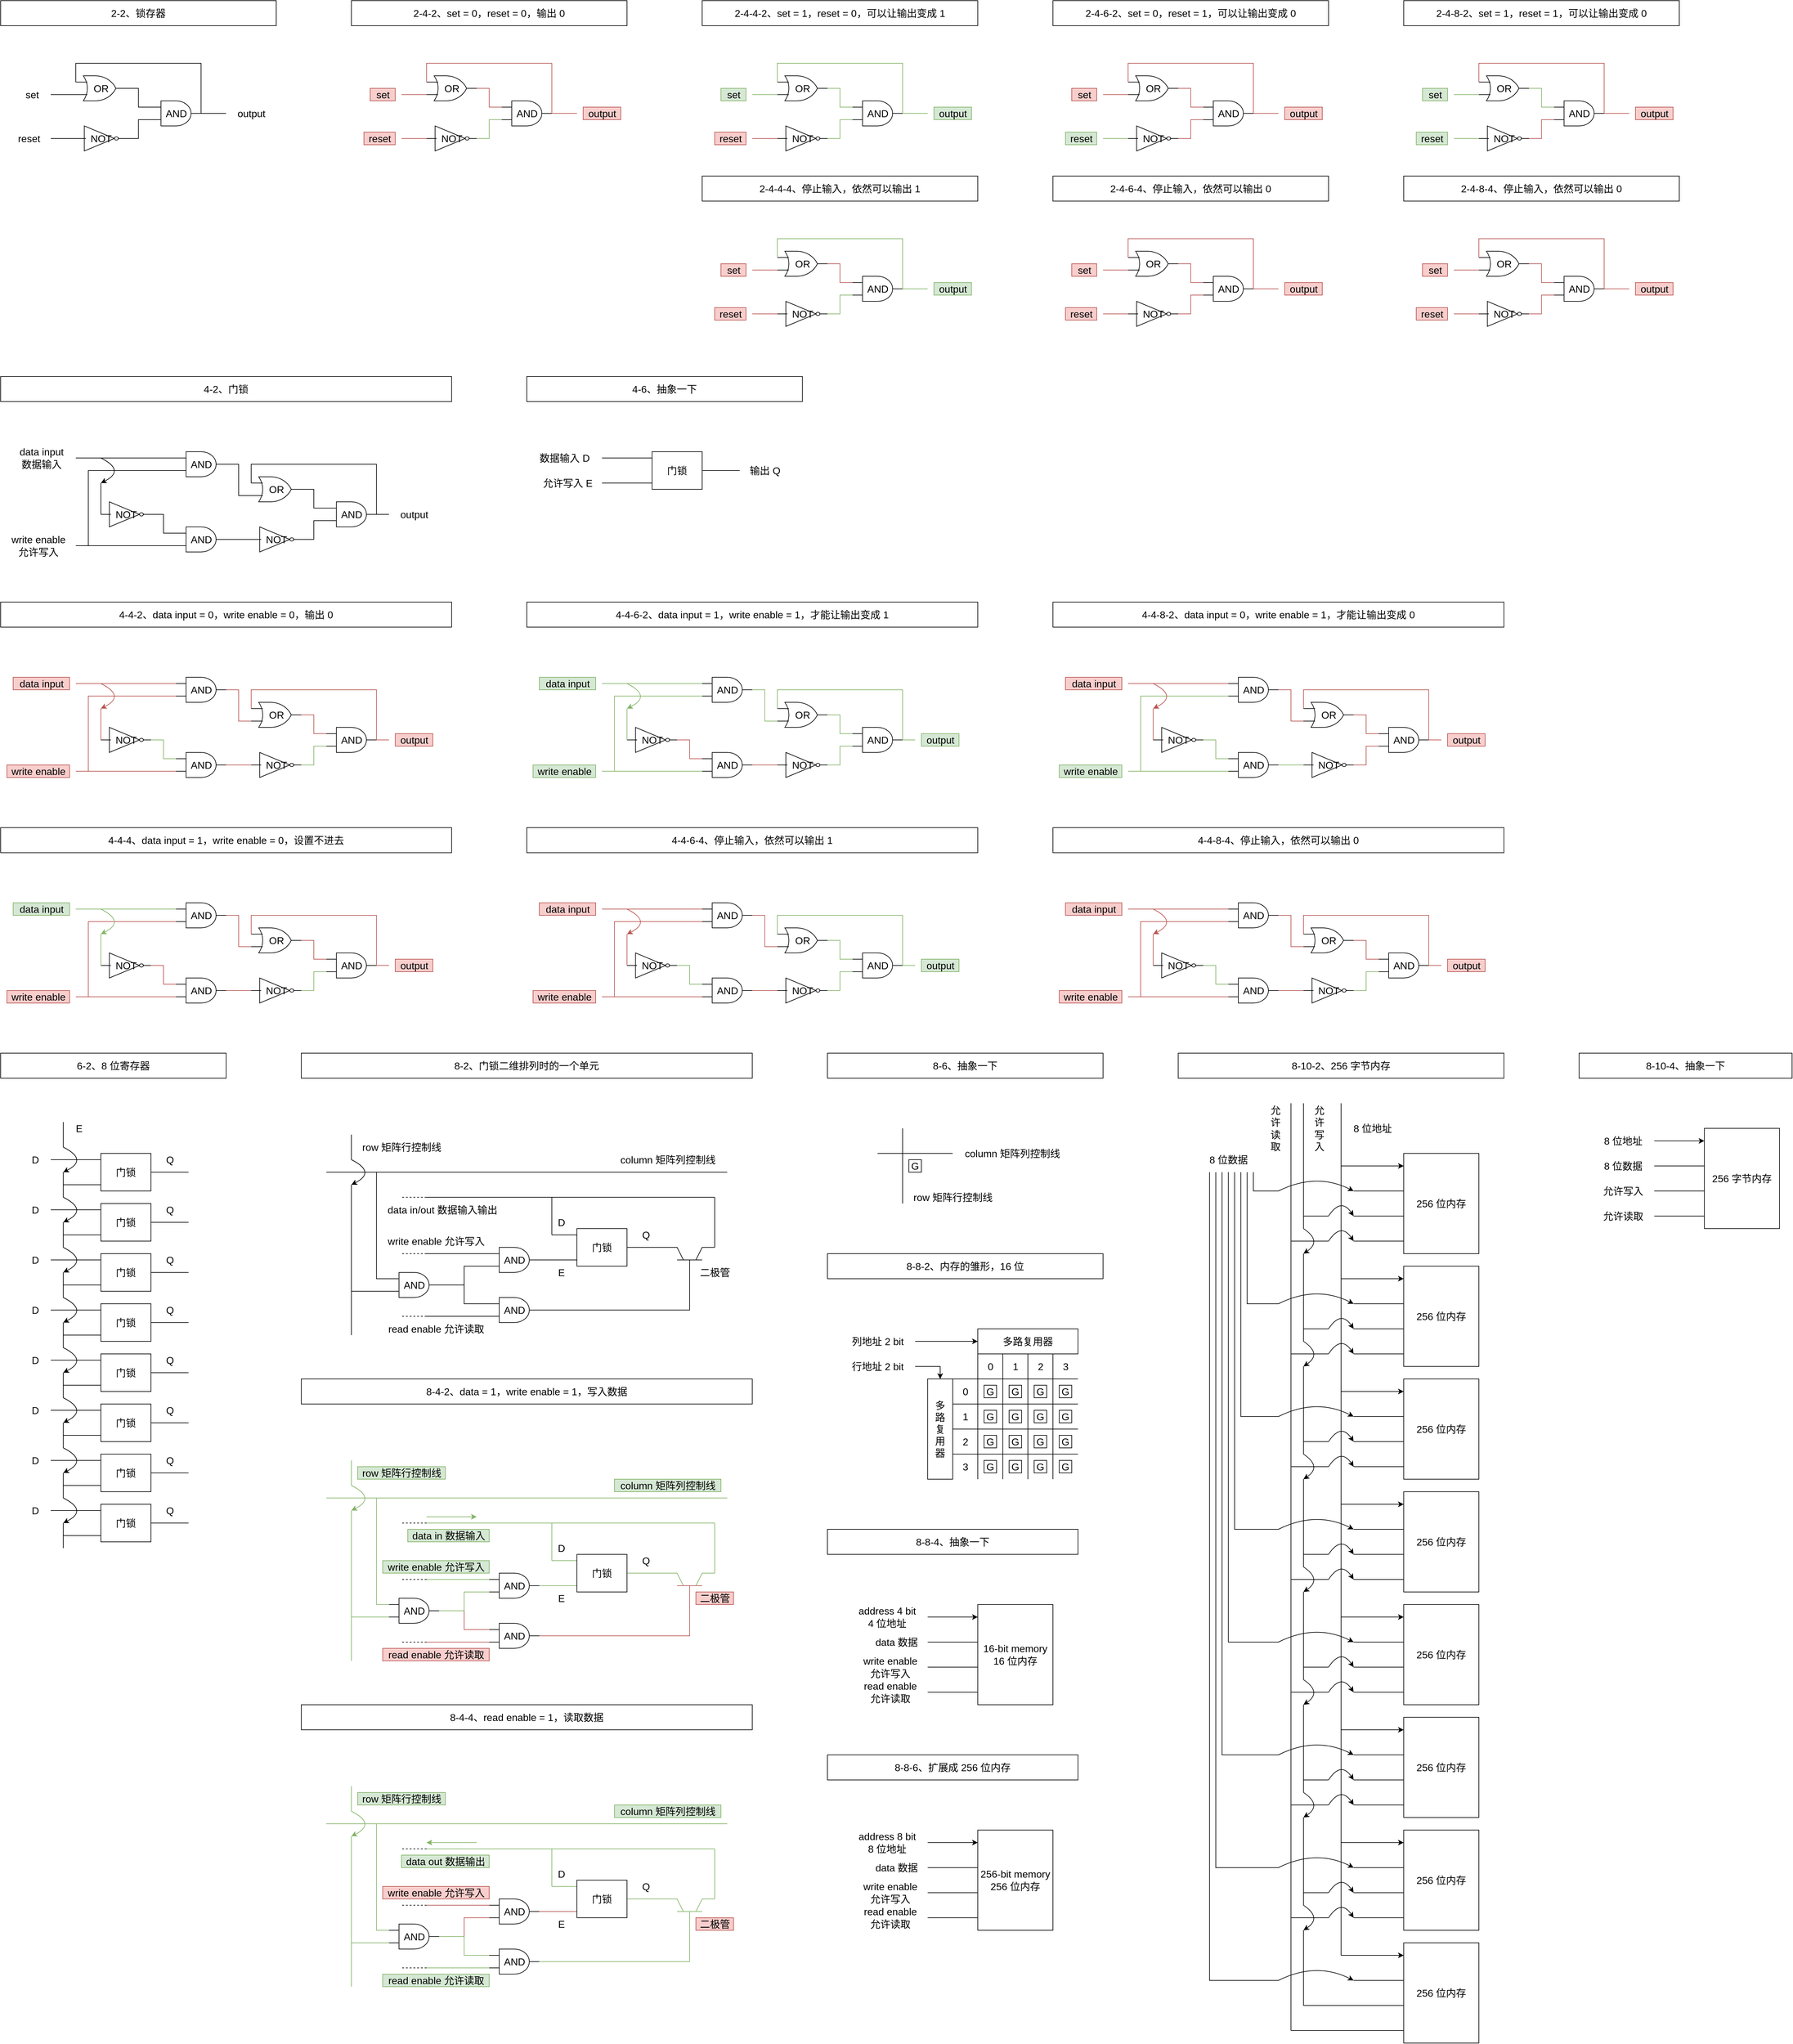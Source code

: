 <mxfile version="17.4.2" type="device"><diagram id="eE92mVFTSLbDaKWqzfW-" name="第 1 页"><mxGraphModel dx="2011" dy="1204" grid="1" gridSize="10" guides="0" tooltips="1" connect="0" arrows="0" fold="1" page="1" pageScale="1" pageWidth="827" pageHeight="1169" math="0" shadow="0"><root><mxCell id="0"/><mxCell id="1" parent="0"/><mxCell id="rtf2zr3LLn6rUKVzkeqe-2" value="AND" style="verticalLabelPosition=middle;shadow=0;dashed=0;align=center;html=1;verticalAlign=middle;shape=mxgraph.electrical.logic_gates.logic_gate;operation=and;fontSize=16;strokeColor=#000000;fillColor=none;labelPosition=center;container=0;" parent="1" vertex="1"><mxGeometry x="320" y="240" width="80" height="40" as="geometry"/></mxCell><mxCell id="rtf2zr3LLn6rUKVzkeqe-3" value="OR" style="verticalLabelPosition=middle;shadow=0;dashed=0;align=center;html=1;verticalAlign=middle;shape=mxgraph.electrical.logic_gates.logic_gate;operation=or;fontSize=16;strokeColor=#000000;fillColor=none;labelPosition=center;container=0;" parent="1" vertex="1"><mxGeometry x="200" y="200" width="80" height="40" as="geometry"/></mxCell><mxCell id="rtf2zr3LLn6rUKVzkeqe-4" value="NOT" style="verticalLabelPosition=middle;shadow=0;dashed=0;align=center;html=1;verticalAlign=middle;shape=mxgraph.electrical.logic_gates.inverter_2;fontSize=16;strokeColor=#000000;fillColor=none;labelPosition=center;container=0;" parent="1" vertex="1"><mxGeometry x="200" y="280" width="80" height="40" as="geometry"/></mxCell><mxCell id="rtf2zr3LLn6rUKVzkeqe-5" value="" style="endArrow=none;html=1;rounded=0;fontSize=16;strokeColor=#000000;entryX=0;entryY=0.75;entryDx=0;entryDy=0;entryPerimeter=0;" parent="1" target="rtf2zr3LLn6rUKVzkeqe-3" edge="1"><mxGeometry width="50" height="50" relative="1" as="geometry"><mxPoint x="160" y="230" as="sourcePoint"/><mxPoint x="360" y="240" as="targetPoint"/></mxGeometry></mxCell><mxCell id="rtf2zr3LLn6rUKVzkeqe-6" value="" style="endArrow=none;html=1;rounded=0;fontSize=16;strokeColor=#000000;entryX=0;entryY=0.5;entryDx=0;entryDy=0;entryPerimeter=0;" parent="1" target="rtf2zr3LLn6rUKVzkeqe-4" edge="1"><mxGeometry width="50" height="50" relative="1" as="geometry"><mxPoint x="160" y="300" as="sourcePoint"/><mxPoint x="170" y="270" as="targetPoint"/></mxGeometry></mxCell><mxCell id="rtf2zr3LLn6rUKVzkeqe-7" value="" style="endArrow=none;html=1;rounded=0;fontSize=16;strokeColor=#000000;exitX=1;exitY=0.5;exitDx=0;exitDy=0;exitPerimeter=0;entryX=0;entryY=0.25;entryDx=0;entryDy=0;entryPerimeter=0;edgeStyle=elbowEdgeStyle;" parent="1" source="rtf2zr3LLn6rUKVzkeqe-3" target="rtf2zr3LLn6rUKVzkeqe-2" edge="1"><mxGeometry width="50" height="50" relative="1" as="geometry"><mxPoint x="320" y="260" as="sourcePoint"/><mxPoint x="370" y="210" as="targetPoint"/></mxGeometry></mxCell><mxCell id="rtf2zr3LLn6rUKVzkeqe-8" value="" style="endArrow=none;html=1;rounded=0;fontSize=16;strokeColor=#000000;exitX=1;exitY=0.5;exitDx=0;exitDy=0;exitPerimeter=0;entryX=0;entryY=0.75;entryDx=0;entryDy=0;entryPerimeter=0;edgeStyle=elbowEdgeStyle;" parent="1" source="rtf2zr3LLn6rUKVzkeqe-4" target="rtf2zr3LLn6rUKVzkeqe-2" edge="1"><mxGeometry width="50" height="50" relative="1" as="geometry"><mxPoint x="290" y="230" as="sourcePoint"/><mxPoint x="370" y="260" as="targetPoint"/></mxGeometry></mxCell><mxCell id="rtf2zr3LLn6rUKVzkeqe-9" value="" style="endArrow=none;html=1;rounded=0;fontSize=16;strokeColor=#000000;" parent="1" edge="1"><mxGeometry width="50" height="50" relative="1" as="geometry"><mxPoint x="400" y="260" as="sourcePoint"/><mxPoint x="440" y="260" as="targetPoint"/></mxGeometry></mxCell><mxCell id="rtf2zr3LLn6rUKVzkeqe-10" value="" style="endArrow=none;html=1;rounded=0;fontSize=16;strokeColor=#000000;exitX=0;exitY=0.25;exitDx=0;exitDy=0;exitPerimeter=0;entryX=1;entryY=0.5;entryDx=0;entryDy=0;entryPerimeter=0;edgeStyle=elbowEdgeStyle;" parent="1" source="rtf2zr3LLn6rUKVzkeqe-3" target="rtf2zr3LLn6rUKVzkeqe-2" edge="1"><mxGeometry width="50" height="50" relative="1" as="geometry"><mxPoint x="260" y="170" as="sourcePoint"/><mxPoint x="410" y="250" as="targetPoint"/><Array as="points"><mxPoint x="310" y="180"/><mxPoint x="400" y="230"/></Array></mxGeometry></mxCell><mxCell id="rtf2zr3LLn6rUKVzkeqe-11" value="set" style="text;html=1;align=center;verticalAlign=middle;resizable=0;points=[];autosize=1;strokeColor=none;fillColor=none;fontSize=16;container=0;" parent="1" vertex="1"><mxGeometry x="110" y="220" width="40" height="20" as="geometry"/></mxCell><mxCell id="rtf2zr3LLn6rUKVzkeqe-12" value="reset" style="text;html=1;align=center;verticalAlign=middle;resizable=0;points=[];autosize=1;strokeColor=none;fillColor=none;fontSize=16;container=0;" parent="1" vertex="1"><mxGeometry x="100" y="290" width="50" height="20" as="geometry"/></mxCell><mxCell id="rtf2zr3LLn6rUKVzkeqe-13" value="output" style="text;html=1;align=center;verticalAlign=middle;resizable=0;points=[];autosize=1;strokeColor=none;fillColor=none;fontSize=16;container=0;" parent="1" vertex="1"><mxGeometry x="450" y="250" width="60" height="20" as="geometry"/></mxCell><mxCell id="rtf2zr3LLn6rUKVzkeqe-15" value="2-2、锁存器" style="rounded=0;whiteSpace=wrap;html=1;fontSize=16;strokeColor=#000000;fillColor=none;container=0;" parent="1" vertex="1"><mxGeometry x="80" y="80" width="440" height="40" as="geometry"/></mxCell><mxCell id="MiyzE4Iqrqs8FrrOOkDq-3" value="AND" style="verticalLabelPosition=middle;shadow=0;dashed=0;align=center;html=1;verticalAlign=middle;shape=mxgraph.electrical.logic_gates.logic_gate;operation=and;fontSize=16;strokeColor=#000000;fillColor=none;labelPosition=center;container=0;" parent="1" vertex="1"><mxGeometry x="1440" y="240" width="80" height="40" as="geometry"/></mxCell><mxCell id="MiyzE4Iqrqs8FrrOOkDq-4" value="OR" style="verticalLabelPosition=middle;shadow=0;dashed=0;align=center;html=1;verticalAlign=middle;shape=mxgraph.electrical.logic_gates.logic_gate;operation=or;fontSize=16;strokeColor=#000000;fillColor=none;labelPosition=center;container=0;" parent="1" vertex="1"><mxGeometry x="1320" y="200" width="80" height="40" as="geometry"/></mxCell><mxCell id="MiyzE4Iqrqs8FrrOOkDq-5" value="NOT" style="verticalLabelPosition=middle;shadow=0;dashed=0;align=center;html=1;verticalAlign=middle;shape=mxgraph.electrical.logic_gates.inverter_2;fontSize=16;strokeColor=#000000;fillColor=none;labelPosition=center;container=0;" parent="1" vertex="1"><mxGeometry x="1320" y="280" width="80" height="40" as="geometry"/></mxCell><mxCell id="MiyzE4Iqrqs8FrrOOkDq-6" value="" style="endArrow=none;html=1;rounded=0;fontSize=16;strokeColor=#82b366;entryX=0;entryY=0.75;entryDx=0;entryDy=0;entryPerimeter=0;fillColor=#d5e8d4;" parent="1" target="MiyzE4Iqrqs8FrrOOkDq-4" edge="1"><mxGeometry width="50" height="50" relative="1" as="geometry"><mxPoint x="1280" y="230" as="sourcePoint"/><mxPoint x="1480" y="240" as="targetPoint"/></mxGeometry></mxCell><mxCell id="MiyzE4Iqrqs8FrrOOkDq-7" value="" style="endArrow=none;html=1;rounded=0;fontSize=16;strokeColor=#b85450;entryX=0;entryY=0.5;entryDx=0;entryDy=0;entryPerimeter=0;fillColor=#f8cecc;" parent="1" target="MiyzE4Iqrqs8FrrOOkDq-5" edge="1"><mxGeometry width="50" height="50" relative="1" as="geometry"><mxPoint x="1280" y="300.0" as="sourcePoint"/><mxPoint x="1290" y="270" as="targetPoint"/></mxGeometry></mxCell><mxCell id="MiyzE4Iqrqs8FrrOOkDq-8" value="" style="endArrow=none;html=1;rounded=0;fontSize=16;strokeColor=#82b366;exitX=1;exitY=0.5;exitDx=0;exitDy=0;exitPerimeter=0;entryX=0;entryY=0.25;entryDx=0;entryDy=0;entryPerimeter=0;edgeStyle=elbowEdgeStyle;fillColor=#d5e8d4;" parent="1" source="MiyzE4Iqrqs8FrrOOkDq-4" target="MiyzE4Iqrqs8FrrOOkDq-3" edge="1"><mxGeometry width="50" height="50" relative="1" as="geometry"><mxPoint x="1440" y="260" as="sourcePoint"/><mxPoint x="1490" y="210" as="targetPoint"/></mxGeometry></mxCell><mxCell id="MiyzE4Iqrqs8FrrOOkDq-9" value="" style="endArrow=none;html=1;rounded=0;fontSize=16;strokeColor=#82b366;exitX=1;exitY=0.5;exitDx=0;exitDy=0;exitPerimeter=0;entryX=0;entryY=0.75;entryDx=0;entryDy=0;entryPerimeter=0;edgeStyle=elbowEdgeStyle;fillColor=#d5e8d4;" parent="1" source="MiyzE4Iqrqs8FrrOOkDq-5" target="MiyzE4Iqrqs8FrrOOkDq-3" edge="1"><mxGeometry width="50" height="50" relative="1" as="geometry"><mxPoint x="1410" y="230" as="sourcePoint"/><mxPoint x="1490" y="260" as="targetPoint"/></mxGeometry></mxCell><mxCell id="MiyzE4Iqrqs8FrrOOkDq-10" value="" style="endArrow=none;html=1;rounded=0;fontSize=16;strokeColor=#82b366;fillColor=#d5e8d4;" parent="1" edge="1"><mxGeometry width="50" height="50" relative="1" as="geometry"><mxPoint x="1520" y="260.0" as="sourcePoint"/><mxPoint x="1560" y="260.0" as="targetPoint"/></mxGeometry></mxCell><mxCell id="MiyzE4Iqrqs8FrrOOkDq-11" value="" style="endArrow=none;html=1;rounded=0;fontSize=16;strokeColor=#82b366;exitX=0;exitY=0.25;exitDx=0;exitDy=0;exitPerimeter=0;entryX=1;entryY=0.5;entryDx=0;entryDy=0;entryPerimeter=0;edgeStyle=elbowEdgeStyle;fillColor=#d5e8d4;" parent="1" source="MiyzE4Iqrqs8FrrOOkDq-4" target="MiyzE4Iqrqs8FrrOOkDq-3" edge="1"><mxGeometry width="50" height="50" relative="1" as="geometry"><mxPoint x="1380" y="170" as="sourcePoint"/><mxPoint x="1530" y="250" as="targetPoint"/><Array as="points"><mxPoint x="1430" y="180"/><mxPoint x="1520" y="230"/></Array></mxGeometry></mxCell><mxCell id="MiyzE4Iqrqs8FrrOOkDq-15" value="2-4-4-2、set = 1，reset = 0，可以让输出变成 1" style="rounded=0;whiteSpace=wrap;html=1;fontSize=16;strokeColor=#000000;fillColor=none;container=0;" parent="1" vertex="1"><mxGeometry x="1200" y="80" width="440" height="40" as="geometry"/></mxCell><mxCell id="MiyzE4Iqrqs8FrrOOkDq-16" value="output" style="text;html=1;align=center;verticalAlign=middle;resizable=0;points=[];autosize=1;strokeColor=#82b366;fillColor=#d5e8d4;fontSize=16;container=0;" parent="1" vertex="1"><mxGeometry x="1570" y="250" width="60" height="20" as="geometry"/></mxCell><mxCell id="MiyzE4Iqrqs8FrrOOkDq-17" value="set" style="text;html=1;align=center;verticalAlign=middle;resizable=0;points=[];autosize=1;strokeColor=#82b366;fillColor=#d5e8d4;fontSize=16;container=0;" parent="1" vertex="1"><mxGeometry x="1230" y="220" width="40" height="20" as="geometry"/></mxCell><mxCell id="MiyzE4Iqrqs8FrrOOkDq-18" value="reset" style="text;html=1;align=center;verticalAlign=middle;resizable=0;points=[];autosize=1;strokeColor=#b85450;fillColor=#f8cecc;fontSize=16;container=0;" parent="1" vertex="1"><mxGeometry x="1220" y="290" width="50" height="20" as="geometry"/></mxCell><mxCell id="MiyzE4Iqrqs8FrrOOkDq-19" value="AND" style="verticalLabelPosition=middle;shadow=0;dashed=0;align=center;html=1;verticalAlign=middle;shape=mxgraph.electrical.logic_gates.logic_gate;operation=and;fontSize=16;strokeColor=#000000;fillColor=none;labelPosition=center;container=0;" parent="1" vertex="1"><mxGeometry x="1440" y="520" width="80" height="40" as="geometry"/></mxCell><mxCell id="MiyzE4Iqrqs8FrrOOkDq-20" value="OR" style="verticalLabelPosition=middle;shadow=0;dashed=0;align=center;html=1;verticalAlign=middle;shape=mxgraph.electrical.logic_gates.logic_gate;operation=or;fontSize=16;strokeColor=#000000;fillColor=none;labelPosition=center;container=0;" parent="1" vertex="1"><mxGeometry x="1320" y="480" width="80" height="40" as="geometry"/></mxCell><mxCell id="MiyzE4Iqrqs8FrrOOkDq-21" value="NOT" style="verticalLabelPosition=middle;shadow=0;dashed=0;align=center;html=1;verticalAlign=middle;shape=mxgraph.electrical.logic_gates.inverter_2;fontSize=16;strokeColor=#000000;fillColor=none;labelPosition=center;container=0;" parent="1" vertex="1"><mxGeometry x="1320" y="560" width="80" height="40" as="geometry"/></mxCell><mxCell id="MiyzE4Iqrqs8FrrOOkDq-22" value="" style="endArrow=none;html=1;rounded=0;fontSize=16;strokeColor=#b85450;entryX=0;entryY=0.75;entryDx=0;entryDy=0;entryPerimeter=0;fillColor=#f8cecc;" parent="1" target="MiyzE4Iqrqs8FrrOOkDq-20" edge="1"><mxGeometry width="50" height="50" relative="1" as="geometry"><mxPoint x="1280" y="510" as="sourcePoint"/><mxPoint x="1480" y="520" as="targetPoint"/></mxGeometry></mxCell><mxCell id="MiyzE4Iqrqs8FrrOOkDq-23" value="" style="endArrow=none;html=1;rounded=0;fontSize=16;strokeColor=#b85450;entryX=0;entryY=0.5;entryDx=0;entryDy=0;entryPerimeter=0;fillColor=#f8cecc;" parent="1" target="MiyzE4Iqrqs8FrrOOkDq-21" edge="1"><mxGeometry width="50" height="50" relative="1" as="geometry"><mxPoint x="1280" y="580.0" as="sourcePoint"/><mxPoint x="1290" y="550" as="targetPoint"/></mxGeometry></mxCell><mxCell id="MiyzE4Iqrqs8FrrOOkDq-24" value="" style="endArrow=none;html=1;rounded=0;fontSize=16;strokeColor=#b85450;exitX=1;exitY=0.5;exitDx=0;exitDy=0;exitPerimeter=0;entryX=0;entryY=0.25;entryDx=0;entryDy=0;entryPerimeter=0;edgeStyle=elbowEdgeStyle;fillColor=#f8cecc;" parent="1" source="MiyzE4Iqrqs8FrrOOkDq-20" target="MiyzE4Iqrqs8FrrOOkDq-19" edge="1"><mxGeometry width="50" height="50" relative="1" as="geometry"><mxPoint x="1440" y="540" as="sourcePoint"/><mxPoint x="1490" y="490" as="targetPoint"/></mxGeometry></mxCell><mxCell id="MiyzE4Iqrqs8FrrOOkDq-25" value="" style="endArrow=none;html=1;rounded=0;fontSize=16;strokeColor=#82b366;exitX=1;exitY=0.5;exitDx=0;exitDy=0;exitPerimeter=0;entryX=0;entryY=0.75;entryDx=0;entryDy=0;entryPerimeter=0;edgeStyle=elbowEdgeStyle;fillColor=#d5e8d4;" parent="1" source="MiyzE4Iqrqs8FrrOOkDq-21" target="MiyzE4Iqrqs8FrrOOkDq-19" edge="1"><mxGeometry width="50" height="50" relative="1" as="geometry"><mxPoint x="1410" y="510" as="sourcePoint"/><mxPoint x="1490" y="540" as="targetPoint"/></mxGeometry></mxCell><mxCell id="MiyzE4Iqrqs8FrrOOkDq-26" value="" style="endArrow=none;html=1;rounded=0;fontSize=16;strokeColor=#82b366;fillColor=#d5e8d4;" parent="1" edge="1"><mxGeometry width="50" height="50" relative="1" as="geometry"><mxPoint x="1520" y="540.0" as="sourcePoint"/><mxPoint x="1560" y="540.0" as="targetPoint"/></mxGeometry></mxCell><mxCell id="MiyzE4Iqrqs8FrrOOkDq-27" value="" style="endArrow=none;html=1;rounded=0;fontSize=16;strokeColor=#82b366;exitX=0;exitY=0.25;exitDx=0;exitDy=0;exitPerimeter=0;entryX=1;entryY=0.5;entryDx=0;entryDy=0;entryPerimeter=0;edgeStyle=elbowEdgeStyle;fillColor=#d5e8d4;" parent="1" source="MiyzE4Iqrqs8FrrOOkDq-20" target="MiyzE4Iqrqs8FrrOOkDq-19" edge="1"><mxGeometry width="50" height="50" relative="1" as="geometry"><mxPoint x="1380" y="450" as="sourcePoint"/><mxPoint x="1530" y="530" as="targetPoint"/><Array as="points"><mxPoint x="1430" y="460"/><mxPoint x="1520" y="510"/></Array></mxGeometry></mxCell><mxCell id="MiyzE4Iqrqs8FrrOOkDq-28" value="output" style="text;html=1;align=center;verticalAlign=middle;resizable=0;points=[];autosize=1;strokeColor=#82b366;fillColor=#d5e8d4;fontSize=16;container=0;" parent="1" vertex="1"><mxGeometry x="1570" y="530" width="60" height="20" as="geometry"/></mxCell><mxCell id="MiyzE4Iqrqs8FrrOOkDq-29" value="set" style="text;html=1;align=center;verticalAlign=middle;resizable=0;points=[];autosize=1;fontSize=16;container=0;fillColor=#f8cecc;strokeColor=#b85450;" parent="1" vertex="1"><mxGeometry x="1230" y="500" width="40" height="20" as="geometry"/></mxCell><mxCell id="MiyzE4Iqrqs8FrrOOkDq-30" value="reset" style="text;html=1;align=center;verticalAlign=middle;resizable=0;points=[];autosize=1;fontSize=16;container=0;fillColor=#f8cecc;strokeColor=#b85450;" parent="1" vertex="1"><mxGeometry x="1220" y="570" width="50" height="20" as="geometry"/></mxCell><mxCell id="MiyzE4Iqrqs8FrrOOkDq-31" value="2-4-4-4、停止输入，依然可以输出 1" style="rounded=0;whiteSpace=wrap;html=1;fontSize=16;strokeColor=#000000;fillColor=none;container=0;" parent="1" vertex="1"><mxGeometry x="1200" y="360" width="440" height="40" as="geometry"/></mxCell><mxCell id="MiyzE4Iqrqs8FrrOOkDq-32" value="AND" style="verticalLabelPosition=middle;shadow=0;dashed=0;align=center;html=1;verticalAlign=middle;shape=mxgraph.electrical.logic_gates.logic_gate;operation=and;fontSize=16;strokeColor=#000000;fillColor=none;labelPosition=center;container=0;" parent="1" vertex="1"><mxGeometry x="2000" y="240" width="80" height="40" as="geometry"/></mxCell><mxCell id="MiyzE4Iqrqs8FrrOOkDq-33" value="OR" style="verticalLabelPosition=middle;shadow=0;dashed=0;align=center;html=1;verticalAlign=middle;shape=mxgraph.electrical.logic_gates.logic_gate;operation=or;fontSize=16;strokeColor=#000000;fillColor=none;labelPosition=center;container=0;" parent="1" vertex="1"><mxGeometry x="1880" y="200" width="80" height="40" as="geometry"/></mxCell><mxCell id="MiyzE4Iqrqs8FrrOOkDq-34" value="NOT" style="verticalLabelPosition=middle;shadow=0;dashed=0;align=center;html=1;verticalAlign=middle;shape=mxgraph.electrical.logic_gates.inverter_2;fontSize=16;strokeColor=#000000;fillColor=none;labelPosition=center;container=0;" parent="1" vertex="1"><mxGeometry x="1880" y="280" width="80" height="40" as="geometry"/></mxCell><mxCell id="MiyzE4Iqrqs8FrrOOkDq-35" value="" style="endArrow=none;html=1;rounded=0;fontSize=16;strokeColor=#b85450;entryX=0;entryY=0.75;entryDx=0;entryDy=0;entryPerimeter=0;fillColor=#f8cecc;" parent="1" target="MiyzE4Iqrqs8FrrOOkDq-33" edge="1"><mxGeometry width="50" height="50" relative="1" as="geometry"><mxPoint x="1840" y="230" as="sourcePoint"/><mxPoint x="2040" y="240" as="targetPoint"/></mxGeometry></mxCell><mxCell id="MiyzE4Iqrqs8FrrOOkDq-36" value="" style="endArrow=none;html=1;rounded=0;fontSize=16;strokeColor=#82b366;entryX=0;entryY=0.5;entryDx=0;entryDy=0;entryPerimeter=0;fillColor=#d5e8d4;" parent="1" target="MiyzE4Iqrqs8FrrOOkDq-34" edge="1"><mxGeometry width="50" height="50" relative="1" as="geometry"><mxPoint x="1840" y="300.0" as="sourcePoint"/><mxPoint x="1850" y="270" as="targetPoint"/></mxGeometry></mxCell><mxCell id="MiyzE4Iqrqs8FrrOOkDq-37" value="" style="endArrow=none;html=1;rounded=0;fontSize=16;strokeColor=#b85450;exitX=1;exitY=0.5;exitDx=0;exitDy=0;exitPerimeter=0;entryX=0;entryY=0.25;entryDx=0;entryDy=0;entryPerimeter=0;edgeStyle=elbowEdgeStyle;fillColor=#f8cecc;" parent="1" source="MiyzE4Iqrqs8FrrOOkDq-33" target="MiyzE4Iqrqs8FrrOOkDq-32" edge="1"><mxGeometry width="50" height="50" relative="1" as="geometry"><mxPoint x="2000" y="260" as="sourcePoint"/><mxPoint x="2050" y="210" as="targetPoint"/></mxGeometry></mxCell><mxCell id="MiyzE4Iqrqs8FrrOOkDq-38" value="" style="endArrow=none;html=1;rounded=0;fontSize=16;strokeColor=#b85450;exitX=1;exitY=0.5;exitDx=0;exitDy=0;exitPerimeter=0;entryX=0;entryY=0.75;entryDx=0;entryDy=0;entryPerimeter=0;edgeStyle=elbowEdgeStyle;fillColor=#f8cecc;" parent="1" source="MiyzE4Iqrqs8FrrOOkDq-34" target="MiyzE4Iqrqs8FrrOOkDq-32" edge="1"><mxGeometry width="50" height="50" relative="1" as="geometry"><mxPoint x="1970" y="230" as="sourcePoint"/><mxPoint x="2050" y="260" as="targetPoint"/></mxGeometry></mxCell><mxCell id="MiyzE4Iqrqs8FrrOOkDq-39" value="" style="endArrow=none;html=1;rounded=0;fontSize=16;strokeColor=#b85450;fillColor=#f8cecc;" parent="1" edge="1"><mxGeometry width="50" height="50" relative="1" as="geometry"><mxPoint x="2080" y="260.0" as="sourcePoint"/><mxPoint x="2120" y="260.0" as="targetPoint"/></mxGeometry></mxCell><mxCell id="MiyzE4Iqrqs8FrrOOkDq-40" value="" style="endArrow=none;html=1;rounded=0;fontSize=16;strokeColor=#b85450;exitX=0;exitY=0.25;exitDx=0;exitDy=0;exitPerimeter=0;entryX=1;entryY=0.5;entryDx=0;entryDy=0;entryPerimeter=0;edgeStyle=elbowEdgeStyle;fillColor=#f8cecc;" parent="1" source="MiyzE4Iqrqs8FrrOOkDq-33" target="MiyzE4Iqrqs8FrrOOkDq-32" edge="1"><mxGeometry width="50" height="50" relative="1" as="geometry"><mxPoint x="1940" y="170" as="sourcePoint"/><mxPoint x="2090" y="250" as="targetPoint"/><Array as="points"><mxPoint x="1990" y="180"/><mxPoint x="2080" y="230"/></Array></mxGeometry></mxCell><mxCell id="MiyzE4Iqrqs8FrrOOkDq-41" value="2-4-6-2、set = 0，reset = 1，可以让输出变成 0" style="rounded=0;whiteSpace=wrap;html=1;fontSize=16;strokeColor=#000000;fillColor=none;container=0;" parent="1" vertex="1"><mxGeometry x="1760" y="80" width="440" height="40" as="geometry"/></mxCell><mxCell id="MiyzE4Iqrqs8FrrOOkDq-42" value="output" style="text;html=1;align=center;verticalAlign=middle;resizable=0;points=[];autosize=1;strokeColor=#b85450;fillColor=#f8cecc;fontSize=16;container=0;" parent="1" vertex="1"><mxGeometry x="2130" y="250" width="60" height="20" as="geometry"/></mxCell><mxCell id="MiyzE4Iqrqs8FrrOOkDq-43" value="set" style="text;html=1;align=center;verticalAlign=middle;resizable=0;points=[];autosize=1;strokeColor=#b85450;fillColor=#f8cecc;fontSize=16;container=0;" parent="1" vertex="1"><mxGeometry x="1790" y="220" width="40" height="20" as="geometry"/></mxCell><mxCell id="MiyzE4Iqrqs8FrrOOkDq-44" value="reset" style="text;html=1;align=center;verticalAlign=middle;resizable=0;points=[];autosize=1;strokeColor=#82b366;fillColor=#d5e8d4;fontSize=16;container=0;" parent="1" vertex="1"><mxGeometry x="1780" y="290" width="50" height="20" as="geometry"/></mxCell><mxCell id="MiyzE4Iqrqs8FrrOOkDq-45" value="AND" style="verticalLabelPosition=middle;shadow=0;dashed=0;align=center;html=1;verticalAlign=middle;shape=mxgraph.electrical.logic_gates.logic_gate;operation=and;fontSize=16;strokeColor=#000000;fillColor=none;labelPosition=center;container=0;" parent="1" vertex="1"><mxGeometry x="880" y="240" width="80" height="40" as="geometry"/></mxCell><mxCell id="MiyzE4Iqrqs8FrrOOkDq-46" value="OR" style="verticalLabelPosition=middle;shadow=0;dashed=0;align=center;html=1;verticalAlign=middle;shape=mxgraph.electrical.logic_gates.logic_gate;operation=or;fontSize=16;strokeColor=#000000;fillColor=none;labelPosition=center;container=0;" parent="1" vertex="1"><mxGeometry x="760" y="200" width="80" height="40" as="geometry"/></mxCell><mxCell id="MiyzE4Iqrqs8FrrOOkDq-47" value="NOT" style="verticalLabelPosition=middle;shadow=0;dashed=0;align=center;html=1;verticalAlign=middle;shape=mxgraph.electrical.logic_gates.inverter_2;fontSize=16;strokeColor=#000000;fillColor=none;labelPosition=center;container=0;" parent="1" vertex="1"><mxGeometry x="760" y="280" width="80" height="40" as="geometry"/></mxCell><mxCell id="MiyzE4Iqrqs8FrrOOkDq-48" value="" style="endArrow=none;html=1;rounded=0;fontSize=16;strokeColor=#b85450;entryX=0;entryY=0.75;entryDx=0;entryDy=0;entryPerimeter=0;fillColor=#f8cecc;" parent="1" target="MiyzE4Iqrqs8FrrOOkDq-46" edge="1"><mxGeometry width="50" height="50" relative="1" as="geometry"><mxPoint x="720" y="230" as="sourcePoint"/><mxPoint x="920" y="240" as="targetPoint"/></mxGeometry></mxCell><mxCell id="MiyzE4Iqrqs8FrrOOkDq-49" value="" style="endArrow=none;html=1;rounded=0;fontSize=16;strokeColor=#b85450;entryX=0;entryY=0.5;entryDx=0;entryDy=0;entryPerimeter=0;fillColor=#f8cecc;" parent="1" target="MiyzE4Iqrqs8FrrOOkDq-47" edge="1"><mxGeometry width="50" height="50" relative="1" as="geometry"><mxPoint x="720" y="300" as="sourcePoint"/><mxPoint x="730" y="270" as="targetPoint"/></mxGeometry></mxCell><mxCell id="MiyzE4Iqrqs8FrrOOkDq-50" value="" style="endArrow=none;html=1;rounded=0;fontSize=16;strokeColor=#b85450;exitX=1;exitY=0.5;exitDx=0;exitDy=0;exitPerimeter=0;entryX=0;entryY=0.25;entryDx=0;entryDy=0;entryPerimeter=0;edgeStyle=elbowEdgeStyle;fillColor=#f8cecc;" parent="1" source="MiyzE4Iqrqs8FrrOOkDq-46" target="MiyzE4Iqrqs8FrrOOkDq-45" edge="1"><mxGeometry width="50" height="50" relative="1" as="geometry"><mxPoint x="880" y="260" as="sourcePoint"/><mxPoint x="930" y="210" as="targetPoint"/></mxGeometry></mxCell><mxCell id="MiyzE4Iqrqs8FrrOOkDq-51" value="" style="endArrow=none;html=1;rounded=0;fontSize=16;strokeColor=#82b366;exitX=1;exitY=0.5;exitDx=0;exitDy=0;exitPerimeter=0;entryX=0;entryY=0.75;entryDx=0;entryDy=0;entryPerimeter=0;edgeStyle=elbowEdgeStyle;fillColor=#d5e8d4;" parent="1" source="MiyzE4Iqrqs8FrrOOkDq-47" target="MiyzE4Iqrqs8FrrOOkDq-45" edge="1"><mxGeometry width="50" height="50" relative="1" as="geometry"><mxPoint x="850" y="230" as="sourcePoint"/><mxPoint x="930" y="260" as="targetPoint"/></mxGeometry></mxCell><mxCell id="MiyzE4Iqrqs8FrrOOkDq-52" value="" style="endArrow=none;html=1;rounded=0;fontSize=16;strokeColor=#b85450;fillColor=#f8cecc;" parent="1" edge="1"><mxGeometry width="50" height="50" relative="1" as="geometry"><mxPoint x="960" y="260" as="sourcePoint"/><mxPoint x="1000" y="260" as="targetPoint"/></mxGeometry></mxCell><mxCell id="MiyzE4Iqrqs8FrrOOkDq-53" value="" style="endArrow=none;html=1;rounded=0;fontSize=16;strokeColor=#b85450;exitX=0;exitY=0.25;exitDx=0;exitDy=0;exitPerimeter=0;entryX=1;entryY=0.5;entryDx=0;entryDy=0;entryPerimeter=0;edgeStyle=elbowEdgeStyle;fillColor=#f8cecc;" parent="1" source="MiyzE4Iqrqs8FrrOOkDq-46" target="MiyzE4Iqrqs8FrrOOkDq-45" edge="1"><mxGeometry width="50" height="50" relative="1" as="geometry"><mxPoint x="820" y="170" as="sourcePoint"/><mxPoint x="970" y="250" as="targetPoint"/><Array as="points"><mxPoint x="870" y="180"/><mxPoint x="960" y="230"/></Array></mxGeometry></mxCell><mxCell id="MiyzE4Iqrqs8FrrOOkDq-54" value="2-4-2、set = 0，reset = 0，输出 0" style="rounded=0;whiteSpace=wrap;html=1;fontSize=16;strokeColor=#000000;fillColor=none;container=0;" parent="1" vertex="1"><mxGeometry x="640" y="80" width="440" height="40" as="geometry"/></mxCell><mxCell id="MiyzE4Iqrqs8FrrOOkDq-55" value="output" style="text;html=1;align=center;verticalAlign=middle;resizable=0;points=[];autosize=1;strokeColor=#b85450;fillColor=#f8cecc;fontSize=16;container=0;" parent="1" vertex="1"><mxGeometry x="1010" y="250" width="60" height="20" as="geometry"/></mxCell><mxCell id="MiyzE4Iqrqs8FrrOOkDq-56" value="set" style="text;html=1;align=center;verticalAlign=middle;resizable=0;points=[];autosize=1;strokeColor=#b85450;fillColor=#f8cecc;fontSize=16;container=0;" parent="1" vertex="1"><mxGeometry x="670" y="220" width="40" height="20" as="geometry"/></mxCell><mxCell id="MiyzE4Iqrqs8FrrOOkDq-57" value="reset" style="text;html=1;align=center;verticalAlign=middle;resizable=0;points=[];autosize=1;strokeColor=#b85450;fillColor=#f8cecc;fontSize=16;container=0;" parent="1" vertex="1"><mxGeometry x="660" y="290" width="50" height="20" as="geometry"/></mxCell><mxCell id="MiyzE4Iqrqs8FrrOOkDq-58" value="AND" style="verticalLabelPosition=middle;shadow=0;dashed=0;align=center;html=1;verticalAlign=middle;shape=mxgraph.electrical.logic_gates.logic_gate;operation=and;fontSize=16;strokeColor=#000000;fillColor=none;labelPosition=center;container=0;" parent="1" vertex="1"><mxGeometry x="2000" y="520" width="80" height="40" as="geometry"/></mxCell><mxCell id="MiyzE4Iqrqs8FrrOOkDq-59" value="OR" style="verticalLabelPosition=middle;shadow=0;dashed=0;align=center;html=1;verticalAlign=middle;shape=mxgraph.electrical.logic_gates.logic_gate;operation=or;fontSize=16;strokeColor=#000000;fillColor=none;labelPosition=center;container=0;" parent="1" vertex="1"><mxGeometry x="1880" y="480" width="80" height="40" as="geometry"/></mxCell><mxCell id="MiyzE4Iqrqs8FrrOOkDq-60" value="NOT" style="verticalLabelPosition=middle;shadow=0;dashed=0;align=center;html=1;verticalAlign=middle;shape=mxgraph.electrical.logic_gates.inverter_2;fontSize=16;strokeColor=#000000;fillColor=none;labelPosition=center;container=0;" parent="1" vertex="1"><mxGeometry x="1880" y="560" width="80" height="40" as="geometry"/></mxCell><mxCell id="MiyzE4Iqrqs8FrrOOkDq-61" value="" style="endArrow=none;html=1;rounded=0;fontSize=16;strokeColor=#b85450;entryX=0;entryY=0.75;entryDx=0;entryDy=0;entryPerimeter=0;fillColor=#f8cecc;" parent="1" target="MiyzE4Iqrqs8FrrOOkDq-59" edge="1"><mxGeometry width="50" height="50" relative="1" as="geometry"><mxPoint x="1840" y="510" as="sourcePoint"/><mxPoint x="2040" y="520" as="targetPoint"/></mxGeometry></mxCell><mxCell id="MiyzE4Iqrqs8FrrOOkDq-62" value="" style="endArrow=none;html=1;rounded=0;fontSize=16;strokeColor=#b85450;entryX=0;entryY=0.5;entryDx=0;entryDy=0;entryPerimeter=0;fillColor=#f8cecc;" parent="1" target="MiyzE4Iqrqs8FrrOOkDq-60" edge="1"><mxGeometry width="50" height="50" relative="1" as="geometry"><mxPoint x="1840" y="580" as="sourcePoint"/><mxPoint x="1850" y="550" as="targetPoint"/></mxGeometry></mxCell><mxCell id="MiyzE4Iqrqs8FrrOOkDq-63" value="" style="endArrow=none;html=1;rounded=0;fontSize=16;strokeColor=#b85450;exitX=1;exitY=0.5;exitDx=0;exitDy=0;exitPerimeter=0;entryX=0;entryY=0.25;entryDx=0;entryDy=0;entryPerimeter=0;edgeStyle=elbowEdgeStyle;fillColor=#f8cecc;" parent="1" source="MiyzE4Iqrqs8FrrOOkDq-59" target="MiyzE4Iqrqs8FrrOOkDq-58" edge="1"><mxGeometry width="50" height="50" relative="1" as="geometry"><mxPoint x="2000" y="540" as="sourcePoint"/><mxPoint x="2050" y="490" as="targetPoint"/></mxGeometry></mxCell><mxCell id="MiyzE4Iqrqs8FrrOOkDq-64" value="" style="endArrow=none;html=1;rounded=0;fontSize=16;strokeColor=#b85450;exitX=1;exitY=0.5;exitDx=0;exitDy=0;exitPerimeter=0;entryX=0;entryY=0.75;entryDx=0;entryDy=0;entryPerimeter=0;edgeStyle=elbowEdgeStyle;fillColor=#f8cecc;" parent="1" source="MiyzE4Iqrqs8FrrOOkDq-60" target="MiyzE4Iqrqs8FrrOOkDq-58" edge="1"><mxGeometry width="50" height="50" relative="1" as="geometry"><mxPoint x="1970" y="510" as="sourcePoint"/><mxPoint x="2050" y="540" as="targetPoint"/></mxGeometry></mxCell><mxCell id="MiyzE4Iqrqs8FrrOOkDq-65" value="" style="endArrow=none;html=1;rounded=0;fontSize=16;strokeColor=#b85450;fillColor=#f8cecc;" parent="1" edge="1"><mxGeometry width="50" height="50" relative="1" as="geometry"><mxPoint x="2080" y="540" as="sourcePoint"/><mxPoint x="2120" y="540" as="targetPoint"/></mxGeometry></mxCell><mxCell id="MiyzE4Iqrqs8FrrOOkDq-66" value="" style="endArrow=none;html=1;rounded=0;fontSize=16;strokeColor=#b85450;exitX=0;exitY=0.25;exitDx=0;exitDy=0;exitPerimeter=0;entryX=1;entryY=0.5;entryDx=0;entryDy=0;entryPerimeter=0;edgeStyle=elbowEdgeStyle;fillColor=#f8cecc;" parent="1" source="MiyzE4Iqrqs8FrrOOkDq-59" target="MiyzE4Iqrqs8FrrOOkDq-58" edge="1"><mxGeometry width="50" height="50" relative="1" as="geometry"><mxPoint x="1940" y="450" as="sourcePoint"/><mxPoint x="2090" y="530" as="targetPoint"/><Array as="points"><mxPoint x="1990" y="460"/><mxPoint x="2080" y="510"/></Array></mxGeometry></mxCell><mxCell id="MiyzE4Iqrqs8FrrOOkDq-67" value="2-4-6-4、停止输入，依然可以输出 0" style="rounded=0;whiteSpace=wrap;html=1;fontSize=16;strokeColor=#000000;fillColor=none;container=0;" parent="1" vertex="1"><mxGeometry x="1760" y="360" width="440" height="40" as="geometry"/></mxCell><mxCell id="MiyzE4Iqrqs8FrrOOkDq-68" value="output" style="text;html=1;align=center;verticalAlign=middle;resizable=0;points=[];autosize=1;strokeColor=#b85450;fillColor=#f8cecc;fontSize=16;container=0;" parent="1" vertex="1"><mxGeometry x="2130" y="530" width="60" height="20" as="geometry"/></mxCell><mxCell id="MiyzE4Iqrqs8FrrOOkDq-69" value="set" style="text;html=1;align=center;verticalAlign=middle;resizable=0;points=[];autosize=1;strokeColor=#b85450;fillColor=#f8cecc;fontSize=16;container=0;" parent="1" vertex="1"><mxGeometry x="1790" y="500" width="40" height="20" as="geometry"/></mxCell><mxCell id="MiyzE4Iqrqs8FrrOOkDq-70" value="reset" style="text;html=1;align=center;verticalAlign=middle;resizable=0;points=[];autosize=1;strokeColor=#b85450;fillColor=#f8cecc;fontSize=16;container=0;" parent="1" vertex="1"><mxGeometry x="1780" y="570" width="50" height="20" as="geometry"/></mxCell><mxCell id="MiyzE4Iqrqs8FrrOOkDq-71" value="AND" style="verticalLabelPosition=middle;shadow=0;dashed=0;align=center;html=1;verticalAlign=middle;shape=mxgraph.electrical.logic_gates.logic_gate;operation=and;fontSize=16;strokeColor=#000000;fillColor=none;labelPosition=center;container=0;" parent="1" vertex="1"><mxGeometry x="2560" y="240" width="80" height="40" as="geometry"/></mxCell><mxCell id="MiyzE4Iqrqs8FrrOOkDq-72" value="OR" style="verticalLabelPosition=middle;shadow=0;dashed=0;align=center;html=1;verticalAlign=middle;shape=mxgraph.electrical.logic_gates.logic_gate;operation=or;fontSize=16;strokeColor=#000000;fillColor=none;labelPosition=center;container=0;" parent="1" vertex="1"><mxGeometry x="2440" y="200" width="80" height="40" as="geometry"/></mxCell><mxCell id="MiyzE4Iqrqs8FrrOOkDq-73" value="NOT" style="verticalLabelPosition=middle;shadow=0;dashed=0;align=center;html=1;verticalAlign=middle;shape=mxgraph.electrical.logic_gates.inverter_2;fontSize=16;strokeColor=#000000;fillColor=none;labelPosition=center;container=0;" parent="1" vertex="1"><mxGeometry x="2440" y="280" width="80" height="40" as="geometry"/></mxCell><mxCell id="MiyzE4Iqrqs8FrrOOkDq-74" value="" style="endArrow=none;html=1;rounded=0;fontSize=16;strokeColor=#82b366;entryX=0;entryY=0.75;entryDx=0;entryDy=0;entryPerimeter=0;fillColor=#d5e8d4;" parent="1" target="MiyzE4Iqrqs8FrrOOkDq-72" edge="1"><mxGeometry width="50" height="50" relative="1" as="geometry"><mxPoint x="2400" y="230" as="sourcePoint"/><mxPoint x="2600" y="240" as="targetPoint"/></mxGeometry></mxCell><mxCell id="MiyzE4Iqrqs8FrrOOkDq-75" value="" style="endArrow=none;html=1;rounded=0;fontSize=16;strokeColor=#82b366;entryX=0;entryY=0.5;entryDx=0;entryDy=0;entryPerimeter=0;fillColor=#d5e8d4;" parent="1" target="MiyzE4Iqrqs8FrrOOkDq-73" edge="1"><mxGeometry width="50" height="50" relative="1" as="geometry"><mxPoint x="2400" y="300" as="sourcePoint"/><mxPoint x="2410" y="270" as="targetPoint"/></mxGeometry></mxCell><mxCell id="MiyzE4Iqrqs8FrrOOkDq-76" value="" style="endArrow=none;html=1;rounded=0;fontSize=16;strokeColor=#82b366;exitX=1;exitY=0.5;exitDx=0;exitDy=0;exitPerimeter=0;entryX=0;entryY=0.25;entryDx=0;entryDy=0;entryPerimeter=0;edgeStyle=elbowEdgeStyle;fillColor=#d5e8d4;" parent="1" source="MiyzE4Iqrqs8FrrOOkDq-72" target="MiyzE4Iqrqs8FrrOOkDq-71" edge="1"><mxGeometry width="50" height="50" relative="1" as="geometry"><mxPoint x="2560" y="260" as="sourcePoint"/><mxPoint x="2610" y="210" as="targetPoint"/></mxGeometry></mxCell><mxCell id="MiyzE4Iqrqs8FrrOOkDq-77" value="" style="endArrow=none;html=1;rounded=0;fontSize=16;strokeColor=#b85450;exitX=1;exitY=0.5;exitDx=0;exitDy=0;exitPerimeter=0;entryX=0;entryY=0.75;entryDx=0;entryDy=0;entryPerimeter=0;edgeStyle=elbowEdgeStyle;fillColor=#f8cecc;" parent="1" source="MiyzE4Iqrqs8FrrOOkDq-73" target="MiyzE4Iqrqs8FrrOOkDq-71" edge="1"><mxGeometry width="50" height="50" relative="1" as="geometry"><mxPoint x="2530" y="230" as="sourcePoint"/><mxPoint x="2610" y="260" as="targetPoint"/></mxGeometry></mxCell><mxCell id="MiyzE4Iqrqs8FrrOOkDq-78" value="" style="endArrow=none;html=1;rounded=0;fontSize=16;strokeColor=#b85450;fillColor=#f8cecc;" parent="1" edge="1"><mxGeometry width="50" height="50" relative="1" as="geometry"><mxPoint x="2640" y="260" as="sourcePoint"/><mxPoint x="2680" y="260" as="targetPoint"/></mxGeometry></mxCell><mxCell id="MiyzE4Iqrqs8FrrOOkDq-79" value="" style="endArrow=none;html=1;rounded=0;fontSize=16;strokeColor=#b85450;exitX=0;exitY=0.25;exitDx=0;exitDy=0;exitPerimeter=0;entryX=1;entryY=0.5;entryDx=0;entryDy=0;entryPerimeter=0;edgeStyle=elbowEdgeStyle;fillColor=#f8cecc;" parent="1" source="MiyzE4Iqrqs8FrrOOkDq-72" target="MiyzE4Iqrqs8FrrOOkDq-71" edge="1"><mxGeometry width="50" height="50" relative="1" as="geometry"><mxPoint x="2500" y="170" as="sourcePoint"/><mxPoint x="2650" y="250" as="targetPoint"/><Array as="points"><mxPoint x="2550" y="180"/><mxPoint x="2640" y="230"/></Array></mxGeometry></mxCell><mxCell id="MiyzE4Iqrqs8FrrOOkDq-80" value="2-4-8-2、set = 1，reset = 1，可以让输出变成 0" style="rounded=0;whiteSpace=wrap;html=1;fontSize=16;strokeColor=#000000;fillColor=none;container=0;" parent="1" vertex="1"><mxGeometry x="2320" y="80" width="440" height="40" as="geometry"/></mxCell><mxCell id="MiyzE4Iqrqs8FrrOOkDq-81" value="output" style="text;html=1;align=center;verticalAlign=middle;resizable=0;points=[];autosize=1;strokeColor=#b85450;fillColor=#f8cecc;fontSize=16;container=0;" parent="1" vertex="1"><mxGeometry x="2690" y="250" width="60" height="20" as="geometry"/></mxCell><mxCell id="MiyzE4Iqrqs8FrrOOkDq-82" value="set" style="text;html=1;align=center;verticalAlign=middle;resizable=0;points=[];autosize=1;strokeColor=#82b366;fillColor=#d5e8d4;fontSize=16;container=0;" parent="1" vertex="1"><mxGeometry x="2350" y="220" width="40" height="20" as="geometry"/></mxCell><mxCell id="MiyzE4Iqrqs8FrrOOkDq-83" value="reset" style="text;html=1;align=center;verticalAlign=middle;resizable=0;points=[];autosize=1;strokeColor=#82b366;fillColor=#d5e8d4;fontSize=16;container=0;" parent="1" vertex="1"><mxGeometry x="2340" y="290" width="50" height="20" as="geometry"/></mxCell><mxCell id="MiyzE4Iqrqs8FrrOOkDq-84" value="AND" style="verticalLabelPosition=middle;shadow=0;dashed=0;align=center;html=1;verticalAlign=middle;shape=mxgraph.electrical.logic_gates.logic_gate;operation=and;fontSize=16;strokeColor=#000000;fillColor=none;labelPosition=center;container=0;" parent="1" vertex="1"><mxGeometry x="2560" y="520" width="80" height="40" as="geometry"/></mxCell><mxCell id="MiyzE4Iqrqs8FrrOOkDq-85" value="OR" style="verticalLabelPosition=middle;shadow=0;dashed=0;align=center;html=1;verticalAlign=middle;shape=mxgraph.electrical.logic_gates.logic_gate;operation=or;fontSize=16;strokeColor=#000000;fillColor=none;labelPosition=center;container=0;" parent="1" vertex="1"><mxGeometry x="2440" y="480" width="80" height="40" as="geometry"/></mxCell><mxCell id="MiyzE4Iqrqs8FrrOOkDq-86" value="NOT" style="verticalLabelPosition=middle;shadow=0;dashed=0;align=center;html=1;verticalAlign=middle;shape=mxgraph.electrical.logic_gates.inverter_2;fontSize=16;strokeColor=#000000;fillColor=none;labelPosition=center;container=0;" parent="1" vertex="1"><mxGeometry x="2440" y="560" width="80" height="40" as="geometry"/></mxCell><mxCell id="MiyzE4Iqrqs8FrrOOkDq-87" value="" style="endArrow=none;html=1;rounded=0;fontSize=16;strokeColor=#b85450;entryX=0;entryY=0.75;entryDx=0;entryDy=0;entryPerimeter=0;fillColor=#f8cecc;" parent="1" target="MiyzE4Iqrqs8FrrOOkDq-85" edge="1"><mxGeometry width="50" height="50" relative="1" as="geometry"><mxPoint x="2400" y="510" as="sourcePoint"/><mxPoint x="2600" y="520" as="targetPoint"/></mxGeometry></mxCell><mxCell id="MiyzE4Iqrqs8FrrOOkDq-88" value="" style="endArrow=none;html=1;rounded=0;fontSize=16;strokeColor=#b85450;entryX=0;entryY=0.5;entryDx=0;entryDy=0;entryPerimeter=0;fillColor=#f8cecc;" parent="1" target="MiyzE4Iqrqs8FrrOOkDq-86" edge="1"><mxGeometry width="50" height="50" relative="1" as="geometry"><mxPoint x="2400" y="580" as="sourcePoint"/><mxPoint x="2410" y="550" as="targetPoint"/></mxGeometry></mxCell><mxCell id="MiyzE4Iqrqs8FrrOOkDq-89" value="" style="endArrow=none;html=1;rounded=0;fontSize=16;strokeColor=#b85450;exitX=1;exitY=0.5;exitDx=0;exitDy=0;exitPerimeter=0;entryX=0;entryY=0.25;entryDx=0;entryDy=0;entryPerimeter=0;edgeStyle=elbowEdgeStyle;fillColor=#f8cecc;" parent="1" source="MiyzE4Iqrqs8FrrOOkDq-85" target="MiyzE4Iqrqs8FrrOOkDq-84" edge="1"><mxGeometry width="50" height="50" relative="1" as="geometry"><mxPoint x="2560" y="540" as="sourcePoint"/><mxPoint x="2610" y="490" as="targetPoint"/></mxGeometry></mxCell><mxCell id="MiyzE4Iqrqs8FrrOOkDq-90" value="" style="endArrow=none;html=1;rounded=0;fontSize=16;strokeColor=#b85450;exitX=1;exitY=0.5;exitDx=0;exitDy=0;exitPerimeter=0;entryX=0;entryY=0.75;entryDx=0;entryDy=0;entryPerimeter=0;edgeStyle=elbowEdgeStyle;fillColor=#f8cecc;" parent="1" source="MiyzE4Iqrqs8FrrOOkDq-86" target="MiyzE4Iqrqs8FrrOOkDq-84" edge="1"><mxGeometry width="50" height="50" relative="1" as="geometry"><mxPoint x="2530" y="510" as="sourcePoint"/><mxPoint x="2610" y="540" as="targetPoint"/></mxGeometry></mxCell><mxCell id="MiyzE4Iqrqs8FrrOOkDq-91" value="" style="endArrow=none;html=1;rounded=0;fontSize=16;strokeColor=#b85450;fillColor=#f8cecc;" parent="1" edge="1"><mxGeometry width="50" height="50" relative="1" as="geometry"><mxPoint x="2640" y="540" as="sourcePoint"/><mxPoint x="2680" y="540" as="targetPoint"/></mxGeometry></mxCell><mxCell id="MiyzE4Iqrqs8FrrOOkDq-92" value="" style="endArrow=none;html=1;rounded=0;fontSize=16;strokeColor=#b85450;exitX=0;exitY=0.25;exitDx=0;exitDy=0;exitPerimeter=0;entryX=1;entryY=0.5;entryDx=0;entryDy=0;entryPerimeter=0;edgeStyle=elbowEdgeStyle;fillColor=#f8cecc;" parent="1" source="MiyzE4Iqrqs8FrrOOkDq-85" target="MiyzE4Iqrqs8FrrOOkDq-84" edge="1"><mxGeometry width="50" height="50" relative="1" as="geometry"><mxPoint x="2500" y="450" as="sourcePoint"/><mxPoint x="2650" y="530" as="targetPoint"/><Array as="points"><mxPoint x="2550" y="460"/><mxPoint x="2640" y="510"/></Array></mxGeometry></mxCell><mxCell id="MiyzE4Iqrqs8FrrOOkDq-93" value="2-4-8-4、停止输入，依然可以输出 0" style="rounded=0;whiteSpace=wrap;html=1;fontSize=16;strokeColor=#000000;fillColor=none;container=0;" parent="1" vertex="1"><mxGeometry x="2320" y="360" width="440" height="40" as="geometry"/></mxCell><mxCell id="MiyzE4Iqrqs8FrrOOkDq-94" value="output" style="text;html=1;align=center;verticalAlign=middle;resizable=0;points=[];autosize=1;strokeColor=#b85450;fillColor=#f8cecc;fontSize=16;container=0;" parent="1" vertex="1"><mxGeometry x="2690" y="530" width="60" height="20" as="geometry"/></mxCell><mxCell id="MiyzE4Iqrqs8FrrOOkDq-95" value="set" style="text;html=1;align=center;verticalAlign=middle;resizable=0;points=[];autosize=1;strokeColor=#b85450;fillColor=#f8cecc;fontSize=16;container=0;" parent="1" vertex="1"><mxGeometry x="2350" y="500" width="40" height="20" as="geometry"/></mxCell><mxCell id="MiyzE4Iqrqs8FrrOOkDq-96" value="reset" style="text;html=1;align=center;verticalAlign=middle;resizable=0;points=[];autosize=1;strokeColor=#b85450;fillColor=#f8cecc;fontSize=16;container=0;" parent="1" vertex="1"><mxGeometry x="2340" y="570" width="50" height="20" as="geometry"/></mxCell><mxCell id="rtf2zr3LLn6rUKVzkeqe-20" value="" style="endArrow=none;html=1;rounded=0;fontSize=16;strokeColor=#000000;" parent="1" edge="1"><mxGeometry width="50" height="50" relative="1" as="geometry"><mxPoint x="1040" y="810" as="sourcePoint"/><mxPoint x="1200" y="810" as="targetPoint"/></mxGeometry></mxCell><mxCell id="rtf2zr3LLn6rUKVzkeqe-21" value="" style="endArrow=none;html=1;rounded=0;fontSize=16;strokeColor=#000000;" parent="1" edge="1"><mxGeometry width="50" height="50" relative="1" as="geometry"><mxPoint x="1040" y="850" as="sourcePoint"/><mxPoint x="1200" y="850" as="targetPoint"/></mxGeometry></mxCell><mxCell id="rtf2zr3LLn6rUKVzkeqe-22" value="" style="endArrow=none;html=1;rounded=0;fontSize=16;strokeColor=#000000;" parent="1" edge="1"><mxGeometry width="50" height="50" relative="1" as="geometry"><mxPoint x="1120" y="830" as="sourcePoint"/><mxPoint x="1260" y="830" as="targetPoint"/></mxGeometry></mxCell><mxCell id="rtf2zr3LLn6rUKVzkeqe-23" value="AND" style="verticalLabelPosition=middle;shadow=0;dashed=0;align=center;html=1;verticalAlign=middle;shape=mxgraph.electrical.logic_gates.logic_gate;operation=and;fontSize=16;strokeColor=#000000;fillColor=none;labelPosition=center;container=0;" parent="1" vertex="1"><mxGeometry x="600" y="880" width="80" height="40" as="geometry"/></mxCell><mxCell id="rtf2zr3LLn6rUKVzkeqe-24" value="OR" style="verticalLabelPosition=middle;shadow=0;dashed=0;align=center;html=1;verticalAlign=middle;shape=mxgraph.electrical.logic_gates.logic_gate;operation=or;fontSize=16;strokeColor=#000000;fillColor=none;labelPosition=center;container=0;" parent="1" vertex="1"><mxGeometry x="480" y="840" width="80" height="40" as="geometry"/></mxCell><mxCell id="rtf2zr3LLn6rUKVzkeqe-25" value="NOT" style="verticalLabelPosition=middle;shadow=0;dashed=0;align=center;html=1;verticalAlign=middle;shape=mxgraph.electrical.logic_gates.inverter_2;fontSize=16;strokeColor=#000000;fillColor=none;labelPosition=center;container=0;" parent="1" vertex="1"><mxGeometry x="480" y="920" width="80" height="40" as="geometry"/></mxCell><mxCell id="rtf2zr3LLn6rUKVzkeqe-26" value="" style="endArrow=none;html=1;rounded=0;fontSize=16;strokeColor=#000000;entryX=0;entryY=0.75;entryDx=0;entryDy=0;entryPerimeter=0;exitX=1;exitY=0.5;exitDx=0;exitDy=0;exitPerimeter=0;edgeStyle=elbowEdgeStyle;" parent="1" source="rtf2zr3LLn6rUKVzkeqe-36" target="rtf2zr3LLn6rUKVzkeqe-24" edge="1"><mxGeometry width="50" height="50" relative="1" as="geometry"><mxPoint x="410" y="840" as="sourcePoint"/><mxPoint x="630" y="850" as="targetPoint"/></mxGeometry></mxCell><mxCell id="rtf2zr3LLn6rUKVzkeqe-27" value="" style="endArrow=none;html=1;rounded=0;fontSize=16;strokeColor=#000000;entryX=0;entryY=0.5;entryDx=0;entryDy=0;entryPerimeter=0;exitX=1;exitY=0.5;exitDx=0;exitDy=0;exitPerimeter=0;" parent="1" source="rtf2zr3LLn6rUKVzkeqe-37" target="rtf2zr3LLn6rUKVzkeqe-25" edge="1"><mxGeometry width="50" height="50" relative="1" as="geometry"><mxPoint x="410" y="930" as="sourcePoint"/><mxPoint x="440" y="920" as="targetPoint"/></mxGeometry></mxCell><mxCell id="rtf2zr3LLn6rUKVzkeqe-28" value="" style="endArrow=none;html=1;rounded=0;fontSize=16;strokeColor=#000000;exitX=1;exitY=0.5;exitDx=0;exitDy=0;exitPerimeter=0;entryX=0;entryY=0.25;entryDx=0;entryDy=0;entryPerimeter=0;edgeStyle=elbowEdgeStyle;" parent="1" source="rtf2zr3LLn6rUKVzkeqe-24" target="rtf2zr3LLn6rUKVzkeqe-23" edge="1"><mxGeometry width="50" height="50" relative="1" as="geometry"><mxPoint x="590" y="870" as="sourcePoint"/><mxPoint x="640" y="820" as="targetPoint"/></mxGeometry></mxCell><mxCell id="rtf2zr3LLn6rUKVzkeqe-29" value="" style="endArrow=none;html=1;rounded=0;fontSize=16;strokeColor=#000000;exitX=1;exitY=0.5;exitDx=0;exitDy=0;exitPerimeter=0;entryX=0;entryY=0.75;entryDx=0;entryDy=0;entryPerimeter=0;edgeStyle=elbowEdgeStyle;" parent="1" source="rtf2zr3LLn6rUKVzkeqe-25" target="rtf2zr3LLn6rUKVzkeqe-23" edge="1"><mxGeometry width="50" height="50" relative="1" as="geometry"><mxPoint x="560" y="840" as="sourcePoint"/><mxPoint x="640" y="870" as="targetPoint"/></mxGeometry></mxCell><mxCell id="rtf2zr3LLn6rUKVzkeqe-30" value="" style="endArrow=none;html=1;rounded=0;fontSize=16;strokeColor=#000000;exitX=1;exitY=0.5;exitDx=0;exitDy=0;exitPerimeter=0;" parent="1" source="rtf2zr3LLn6rUKVzkeqe-23" edge="1"><mxGeometry width="50" height="50" relative="1" as="geometry"><mxPoint x="680" y="860" as="sourcePoint"/><mxPoint x="700" y="900" as="targetPoint"/></mxGeometry></mxCell><mxCell id="rtf2zr3LLn6rUKVzkeqe-31" value="" style="endArrow=none;html=1;rounded=0;fontSize=16;strokeColor=#000000;exitX=0;exitY=0.25;exitDx=0;exitDy=0;exitPerimeter=0;edgeStyle=elbowEdgeStyle;elbow=vertical;" parent="1" source="rtf2zr3LLn6rUKVzkeqe-24" edge="1"><mxGeometry width="50" height="50" relative="1" as="geometry"><mxPoint x="530" y="780" as="sourcePoint"/><mxPoint x="680" y="900" as="targetPoint"/><Array as="points"><mxPoint x="570" y="820"/></Array></mxGeometry></mxCell><mxCell id="rtf2zr3LLn6rUKVzkeqe-32" value="data input&lt;br&gt;数据输入" style="text;html=1;align=center;verticalAlign=middle;resizable=0;points=[];autosize=1;strokeColor=none;fillColor=none;fontSize=16;container=0;" parent="1" vertex="1"><mxGeometry x="100" y="790" width="90" height="40" as="geometry"/></mxCell><mxCell id="rtf2zr3LLn6rUKVzkeqe-33" value="write enable&lt;br&gt;允许写入" style="text;html=1;align=center;verticalAlign=middle;resizable=0;points=[];autosize=1;strokeColor=none;fillColor=none;fontSize=16;container=0;" parent="1" vertex="1"><mxGeometry x="90" y="930" width="100" height="40" as="geometry"/></mxCell><mxCell id="rtf2zr3LLn6rUKVzkeqe-35" value="4-2、门锁" style="rounded=0;whiteSpace=wrap;html=1;fontSize=16;strokeColor=#000000;fillColor=none;container=0;" parent="1" vertex="1"><mxGeometry x="80" y="680" width="720" height="40" as="geometry"/></mxCell><mxCell id="rtf2zr3LLn6rUKVzkeqe-36" value="AND" style="verticalLabelPosition=middle;shadow=0;dashed=0;align=center;html=1;verticalAlign=middle;shape=mxgraph.electrical.logic_gates.logic_gate;operation=and;fontSize=16;strokeColor=#000000;fillColor=none;labelPosition=center;container=0;" parent="1" vertex="1"><mxGeometry x="360" y="800" width="80" height="40" as="geometry"/></mxCell><mxCell id="rtf2zr3LLn6rUKVzkeqe-37" value="AND" style="verticalLabelPosition=middle;shadow=0;dashed=0;align=center;html=1;verticalAlign=middle;shape=mxgraph.electrical.logic_gates.logic_gate;operation=and;fontSize=16;strokeColor=#000000;fillColor=none;labelPosition=center;container=0;" parent="1" vertex="1"><mxGeometry x="360" y="920" width="80" height="40" as="geometry"/></mxCell><mxCell id="rtf2zr3LLn6rUKVzkeqe-38" value="NOT" style="verticalLabelPosition=middle;shadow=0;dashed=0;align=center;html=1;verticalAlign=middle;shape=mxgraph.electrical.logic_gates.inverter_2;fontSize=16;strokeColor=#000000;fillColor=none;labelPosition=center;container=0;" parent="1" vertex="1"><mxGeometry x="240" y="880" width="80" height="40" as="geometry"/></mxCell><mxCell id="rtf2zr3LLn6rUKVzkeqe-39" value="" style="endArrow=none;html=1;rounded=0;fontSize=16;strokeColor=#000000;entryX=0;entryY=0.25;entryDx=0;entryDy=0;entryPerimeter=0;" parent="1" target="rtf2zr3LLn6rUKVzkeqe-36" edge="1"><mxGeometry width="50" height="50" relative="1" as="geometry"><mxPoint x="200" y="810" as="sourcePoint"/><mxPoint x="370" y="850" as="targetPoint"/></mxGeometry></mxCell><mxCell id="rtf2zr3LLn6rUKVzkeqe-40" value="" style="endArrow=none;html=1;rounded=0;fontSize=16;strokeColor=#000000;entryX=0;entryY=0.25;entryDx=0;entryDy=0;entryPerimeter=0;exitX=1;exitY=0.5;exitDx=0;exitDy=0;exitPerimeter=0;edgeStyle=elbowEdgeStyle;" parent="1" source="rtf2zr3LLn6rUKVzkeqe-38" target="rtf2zr3LLn6rUKVzkeqe-37" edge="1"><mxGeometry width="50" height="50" relative="1" as="geometry"><mxPoint x="210" y="840" as="sourcePoint"/><mxPoint x="370" y="840" as="targetPoint"/></mxGeometry></mxCell><mxCell id="rtf2zr3LLn6rUKVzkeqe-41" value="" style="endArrow=none;html=1;rounded=0;fontSize=16;strokeColor=#000000;entryX=0;entryY=0.75;entryDx=0;entryDy=0;entryPerimeter=0;" parent="1" target="rtf2zr3LLn6rUKVzkeqe-37" edge="1"><mxGeometry width="50" height="50" relative="1" as="geometry"><mxPoint x="200" y="950" as="sourcePoint"/><mxPoint x="370" y="930" as="targetPoint"/></mxGeometry></mxCell><mxCell id="rtf2zr3LLn6rUKVzkeqe-42" value="" style="endArrow=none;html=1;rounded=0;fontSize=16;strokeColor=#000000;entryX=0;entryY=0.75;entryDx=0;entryDy=0;entryPerimeter=0;edgeStyle=elbowEdgeStyle;" parent="1" target="rtf2zr3LLn6rUKVzkeqe-36" edge="1"><mxGeometry width="50" height="50" relative="1" as="geometry"><mxPoint x="220" y="950" as="sourcePoint"/><mxPoint x="330" y="850" as="targetPoint"/><Array as="points"><mxPoint x="220" y="890"/></Array></mxGeometry></mxCell><mxCell id="rtf2zr3LLn6rUKVzkeqe-43" value="" style="curved=1;endArrow=classic;html=1;rounded=0;fontSize=16;strokeColor=#000000;" parent="1" edge="1"><mxGeometry width="50" height="50" relative="1" as="geometry"><mxPoint x="240" y="810" as="sourcePoint"/><mxPoint x="240" y="850" as="targetPoint"/><Array as="points"><mxPoint x="280" y="830"/></Array></mxGeometry></mxCell><mxCell id="rtf2zr3LLn6rUKVzkeqe-44" value="" style="endArrow=none;html=1;rounded=0;fontSize=16;strokeColor=#000000;exitX=0;exitY=0.5;exitDx=0;exitDy=0;exitPerimeter=0;" parent="1" source="rtf2zr3LLn6rUKVzkeqe-38" edge="1"><mxGeometry width="50" height="50" relative="1" as="geometry"><mxPoint x="260" y="890" as="sourcePoint"/><mxPoint x="240" y="850" as="targetPoint"/></mxGeometry></mxCell><mxCell id="rtf2zr3LLn6rUKVzkeqe-46" value="数据输入 D" style="text;html=1;align=center;verticalAlign=middle;resizable=0;points=[];autosize=1;strokeColor=none;fillColor=none;fontSize=16;container=0;" parent="1" vertex="1"><mxGeometry x="930" y="800" width="100" height="20" as="geometry"/></mxCell><mxCell id="rtf2zr3LLn6rUKVzkeqe-47" value="允许写入 E" style="text;html=1;align=center;verticalAlign=middle;resizable=0;points=[];autosize=1;strokeColor=none;fillColor=none;fontSize=16;container=0;" parent="1" vertex="1"><mxGeometry x="940" y="840" width="90" height="20" as="geometry"/></mxCell><mxCell id="rtf2zr3LLn6rUKVzkeqe-48" value="输出 Q" style="text;html=1;align=center;verticalAlign=middle;resizable=0;points=[];autosize=1;strokeColor=none;fillColor=none;fontSize=16;container=0;" parent="1" vertex="1"><mxGeometry x="1270" y="820" width="60" height="20" as="geometry"/></mxCell><mxCell id="rtf2zr3LLn6rUKVzkeqe-49" value="门锁" style="rounded=0;whiteSpace=wrap;html=1;fontSize=16;strokeColor=#000000;fillColor=default;container=0;" parent="1" vertex="1"><mxGeometry x="1120" y="800" width="80" height="60" as="geometry"/></mxCell><mxCell id="MiyzE4Iqrqs8FrrOOkDq-97" value="output" style="text;html=1;align=center;verticalAlign=middle;resizable=0;points=[];autosize=1;strokeColor=none;fillColor=none;fontSize=16;container=0;" parent="1" vertex="1"><mxGeometry x="710" y="890" width="60" height="20" as="geometry"/></mxCell><mxCell id="MiyzE4Iqrqs8FrrOOkDq-98" value="AND" style="verticalLabelPosition=middle;shadow=0;dashed=0;align=center;html=1;verticalAlign=middle;shape=mxgraph.electrical.logic_gates.logic_gate;operation=and;fontSize=16;strokeColor=#000000;fillColor=none;labelPosition=center;container=0;" parent="1" vertex="1"><mxGeometry x="600" y="1240" width="80" height="40" as="geometry"/></mxCell><mxCell id="MiyzE4Iqrqs8FrrOOkDq-99" value="OR" style="verticalLabelPosition=middle;shadow=0;dashed=0;align=center;html=1;verticalAlign=middle;shape=mxgraph.electrical.logic_gates.logic_gate;operation=or;fontSize=16;strokeColor=#000000;fillColor=none;labelPosition=center;container=0;" parent="1" vertex="1"><mxGeometry x="480" y="1200" width="80" height="40" as="geometry"/></mxCell><mxCell id="MiyzE4Iqrqs8FrrOOkDq-100" value="NOT" style="verticalLabelPosition=middle;shadow=0;dashed=0;align=center;html=1;verticalAlign=middle;shape=mxgraph.electrical.logic_gates.inverter_2;fontSize=16;strokeColor=#000000;fillColor=none;labelPosition=center;container=0;" parent="1" vertex="1"><mxGeometry x="480" y="1280" width="80" height="40" as="geometry"/></mxCell><mxCell id="MiyzE4Iqrqs8FrrOOkDq-101" value="" style="endArrow=none;html=1;rounded=0;fontSize=16;strokeColor=#b85450;entryX=0;entryY=0.75;entryDx=0;entryDy=0;entryPerimeter=0;exitX=1;exitY=0.5;exitDx=0;exitDy=0;exitPerimeter=0;edgeStyle=elbowEdgeStyle;fillColor=#f8cecc;" parent="1" source="MiyzE4Iqrqs8FrrOOkDq-110" target="MiyzE4Iqrqs8FrrOOkDq-99" edge="1"><mxGeometry width="50" height="50" relative="1" as="geometry"><mxPoint x="410" y="1200" as="sourcePoint"/><mxPoint x="630" y="1210" as="targetPoint"/></mxGeometry></mxCell><mxCell id="MiyzE4Iqrqs8FrrOOkDq-102" value="" style="endArrow=none;html=1;rounded=0;fontSize=16;strokeColor=#b85450;entryX=0;entryY=0.5;entryDx=0;entryDy=0;entryPerimeter=0;exitX=1;exitY=0.5;exitDx=0;exitDy=0;exitPerimeter=0;fillColor=#f8cecc;" parent="1" source="MiyzE4Iqrqs8FrrOOkDq-111" target="MiyzE4Iqrqs8FrrOOkDq-100" edge="1"><mxGeometry width="50" height="50" relative="1" as="geometry"><mxPoint x="410" y="1290" as="sourcePoint"/><mxPoint x="440" y="1280" as="targetPoint"/></mxGeometry></mxCell><mxCell id="MiyzE4Iqrqs8FrrOOkDq-103" value="" style="endArrow=none;html=1;rounded=0;fontSize=16;strokeColor=#b85450;exitX=1;exitY=0.5;exitDx=0;exitDy=0;exitPerimeter=0;entryX=0;entryY=0.25;entryDx=0;entryDy=0;entryPerimeter=0;edgeStyle=elbowEdgeStyle;fillColor=#f8cecc;" parent="1" source="MiyzE4Iqrqs8FrrOOkDq-99" target="MiyzE4Iqrqs8FrrOOkDq-98" edge="1"><mxGeometry width="50" height="50" relative="1" as="geometry"><mxPoint x="590" y="1230" as="sourcePoint"/><mxPoint x="640" y="1180" as="targetPoint"/></mxGeometry></mxCell><mxCell id="MiyzE4Iqrqs8FrrOOkDq-104" value="" style="endArrow=none;html=1;rounded=0;fontSize=16;strokeColor=#82b366;exitX=1;exitY=0.5;exitDx=0;exitDy=0;exitPerimeter=0;entryX=0;entryY=0.75;entryDx=0;entryDy=0;entryPerimeter=0;edgeStyle=elbowEdgeStyle;fillColor=#d5e8d4;" parent="1" source="MiyzE4Iqrqs8FrrOOkDq-100" target="MiyzE4Iqrqs8FrrOOkDq-98" edge="1"><mxGeometry width="50" height="50" relative="1" as="geometry"><mxPoint x="560" y="1200" as="sourcePoint"/><mxPoint x="640" y="1230" as="targetPoint"/></mxGeometry></mxCell><mxCell id="MiyzE4Iqrqs8FrrOOkDq-105" value="" style="endArrow=none;html=1;rounded=0;fontSize=16;strokeColor=#b85450;exitX=1;exitY=0.5;exitDx=0;exitDy=0;exitPerimeter=0;fillColor=#f8cecc;" parent="1" source="MiyzE4Iqrqs8FrrOOkDq-98" edge="1"><mxGeometry width="50" height="50" relative="1" as="geometry"><mxPoint x="680" y="1220" as="sourcePoint"/><mxPoint x="700.0" y="1260" as="targetPoint"/></mxGeometry></mxCell><mxCell id="MiyzE4Iqrqs8FrrOOkDq-106" value="" style="endArrow=none;html=1;rounded=0;fontSize=16;strokeColor=#b85450;exitX=0;exitY=0.25;exitDx=0;exitDy=0;exitPerimeter=0;edgeStyle=elbowEdgeStyle;elbow=vertical;fillColor=#f8cecc;" parent="1" source="MiyzE4Iqrqs8FrrOOkDq-99" edge="1"><mxGeometry width="50" height="50" relative="1" as="geometry"><mxPoint x="530" y="1140" as="sourcePoint"/><mxPoint x="680.0" y="1260" as="targetPoint"/><Array as="points"><mxPoint x="570" y="1180"/></Array></mxGeometry></mxCell><mxCell id="MiyzE4Iqrqs8FrrOOkDq-107" value="data input" style="text;html=1;align=center;verticalAlign=middle;resizable=0;points=[];autosize=1;strokeColor=#b85450;fillColor=#f8cecc;fontSize=16;container=0;" parent="1" vertex="1"><mxGeometry x="100" y="1160" width="90" height="20" as="geometry"/></mxCell><mxCell id="MiyzE4Iqrqs8FrrOOkDq-108" value="write enable" style="text;html=1;align=center;verticalAlign=middle;resizable=0;points=[];autosize=1;strokeColor=#b85450;fillColor=#f8cecc;fontSize=16;container=0;" parent="1" vertex="1"><mxGeometry x="90" y="1300" width="100" height="20" as="geometry"/></mxCell><mxCell id="MiyzE4Iqrqs8FrrOOkDq-109" value="4-4-2、&lt;span&gt;data input = 0，&lt;/span&gt;&lt;span&gt;write enable = 0，输出 0&lt;/span&gt;" style="rounded=0;whiteSpace=wrap;html=1;fontSize=16;strokeColor=#000000;fillColor=none;container=0;" parent="1" vertex="1"><mxGeometry x="80" y="1040" width="720" height="40" as="geometry"/></mxCell><mxCell id="MiyzE4Iqrqs8FrrOOkDq-110" value="AND" style="verticalLabelPosition=middle;shadow=0;dashed=0;align=center;html=1;verticalAlign=middle;shape=mxgraph.electrical.logic_gates.logic_gate;operation=and;fontSize=16;strokeColor=#000000;fillColor=none;labelPosition=center;container=0;" parent="1" vertex="1"><mxGeometry x="360" y="1160" width="80" height="40" as="geometry"/></mxCell><mxCell id="MiyzE4Iqrqs8FrrOOkDq-111" value="AND" style="verticalLabelPosition=middle;shadow=0;dashed=0;align=center;html=1;verticalAlign=middle;shape=mxgraph.electrical.logic_gates.logic_gate;operation=and;fontSize=16;strokeColor=#000000;fillColor=none;labelPosition=center;container=0;" parent="1" vertex="1"><mxGeometry x="360" y="1280" width="80" height="40" as="geometry"/></mxCell><mxCell id="MiyzE4Iqrqs8FrrOOkDq-112" value="NOT" style="verticalLabelPosition=middle;shadow=0;dashed=0;align=center;html=1;verticalAlign=middle;shape=mxgraph.electrical.logic_gates.inverter_2;fontSize=16;strokeColor=#000000;fillColor=none;labelPosition=center;container=0;" parent="1" vertex="1"><mxGeometry x="240" y="1240" width="80" height="40" as="geometry"/></mxCell><mxCell id="MiyzE4Iqrqs8FrrOOkDq-113" value="" style="endArrow=none;html=1;rounded=0;fontSize=16;strokeColor=#b85450;entryX=0;entryY=0.25;entryDx=0;entryDy=0;entryPerimeter=0;fillColor=#f8cecc;" parent="1" target="MiyzE4Iqrqs8FrrOOkDq-110" edge="1"><mxGeometry width="50" height="50" relative="1" as="geometry"><mxPoint x="200.0" y="1170" as="sourcePoint"/><mxPoint x="370" y="1210" as="targetPoint"/></mxGeometry></mxCell><mxCell id="MiyzE4Iqrqs8FrrOOkDq-114" value="" style="endArrow=none;html=1;rounded=0;fontSize=16;strokeColor=#82b366;entryX=0;entryY=0.25;entryDx=0;entryDy=0;entryPerimeter=0;exitX=1;exitY=0.5;exitDx=0;exitDy=0;exitPerimeter=0;edgeStyle=elbowEdgeStyle;fillColor=#d5e8d4;" parent="1" source="MiyzE4Iqrqs8FrrOOkDq-112" target="MiyzE4Iqrqs8FrrOOkDq-111" edge="1"><mxGeometry width="50" height="50" relative="1" as="geometry"><mxPoint x="210" y="1200" as="sourcePoint"/><mxPoint x="370" y="1200" as="targetPoint"/></mxGeometry></mxCell><mxCell id="MiyzE4Iqrqs8FrrOOkDq-115" value="" style="endArrow=none;html=1;rounded=0;fontSize=16;strokeColor=#b85450;entryX=0;entryY=0.75;entryDx=0;entryDy=0;entryPerimeter=0;fillColor=#f8cecc;" parent="1" target="MiyzE4Iqrqs8FrrOOkDq-111" edge="1"><mxGeometry width="50" height="50" relative="1" as="geometry"><mxPoint x="200.0" y="1310" as="sourcePoint"/><mxPoint x="370" y="1290" as="targetPoint"/></mxGeometry></mxCell><mxCell id="MiyzE4Iqrqs8FrrOOkDq-116" value="" style="endArrow=none;html=1;rounded=0;fontSize=16;strokeColor=#b85450;entryX=0;entryY=0.75;entryDx=0;entryDy=0;entryPerimeter=0;edgeStyle=elbowEdgeStyle;fillColor=#f8cecc;" parent="1" target="MiyzE4Iqrqs8FrrOOkDq-110" edge="1"><mxGeometry width="50" height="50" relative="1" as="geometry"><mxPoint x="220.0" y="1310" as="sourcePoint"/><mxPoint x="330" y="1210" as="targetPoint"/><Array as="points"><mxPoint x="220" y="1250"/></Array></mxGeometry></mxCell><mxCell id="MiyzE4Iqrqs8FrrOOkDq-117" value="" style="curved=1;endArrow=classic;html=1;rounded=0;fontSize=16;strokeColor=#b85450;fillColor=#f8cecc;" parent="1" edge="1"><mxGeometry width="50" height="50" relative="1" as="geometry"><mxPoint x="240.0" y="1170" as="sourcePoint"/><mxPoint x="240.0" y="1210" as="targetPoint"/><Array as="points"><mxPoint x="280" y="1190"/></Array></mxGeometry></mxCell><mxCell id="MiyzE4Iqrqs8FrrOOkDq-118" value="" style="endArrow=none;html=1;rounded=0;fontSize=16;strokeColor=#b85450;exitX=0;exitY=0.5;exitDx=0;exitDy=0;exitPerimeter=0;fillColor=#f8cecc;" parent="1" source="MiyzE4Iqrqs8FrrOOkDq-112" edge="1"><mxGeometry width="50" height="50" relative="1" as="geometry"><mxPoint x="260" y="1250" as="sourcePoint"/><mxPoint x="240.0" y="1210" as="targetPoint"/></mxGeometry></mxCell><mxCell id="MiyzE4Iqrqs8FrrOOkDq-119" value="output" style="text;html=1;align=center;verticalAlign=middle;resizable=0;points=[];autosize=1;strokeColor=#b85450;fillColor=#f8cecc;fontSize=16;container=0;" parent="1" vertex="1"><mxGeometry x="710" y="1250" width="60" height="20" as="geometry"/></mxCell><mxCell id="MiyzE4Iqrqs8FrrOOkDq-120" value="AND" style="verticalLabelPosition=middle;shadow=0;dashed=0;align=center;html=1;verticalAlign=middle;shape=mxgraph.electrical.logic_gates.logic_gate;operation=and;fontSize=16;strokeColor=#000000;fillColor=none;labelPosition=center;container=0;" parent="1" vertex="1"><mxGeometry x="600" y="1600" width="80" height="40" as="geometry"/></mxCell><mxCell id="MiyzE4Iqrqs8FrrOOkDq-121" value="OR" style="verticalLabelPosition=middle;shadow=0;dashed=0;align=center;html=1;verticalAlign=middle;shape=mxgraph.electrical.logic_gates.logic_gate;operation=or;fontSize=16;strokeColor=#000000;fillColor=none;labelPosition=center;container=0;" parent="1" vertex="1"><mxGeometry x="480" y="1560" width="80" height="40" as="geometry"/></mxCell><mxCell id="MiyzE4Iqrqs8FrrOOkDq-122" value="NOT" style="verticalLabelPosition=middle;shadow=0;dashed=0;align=center;html=1;verticalAlign=middle;shape=mxgraph.electrical.logic_gates.inverter_2;fontSize=16;strokeColor=#000000;fillColor=none;labelPosition=center;container=0;" parent="1" vertex="1"><mxGeometry x="480" y="1640" width="80" height="40" as="geometry"/></mxCell><mxCell id="MiyzE4Iqrqs8FrrOOkDq-123" value="" style="endArrow=none;html=1;rounded=0;fontSize=16;strokeColor=#b85450;entryX=0;entryY=0.75;entryDx=0;entryDy=0;entryPerimeter=0;exitX=1;exitY=0.5;exitDx=0;exitDy=0;exitPerimeter=0;edgeStyle=elbowEdgeStyle;fillColor=#f8cecc;" parent="1" source="MiyzE4Iqrqs8FrrOOkDq-132" target="MiyzE4Iqrqs8FrrOOkDq-121" edge="1"><mxGeometry width="50" height="50" relative="1" as="geometry"><mxPoint x="410" y="1560" as="sourcePoint"/><mxPoint x="630" y="1570" as="targetPoint"/></mxGeometry></mxCell><mxCell id="MiyzE4Iqrqs8FrrOOkDq-124" value="" style="endArrow=none;html=1;rounded=0;fontSize=16;strokeColor=#b85450;entryX=0;entryY=0.5;entryDx=0;entryDy=0;entryPerimeter=0;exitX=1;exitY=0.5;exitDx=0;exitDy=0;exitPerimeter=0;fillColor=#f8cecc;" parent="1" source="MiyzE4Iqrqs8FrrOOkDq-133" target="MiyzE4Iqrqs8FrrOOkDq-122" edge="1"><mxGeometry width="50" height="50" relative="1" as="geometry"><mxPoint x="410" y="1650" as="sourcePoint"/><mxPoint x="440" y="1640" as="targetPoint"/></mxGeometry></mxCell><mxCell id="MiyzE4Iqrqs8FrrOOkDq-125" value="" style="endArrow=none;html=1;rounded=0;fontSize=16;strokeColor=#b85450;exitX=1;exitY=0.5;exitDx=0;exitDy=0;exitPerimeter=0;entryX=0;entryY=0.25;entryDx=0;entryDy=0;entryPerimeter=0;edgeStyle=elbowEdgeStyle;fillColor=#f8cecc;" parent="1" source="MiyzE4Iqrqs8FrrOOkDq-121" target="MiyzE4Iqrqs8FrrOOkDq-120" edge="1"><mxGeometry width="50" height="50" relative="1" as="geometry"><mxPoint x="590" y="1590" as="sourcePoint"/><mxPoint x="640" y="1540" as="targetPoint"/></mxGeometry></mxCell><mxCell id="MiyzE4Iqrqs8FrrOOkDq-126" value="" style="endArrow=none;html=1;rounded=0;fontSize=16;strokeColor=#82b366;exitX=1;exitY=0.5;exitDx=0;exitDy=0;exitPerimeter=0;entryX=0;entryY=0.75;entryDx=0;entryDy=0;entryPerimeter=0;edgeStyle=elbowEdgeStyle;fillColor=#d5e8d4;" parent="1" source="MiyzE4Iqrqs8FrrOOkDq-122" target="MiyzE4Iqrqs8FrrOOkDq-120" edge="1"><mxGeometry width="50" height="50" relative="1" as="geometry"><mxPoint x="560" y="1560" as="sourcePoint"/><mxPoint x="640" y="1590" as="targetPoint"/></mxGeometry></mxCell><mxCell id="MiyzE4Iqrqs8FrrOOkDq-127" value="" style="endArrow=none;html=1;rounded=0;fontSize=16;strokeColor=#b85450;exitX=1;exitY=0.5;exitDx=0;exitDy=0;exitPerimeter=0;fillColor=#f8cecc;" parent="1" source="MiyzE4Iqrqs8FrrOOkDq-120" edge="1"><mxGeometry width="50" height="50" relative="1" as="geometry"><mxPoint x="680" y="1580" as="sourcePoint"/><mxPoint x="700.0" y="1620" as="targetPoint"/></mxGeometry></mxCell><mxCell id="MiyzE4Iqrqs8FrrOOkDq-128" value="" style="endArrow=none;html=1;rounded=0;fontSize=16;strokeColor=#b85450;exitX=0;exitY=0.25;exitDx=0;exitDy=0;exitPerimeter=0;edgeStyle=elbowEdgeStyle;elbow=vertical;fillColor=#f8cecc;" parent="1" source="MiyzE4Iqrqs8FrrOOkDq-121" edge="1"><mxGeometry width="50" height="50" relative="1" as="geometry"><mxPoint x="530" y="1500" as="sourcePoint"/><mxPoint x="680.0" y="1620" as="targetPoint"/><Array as="points"><mxPoint x="570" y="1540"/></Array></mxGeometry></mxCell><mxCell id="MiyzE4Iqrqs8FrrOOkDq-129" value="data input" style="text;html=1;align=center;verticalAlign=middle;resizable=0;points=[];autosize=1;strokeColor=#82b366;fillColor=#d5e8d4;fontSize=16;container=0;" parent="1" vertex="1"><mxGeometry x="100" y="1520" width="90" height="20" as="geometry"/></mxCell><mxCell id="MiyzE4Iqrqs8FrrOOkDq-130" value="write enable" style="text;html=1;align=center;verticalAlign=middle;resizable=0;points=[];autosize=1;strokeColor=#b85450;fillColor=#f8cecc;fontSize=16;container=0;" parent="1" vertex="1"><mxGeometry x="90" y="1660" width="100" height="20" as="geometry"/></mxCell><mxCell id="MiyzE4Iqrqs8FrrOOkDq-131" value="4-4-4、&lt;span&gt;data input = 1，&lt;/span&gt;&lt;span&gt;write enable = 0，设置不进去&lt;/span&gt;" style="rounded=0;whiteSpace=wrap;html=1;fontSize=16;strokeColor=#000000;fillColor=none;container=0;" parent="1" vertex="1"><mxGeometry x="80" y="1400" width="720" height="40" as="geometry"/></mxCell><mxCell id="MiyzE4Iqrqs8FrrOOkDq-132" value="AND" style="verticalLabelPosition=middle;shadow=0;dashed=0;align=center;html=1;verticalAlign=middle;shape=mxgraph.electrical.logic_gates.logic_gate;operation=and;fontSize=16;strokeColor=#000000;fillColor=none;labelPosition=center;container=0;" parent="1" vertex="1"><mxGeometry x="360" y="1520" width="80" height="40" as="geometry"/></mxCell><mxCell id="MiyzE4Iqrqs8FrrOOkDq-133" value="AND" style="verticalLabelPosition=middle;shadow=0;dashed=0;align=center;html=1;verticalAlign=middle;shape=mxgraph.electrical.logic_gates.logic_gate;operation=and;fontSize=16;strokeColor=#000000;fillColor=none;labelPosition=center;container=0;" parent="1" vertex="1"><mxGeometry x="360" y="1640" width="80" height="40" as="geometry"/></mxCell><mxCell id="MiyzE4Iqrqs8FrrOOkDq-134" value="NOT" style="verticalLabelPosition=middle;shadow=0;dashed=0;align=center;html=1;verticalAlign=middle;shape=mxgraph.electrical.logic_gates.inverter_2;fontSize=16;strokeColor=#000000;fillColor=none;labelPosition=center;container=0;" parent="1" vertex="1"><mxGeometry x="240" y="1600" width="80" height="40" as="geometry"/></mxCell><mxCell id="MiyzE4Iqrqs8FrrOOkDq-135" value="" style="endArrow=none;html=1;rounded=0;fontSize=16;strokeColor=#82b366;entryX=0;entryY=0.25;entryDx=0;entryDy=0;entryPerimeter=0;fillColor=#d5e8d4;" parent="1" target="MiyzE4Iqrqs8FrrOOkDq-132" edge="1"><mxGeometry width="50" height="50" relative="1" as="geometry"><mxPoint x="200.0" y="1530" as="sourcePoint"/><mxPoint x="370" y="1570" as="targetPoint"/></mxGeometry></mxCell><mxCell id="MiyzE4Iqrqs8FrrOOkDq-136" value="" style="endArrow=none;html=1;rounded=0;fontSize=16;strokeColor=#b85450;entryX=0;entryY=0.25;entryDx=0;entryDy=0;entryPerimeter=0;exitX=1;exitY=0.5;exitDx=0;exitDy=0;exitPerimeter=0;edgeStyle=elbowEdgeStyle;fillColor=#f8cecc;" parent="1" source="MiyzE4Iqrqs8FrrOOkDq-134" target="MiyzE4Iqrqs8FrrOOkDq-133" edge="1"><mxGeometry width="50" height="50" relative="1" as="geometry"><mxPoint x="210" y="1560" as="sourcePoint"/><mxPoint x="370" y="1560" as="targetPoint"/></mxGeometry></mxCell><mxCell id="MiyzE4Iqrqs8FrrOOkDq-137" value="" style="endArrow=none;html=1;rounded=0;fontSize=16;strokeColor=#b85450;entryX=0;entryY=0.75;entryDx=0;entryDy=0;entryPerimeter=0;fillColor=#f8cecc;" parent="1" target="MiyzE4Iqrqs8FrrOOkDq-133" edge="1"><mxGeometry width="50" height="50" relative="1" as="geometry"><mxPoint x="200.0" y="1670" as="sourcePoint"/><mxPoint x="370" y="1650" as="targetPoint"/></mxGeometry></mxCell><mxCell id="MiyzE4Iqrqs8FrrOOkDq-138" value="" style="endArrow=none;html=1;rounded=0;fontSize=16;strokeColor=#b85450;entryX=0;entryY=0.75;entryDx=0;entryDy=0;entryPerimeter=0;edgeStyle=elbowEdgeStyle;fillColor=#f8cecc;" parent="1" target="MiyzE4Iqrqs8FrrOOkDq-132" edge="1"><mxGeometry width="50" height="50" relative="1" as="geometry"><mxPoint x="220.0" y="1670" as="sourcePoint"/><mxPoint x="330" y="1570" as="targetPoint"/><Array as="points"><mxPoint x="220" y="1610"/></Array></mxGeometry></mxCell><mxCell id="MiyzE4Iqrqs8FrrOOkDq-139" value="" style="curved=1;endArrow=classic;html=1;rounded=0;fontSize=16;strokeColor=#82b366;fillColor=#d5e8d4;" parent="1" edge="1"><mxGeometry width="50" height="50" relative="1" as="geometry"><mxPoint x="240.0" y="1530" as="sourcePoint"/><mxPoint x="240.0" y="1570" as="targetPoint"/><Array as="points"><mxPoint x="280" y="1550"/></Array></mxGeometry></mxCell><mxCell id="MiyzE4Iqrqs8FrrOOkDq-140" value="" style="endArrow=none;html=1;rounded=0;fontSize=16;strokeColor=#82b366;exitX=0;exitY=0.5;exitDx=0;exitDy=0;exitPerimeter=0;fillColor=#d5e8d4;" parent="1" source="MiyzE4Iqrqs8FrrOOkDq-134" edge="1"><mxGeometry width="50" height="50" relative="1" as="geometry"><mxPoint x="260" y="1610" as="sourcePoint"/><mxPoint x="240.0" y="1570" as="targetPoint"/></mxGeometry></mxCell><mxCell id="MiyzE4Iqrqs8FrrOOkDq-141" value="output" style="text;html=1;align=center;verticalAlign=middle;resizable=0;points=[];autosize=1;strokeColor=#b85450;fillColor=#f8cecc;fontSize=16;container=0;" parent="1" vertex="1"><mxGeometry x="710" y="1610" width="60" height="20" as="geometry"/></mxCell><mxCell id="MiyzE4Iqrqs8FrrOOkDq-142" value="AND" style="verticalLabelPosition=middle;shadow=0;dashed=0;align=center;html=1;verticalAlign=middle;shape=mxgraph.electrical.logic_gates.logic_gate;operation=and;fontSize=16;strokeColor=#000000;fillColor=none;labelPosition=center;container=0;" parent="1" vertex="1"><mxGeometry x="1440" y="1240" width="80" height="40" as="geometry"/></mxCell><mxCell id="MiyzE4Iqrqs8FrrOOkDq-143" value="OR" style="verticalLabelPosition=middle;shadow=0;dashed=0;align=center;html=1;verticalAlign=middle;shape=mxgraph.electrical.logic_gates.logic_gate;operation=or;fontSize=16;strokeColor=#000000;fillColor=none;labelPosition=center;container=0;" parent="1" vertex="1"><mxGeometry x="1320" y="1200" width="80" height="40" as="geometry"/></mxCell><mxCell id="MiyzE4Iqrqs8FrrOOkDq-144" value="NOT" style="verticalLabelPosition=middle;shadow=0;dashed=0;align=center;html=1;verticalAlign=middle;shape=mxgraph.electrical.logic_gates.inverter_2;fontSize=16;strokeColor=#000000;fillColor=none;labelPosition=center;container=0;" parent="1" vertex="1"><mxGeometry x="1320" y="1280" width="80" height="40" as="geometry"/></mxCell><mxCell id="MiyzE4Iqrqs8FrrOOkDq-145" value="" style="endArrow=none;html=1;rounded=0;fontSize=16;strokeColor=#82b366;entryX=0;entryY=0.75;entryDx=0;entryDy=0;entryPerimeter=0;exitX=1;exitY=0.5;exitDx=0;exitDy=0;exitPerimeter=0;edgeStyle=elbowEdgeStyle;fillColor=#d5e8d4;" parent="1" source="MiyzE4Iqrqs8FrrOOkDq-154" target="MiyzE4Iqrqs8FrrOOkDq-143" edge="1"><mxGeometry width="50" height="50" relative="1" as="geometry"><mxPoint x="1250" y="1200" as="sourcePoint"/><mxPoint x="1470" y="1210" as="targetPoint"/></mxGeometry></mxCell><mxCell id="MiyzE4Iqrqs8FrrOOkDq-146" value="" style="endArrow=none;html=1;rounded=0;fontSize=16;strokeColor=#b85450;entryX=0;entryY=0.5;entryDx=0;entryDy=0;entryPerimeter=0;exitX=1;exitY=0.5;exitDx=0;exitDy=0;exitPerimeter=0;fillColor=#f8cecc;" parent="1" source="MiyzE4Iqrqs8FrrOOkDq-155" target="MiyzE4Iqrqs8FrrOOkDq-144" edge="1"><mxGeometry width="50" height="50" relative="1" as="geometry"><mxPoint x="1250" y="1290" as="sourcePoint"/><mxPoint x="1280" y="1280" as="targetPoint"/></mxGeometry></mxCell><mxCell id="MiyzE4Iqrqs8FrrOOkDq-147" value="" style="endArrow=none;html=1;rounded=0;fontSize=16;strokeColor=#82b366;exitX=1;exitY=0.5;exitDx=0;exitDy=0;exitPerimeter=0;entryX=0;entryY=0.25;entryDx=0;entryDy=0;entryPerimeter=0;edgeStyle=elbowEdgeStyle;fillColor=#d5e8d4;" parent="1" source="MiyzE4Iqrqs8FrrOOkDq-143" target="MiyzE4Iqrqs8FrrOOkDq-142" edge="1"><mxGeometry width="50" height="50" relative="1" as="geometry"><mxPoint x="1430" y="1230" as="sourcePoint"/><mxPoint x="1480" y="1180" as="targetPoint"/></mxGeometry></mxCell><mxCell id="MiyzE4Iqrqs8FrrOOkDq-148" value="" style="endArrow=none;html=1;rounded=0;fontSize=16;strokeColor=#82b366;exitX=1;exitY=0.5;exitDx=0;exitDy=0;exitPerimeter=0;entryX=0;entryY=0.75;entryDx=0;entryDy=0;entryPerimeter=0;edgeStyle=elbowEdgeStyle;fillColor=#d5e8d4;" parent="1" source="MiyzE4Iqrqs8FrrOOkDq-144" target="MiyzE4Iqrqs8FrrOOkDq-142" edge="1"><mxGeometry width="50" height="50" relative="1" as="geometry"><mxPoint x="1400" y="1200" as="sourcePoint"/><mxPoint x="1480" y="1230" as="targetPoint"/></mxGeometry></mxCell><mxCell id="MiyzE4Iqrqs8FrrOOkDq-149" value="" style="endArrow=none;html=1;rounded=0;fontSize=16;strokeColor=#82b366;exitX=1;exitY=0.5;exitDx=0;exitDy=0;exitPerimeter=0;fillColor=#d5e8d4;" parent="1" source="MiyzE4Iqrqs8FrrOOkDq-142" edge="1"><mxGeometry width="50" height="50" relative="1" as="geometry"><mxPoint x="1520" y="1220" as="sourcePoint"/><mxPoint x="1540.0" y="1260" as="targetPoint"/></mxGeometry></mxCell><mxCell id="MiyzE4Iqrqs8FrrOOkDq-150" value="" style="endArrow=none;html=1;rounded=0;fontSize=16;strokeColor=#82b366;exitX=0;exitY=0.25;exitDx=0;exitDy=0;exitPerimeter=0;edgeStyle=elbowEdgeStyle;elbow=vertical;fillColor=#d5e8d4;" parent="1" source="MiyzE4Iqrqs8FrrOOkDq-143" edge="1"><mxGeometry width="50" height="50" relative="1" as="geometry"><mxPoint x="1370" y="1140" as="sourcePoint"/><mxPoint x="1520.0" y="1260" as="targetPoint"/><Array as="points"><mxPoint x="1410" y="1180"/></Array></mxGeometry></mxCell><mxCell id="MiyzE4Iqrqs8FrrOOkDq-151" value="data input" style="text;html=1;align=center;verticalAlign=middle;resizable=0;points=[];autosize=1;strokeColor=#82b366;fillColor=#d5e8d4;fontSize=16;container=0;" parent="1" vertex="1"><mxGeometry x="940" y="1160" width="90" height="20" as="geometry"/></mxCell><mxCell id="MiyzE4Iqrqs8FrrOOkDq-152" value="write enable" style="text;html=1;align=center;verticalAlign=middle;resizable=0;points=[];autosize=1;strokeColor=#82b366;fillColor=#d5e8d4;fontSize=16;container=0;" parent="1" vertex="1"><mxGeometry x="930" y="1300" width="100" height="20" as="geometry"/></mxCell><mxCell id="MiyzE4Iqrqs8FrrOOkDq-153" value="4-4-6-2、&lt;span&gt;data input = 1，&lt;/span&gt;&lt;span&gt;write enable = 1，才能让输出变成 1&lt;/span&gt;" style="rounded=0;whiteSpace=wrap;html=1;fontSize=16;strokeColor=#000000;fillColor=none;container=0;" parent="1" vertex="1"><mxGeometry x="920" y="1040" width="720" height="40" as="geometry"/></mxCell><mxCell id="MiyzE4Iqrqs8FrrOOkDq-154" value="AND" style="verticalLabelPosition=middle;shadow=0;dashed=0;align=center;html=1;verticalAlign=middle;shape=mxgraph.electrical.logic_gates.logic_gate;operation=and;fontSize=16;strokeColor=#000000;fillColor=none;labelPosition=center;container=0;" parent="1" vertex="1"><mxGeometry x="1200" y="1160" width="80" height="40" as="geometry"/></mxCell><mxCell id="MiyzE4Iqrqs8FrrOOkDq-155" value="AND" style="verticalLabelPosition=middle;shadow=0;dashed=0;align=center;html=1;verticalAlign=middle;shape=mxgraph.electrical.logic_gates.logic_gate;operation=and;fontSize=16;strokeColor=#000000;fillColor=none;labelPosition=center;container=0;" parent="1" vertex="1"><mxGeometry x="1200" y="1280" width="80" height="40" as="geometry"/></mxCell><mxCell id="MiyzE4Iqrqs8FrrOOkDq-156" value="NOT" style="verticalLabelPosition=middle;shadow=0;dashed=0;align=center;html=1;verticalAlign=middle;shape=mxgraph.electrical.logic_gates.inverter_2;fontSize=16;strokeColor=#000000;fillColor=none;labelPosition=center;container=0;" parent="1" vertex="1"><mxGeometry x="1080" y="1240" width="80" height="40" as="geometry"/></mxCell><mxCell id="MiyzE4Iqrqs8FrrOOkDq-157" value="" style="endArrow=none;html=1;rounded=0;fontSize=16;strokeColor=#82b366;entryX=0;entryY=0.25;entryDx=0;entryDy=0;entryPerimeter=0;fillColor=#d5e8d4;" parent="1" target="MiyzE4Iqrqs8FrrOOkDq-154" edge="1"><mxGeometry width="50" height="50" relative="1" as="geometry"><mxPoint x="1040.0" y="1170" as="sourcePoint"/><mxPoint x="1210" y="1210" as="targetPoint"/></mxGeometry></mxCell><mxCell id="MiyzE4Iqrqs8FrrOOkDq-158" value="" style="endArrow=none;html=1;rounded=0;fontSize=16;strokeColor=#b85450;entryX=0;entryY=0.25;entryDx=0;entryDy=0;entryPerimeter=0;exitX=1;exitY=0.5;exitDx=0;exitDy=0;exitPerimeter=0;edgeStyle=elbowEdgeStyle;fillColor=#f8cecc;" parent="1" source="MiyzE4Iqrqs8FrrOOkDq-156" target="MiyzE4Iqrqs8FrrOOkDq-155" edge="1"><mxGeometry width="50" height="50" relative="1" as="geometry"><mxPoint x="1050" y="1200" as="sourcePoint"/><mxPoint x="1210" y="1200" as="targetPoint"/></mxGeometry></mxCell><mxCell id="MiyzE4Iqrqs8FrrOOkDq-159" value="" style="endArrow=none;html=1;rounded=0;fontSize=16;strokeColor=#82b366;entryX=0;entryY=0.75;entryDx=0;entryDy=0;entryPerimeter=0;fillColor=#d5e8d4;" parent="1" target="MiyzE4Iqrqs8FrrOOkDq-155" edge="1"><mxGeometry width="50" height="50" relative="1" as="geometry"><mxPoint x="1040.0" y="1310" as="sourcePoint"/><mxPoint x="1210" y="1290" as="targetPoint"/></mxGeometry></mxCell><mxCell id="MiyzE4Iqrqs8FrrOOkDq-160" value="" style="endArrow=none;html=1;rounded=0;fontSize=16;strokeColor=#82b366;entryX=0;entryY=0.75;entryDx=0;entryDy=0;entryPerimeter=0;edgeStyle=elbowEdgeStyle;fillColor=#d5e8d4;" parent="1" target="MiyzE4Iqrqs8FrrOOkDq-154" edge="1"><mxGeometry width="50" height="50" relative="1" as="geometry"><mxPoint x="1060.0" y="1310" as="sourcePoint"/><mxPoint x="1170" y="1210" as="targetPoint"/><Array as="points"><mxPoint x="1060" y="1250"/></Array></mxGeometry></mxCell><mxCell id="MiyzE4Iqrqs8FrrOOkDq-161" value="" style="curved=1;endArrow=classic;html=1;rounded=0;fontSize=16;strokeColor=#82b366;fillColor=#d5e8d4;" parent="1" edge="1"><mxGeometry width="50" height="50" relative="1" as="geometry"><mxPoint x="1080.0" y="1170" as="sourcePoint"/><mxPoint x="1080.0" y="1210" as="targetPoint"/><Array as="points"><mxPoint x="1120" y="1190"/></Array></mxGeometry></mxCell><mxCell id="MiyzE4Iqrqs8FrrOOkDq-162" value="" style="endArrow=none;html=1;rounded=0;fontSize=16;strokeColor=#82b366;exitX=0;exitY=0.5;exitDx=0;exitDy=0;exitPerimeter=0;fillColor=#d5e8d4;" parent="1" source="MiyzE4Iqrqs8FrrOOkDq-156" edge="1"><mxGeometry width="50" height="50" relative="1" as="geometry"><mxPoint x="1100" y="1250" as="sourcePoint"/><mxPoint x="1080.0" y="1210" as="targetPoint"/></mxGeometry></mxCell><mxCell id="MiyzE4Iqrqs8FrrOOkDq-163" value="output" style="text;html=1;align=center;verticalAlign=middle;resizable=0;points=[];autosize=1;strokeColor=#82b366;fillColor=#d5e8d4;fontSize=16;container=0;" parent="1" vertex="1"><mxGeometry x="1550" y="1250" width="60" height="20" as="geometry"/></mxCell><mxCell id="MiyzE4Iqrqs8FrrOOkDq-164" value="AND" style="verticalLabelPosition=middle;shadow=0;dashed=0;align=center;html=1;verticalAlign=middle;shape=mxgraph.electrical.logic_gates.logic_gate;operation=and;fontSize=16;strokeColor=#000000;fillColor=none;labelPosition=center;container=0;" parent="1" vertex="1"><mxGeometry x="1440" y="1600" width="80" height="40" as="geometry"/></mxCell><mxCell id="MiyzE4Iqrqs8FrrOOkDq-165" value="OR" style="verticalLabelPosition=middle;shadow=0;dashed=0;align=center;html=1;verticalAlign=middle;shape=mxgraph.electrical.logic_gates.logic_gate;operation=or;fontSize=16;strokeColor=#000000;fillColor=none;labelPosition=center;container=0;" parent="1" vertex="1"><mxGeometry x="1320" y="1560" width="80" height="40" as="geometry"/></mxCell><mxCell id="MiyzE4Iqrqs8FrrOOkDq-166" value="NOT" style="verticalLabelPosition=middle;shadow=0;dashed=0;align=center;html=1;verticalAlign=middle;shape=mxgraph.electrical.logic_gates.inverter_2;fontSize=16;strokeColor=#000000;fillColor=none;labelPosition=center;container=0;" parent="1" vertex="1"><mxGeometry x="1320" y="1640" width="80" height="40" as="geometry"/></mxCell><mxCell id="MiyzE4Iqrqs8FrrOOkDq-167" value="" style="endArrow=none;html=1;rounded=0;fontSize=16;strokeColor=#b85450;entryX=0;entryY=0.75;entryDx=0;entryDy=0;entryPerimeter=0;exitX=1;exitY=0.5;exitDx=0;exitDy=0;exitPerimeter=0;edgeStyle=elbowEdgeStyle;fillColor=#f8cecc;" parent="1" source="MiyzE4Iqrqs8FrrOOkDq-176" target="MiyzE4Iqrqs8FrrOOkDq-165" edge="1"><mxGeometry width="50" height="50" relative="1" as="geometry"><mxPoint x="1250" y="1560" as="sourcePoint"/><mxPoint x="1470" y="1570" as="targetPoint"/></mxGeometry></mxCell><mxCell id="MiyzE4Iqrqs8FrrOOkDq-168" value="" style="endArrow=none;html=1;rounded=0;fontSize=16;strokeColor=#b85450;entryX=0;entryY=0.5;entryDx=0;entryDy=0;entryPerimeter=0;exitX=1;exitY=0.5;exitDx=0;exitDy=0;exitPerimeter=0;fillColor=#f8cecc;" parent="1" source="MiyzE4Iqrqs8FrrOOkDq-177" target="MiyzE4Iqrqs8FrrOOkDq-166" edge="1"><mxGeometry width="50" height="50" relative="1" as="geometry"><mxPoint x="1250" y="1650" as="sourcePoint"/><mxPoint x="1280" y="1640" as="targetPoint"/></mxGeometry></mxCell><mxCell id="MiyzE4Iqrqs8FrrOOkDq-169" value="" style="endArrow=none;html=1;rounded=0;fontSize=16;strokeColor=#82b366;exitX=1;exitY=0.5;exitDx=0;exitDy=0;exitPerimeter=0;entryX=0;entryY=0.25;entryDx=0;entryDy=0;entryPerimeter=0;edgeStyle=elbowEdgeStyle;fillColor=#d5e8d4;" parent="1" source="MiyzE4Iqrqs8FrrOOkDq-165" target="MiyzE4Iqrqs8FrrOOkDq-164" edge="1"><mxGeometry width="50" height="50" relative="1" as="geometry"><mxPoint x="1430" y="1590" as="sourcePoint"/><mxPoint x="1480" y="1540" as="targetPoint"/></mxGeometry></mxCell><mxCell id="MiyzE4Iqrqs8FrrOOkDq-170" value="" style="endArrow=none;html=1;rounded=0;fontSize=16;strokeColor=#82b366;exitX=1;exitY=0.5;exitDx=0;exitDy=0;exitPerimeter=0;entryX=0;entryY=0.75;entryDx=0;entryDy=0;entryPerimeter=0;edgeStyle=elbowEdgeStyle;fillColor=#d5e8d4;" parent="1" source="MiyzE4Iqrqs8FrrOOkDq-166" target="MiyzE4Iqrqs8FrrOOkDq-164" edge="1"><mxGeometry width="50" height="50" relative="1" as="geometry"><mxPoint x="1400" y="1560" as="sourcePoint"/><mxPoint x="1480" y="1590" as="targetPoint"/></mxGeometry></mxCell><mxCell id="MiyzE4Iqrqs8FrrOOkDq-171" value="" style="endArrow=none;html=1;rounded=0;fontSize=16;strokeColor=#82b366;exitX=1;exitY=0.5;exitDx=0;exitDy=0;exitPerimeter=0;fillColor=#d5e8d4;" parent="1" source="MiyzE4Iqrqs8FrrOOkDq-164" edge="1"><mxGeometry width="50" height="50" relative="1" as="geometry"><mxPoint x="1520" y="1580" as="sourcePoint"/><mxPoint x="1540" y="1620" as="targetPoint"/></mxGeometry></mxCell><mxCell id="MiyzE4Iqrqs8FrrOOkDq-172" value="" style="endArrow=none;html=1;rounded=0;fontSize=16;strokeColor=#82b366;exitX=0;exitY=0.25;exitDx=0;exitDy=0;exitPerimeter=0;edgeStyle=elbowEdgeStyle;elbow=vertical;fillColor=#d5e8d4;" parent="1" source="MiyzE4Iqrqs8FrrOOkDq-165" edge="1"><mxGeometry width="50" height="50" relative="1" as="geometry"><mxPoint x="1370" y="1500" as="sourcePoint"/><mxPoint x="1520.0" y="1620" as="targetPoint"/><Array as="points"><mxPoint x="1410" y="1540"/></Array></mxGeometry></mxCell><mxCell id="MiyzE4Iqrqs8FrrOOkDq-173" value="data input" style="text;html=1;align=center;verticalAlign=middle;resizable=0;points=[];autosize=1;strokeColor=#b85450;fillColor=#f8cecc;fontSize=16;container=0;" parent="1" vertex="1"><mxGeometry x="940" y="1520" width="90" height="20" as="geometry"/></mxCell><mxCell id="MiyzE4Iqrqs8FrrOOkDq-174" value="write enable" style="text;html=1;align=center;verticalAlign=middle;resizable=0;points=[];autosize=1;strokeColor=#b85450;fillColor=#f8cecc;fontSize=16;container=0;" parent="1" vertex="1"><mxGeometry x="930" y="1660" width="100" height="20" as="geometry"/></mxCell><mxCell id="MiyzE4Iqrqs8FrrOOkDq-175" value="4-4-6-4、停止输入，依然可以输出 1" style="rounded=0;whiteSpace=wrap;html=1;fontSize=16;strokeColor=#000000;fillColor=none;container=0;" parent="1" vertex="1"><mxGeometry x="920" y="1400" width="720" height="40" as="geometry"/></mxCell><mxCell id="MiyzE4Iqrqs8FrrOOkDq-176" value="AND" style="verticalLabelPosition=middle;shadow=0;dashed=0;align=center;html=1;verticalAlign=middle;shape=mxgraph.electrical.logic_gates.logic_gate;operation=and;fontSize=16;strokeColor=#000000;fillColor=none;labelPosition=center;container=0;" parent="1" vertex="1"><mxGeometry x="1200" y="1520" width="80" height="40" as="geometry"/></mxCell><mxCell id="MiyzE4Iqrqs8FrrOOkDq-177" value="AND" style="verticalLabelPosition=middle;shadow=0;dashed=0;align=center;html=1;verticalAlign=middle;shape=mxgraph.electrical.logic_gates.logic_gate;operation=and;fontSize=16;strokeColor=#000000;fillColor=none;labelPosition=center;container=0;" parent="1" vertex="1"><mxGeometry x="1200" y="1640" width="80" height="40" as="geometry"/></mxCell><mxCell id="MiyzE4Iqrqs8FrrOOkDq-178" value="NOT" style="verticalLabelPosition=middle;shadow=0;dashed=0;align=center;html=1;verticalAlign=middle;shape=mxgraph.electrical.logic_gates.inverter_2;fontSize=16;strokeColor=#000000;fillColor=none;labelPosition=center;container=0;" parent="1" vertex="1"><mxGeometry x="1080" y="1600" width="80" height="40" as="geometry"/></mxCell><mxCell id="MiyzE4Iqrqs8FrrOOkDq-179" value="" style="endArrow=none;html=1;rounded=0;fontSize=16;strokeColor=#b85450;entryX=0;entryY=0.25;entryDx=0;entryDy=0;entryPerimeter=0;fillColor=#f8cecc;" parent="1" target="MiyzE4Iqrqs8FrrOOkDq-176" edge="1"><mxGeometry width="50" height="50" relative="1" as="geometry"><mxPoint x="1040.0" y="1530" as="sourcePoint"/><mxPoint x="1210" y="1570" as="targetPoint"/></mxGeometry></mxCell><mxCell id="MiyzE4Iqrqs8FrrOOkDq-180" value="" style="endArrow=none;html=1;rounded=0;fontSize=16;strokeColor=#82b366;entryX=0;entryY=0.25;entryDx=0;entryDy=0;entryPerimeter=0;exitX=1;exitY=0.5;exitDx=0;exitDy=0;exitPerimeter=0;edgeStyle=elbowEdgeStyle;fillColor=#d5e8d4;" parent="1" source="MiyzE4Iqrqs8FrrOOkDq-178" target="MiyzE4Iqrqs8FrrOOkDq-177" edge="1"><mxGeometry width="50" height="50" relative="1" as="geometry"><mxPoint x="1050" y="1560" as="sourcePoint"/><mxPoint x="1210" y="1560" as="targetPoint"/></mxGeometry></mxCell><mxCell id="MiyzE4Iqrqs8FrrOOkDq-181" value="" style="endArrow=none;html=1;rounded=0;fontSize=16;strokeColor=#b85450;entryX=0;entryY=0.75;entryDx=0;entryDy=0;entryPerimeter=0;fillColor=#f8cecc;" parent="1" target="MiyzE4Iqrqs8FrrOOkDq-177" edge="1"><mxGeometry width="50" height="50" relative="1" as="geometry"><mxPoint x="1040.0" y="1670" as="sourcePoint"/><mxPoint x="1210" y="1650" as="targetPoint"/></mxGeometry></mxCell><mxCell id="MiyzE4Iqrqs8FrrOOkDq-182" value="" style="endArrow=none;html=1;rounded=0;fontSize=16;strokeColor=#b85450;entryX=0;entryY=0.75;entryDx=0;entryDy=0;entryPerimeter=0;edgeStyle=elbowEdgeStyle;fillColor=#f8cecc;" parent="1" target="MiyzE4Iqrqs8FrrOOkDq-176" edge="1"><mxGeometry width="50" height="50" relative="1" as="geometry"><mxPoint x="1060.0" y="1670" as="sourcePoint"/><mxPoint x="1170" y="1570" as="targetPoint"/><Array as="points"><mxPoint x="1060" y="1610"/></Array></mxGeometry></mxCell><mxCell id="MiyzE4Iqrqs8FrrOOkDq-183" value="" style="curved=1;endArrow=classic;html=1;rounded=0;fontSize=16;strokeColor=#b85450;fillColor=#f8cecc;" parent="1" edge="1"><mxGeometry width="50" height="50" relative="1" as="geometry"><mxPoint x="1080.0" y="1530" as="sourcePoint"/><mxPoint x="1080.0" y="1570" as="targetPoint"/><Array as="points"><mxPoint x="1120" y="1550"/></Array></mxGeometry></mxCell><mxCell id="MiyzE4Iqrqs8FrrOOkDq-184" value="" style="endArrow=none;html=1;rounded=0;fontSize=16;strokeColor=#b85450;exitX=0;exitY=0.5;exitDx=0;exitDy=0;exitPerimeter=0;fillColor=#f8cecc;" parent="1" source="MiyzE4Iqrqs8FrrOOkDq-178" edge="1"><mxGeometry width="50" height="50" relative="1" as="geometry"><mxPoint x="1100" y="1610" as="sourcePoint"/><mxPoint x="1080.0" y="1570" as="targetPoint"/></mxGeometry></mxCell><mxCell id="MiyzE4Iqrqs8FrrOOkDq-185" value="output" style="text;html=1;align=center;verticalAlign=middle;resizable=0;points=[];autosize=1;strokeColor=#82b366;fillColor=#d5e8d4;fontSize=16;container=0;" parent="1" vertex="1"><mxGeometry x="1550" y="1610" width="60" height="20" as="geometry"/></mxCell><mxCell id="MiyzE4Iqrqs8FrrOOkDq-186" value="AND" style="verticalLabelPosition=middle;shadow=0;dashed=0;align=center;html=1;verticalAlign=middle;shape=mxgraph.electrical.logic_gates.logic_gate;operation=and;fontSize=16;strokeColor=#000000;fillColor=none;labelPosition=center;container=0;" parent="1" vertex="1"><mxGeometry x="2280" y="1240" width="80" height="40" as="geometry"/></mxCell><mxCell id="MiyzE4Iqrqs8FrrOOkDq-187" value="OR" style="verticalLabelPosition=middle;shadow=0;dashed=0;align=center;html=1;verticalAlign=middle;shape=mxgraph.electrical.logic_gates.logic_gate;operation=or;fontSize=16;strokeColor=#000000;fillColor=none;labelPosition=center;container=0;" parent="1" vertex="1"><mxGeometry x="2160" y="1200" width="80" height="40" as="geometry"/></mxCell><mxCell id="MiyzE4Iqrqs8FrrOOkDq-188" value="NOT" style="verticalLabelPosition=middle;shadow=0;dashed=0;align=center;html=1;verticalAlign=middle;shape=mxgraph.electrical.logic_gates.inverter_2;fontSize=16;strokeColor=#000000;fillColor=none;labelPosition=center;container=0;" parent="1" vertex="1"><mxGeometry x="2160" y="1280" width="80" height="40" as="geometry"/></mxCell><mxCell id="MiyzE4Iqrqs8FrrOOkDq-189" value="" style="endArrow=none;html=1;rounded=0;fontSize=16;strokeColor=#b85450;entryX=0;entryY=0.75;entryDx=0;entryDy=0;entryPerimeter=0;exitX=1;exitY=0.5;exitDx=0;exitDy=0;exitPerimeter=0;edgeStyle=elbowEdgeStyle;fillColor=#f8cecc;" parent="1" source="MiyzE4Iqrqs8FrrOOkDq-198" target="MiyzE4Iqrqs8FrrOOkDq-187" edge="1"><mxGeometry width="50" height="50" relative="1" as="geometry"><mxPoint x="2090" y="1200" as="sourcePoint"/><mxPoint x="2310" y="1210" as="targetPoint"/></mxGeometry></mxCell><mxCell id="MiyzE4Iqrqs8FrrOOkDq-190" value="" style="endArrow=none;html=1;rounded=0;fontSize=16;strokeColor=#82b366;entryX=0;entryY=0.5;entryDx=0;entryDy=0;entryPerimeter=0;exitX=1;exitY=0.5;exitDx=0;exitDy=0;exitPerimeter=0;fillColor=#d5e8d4;" parent="1" source="MiyzE4Iqrqs8FrrOOkDq-199" target="MiyzE4Iqrqs8FrrOOkDq-188" edge="1"><mxGeometry width="50" height="50" relative="1" as="geometry"><mxPoint x="2090" y="1290" as="sourcePoint"/><mxPoint x="2120" y="1280" as="targetPoint"/></mxGeometry></mxCell><mxCell id="MiyzE4Iqrqs8FrrOOkDq-191" value="" style="endArrow=none;html=1;rounded=0;fontSize=16;strokeColor=#b85450;exitX=1;exitY=0.5;exitDx=0;exitDy=0;exitPerimeter=0;entryX=0;entryY=0.25;entryDx=0;entryDy=0;entryPerimeter=0;edgeStyle=elbowEdgeStyle;fillColor=#f8cecc;" parent="1" source="MiyzE4Iqrqs8FrrOOkDq-187" target="MiyzE4Iqrqs8FrrOOkDq-186" edge="1"><mxGeometry width="50" height="50" relative="1" as="geometry"><mxPoint x="2270" y="1230" as="sourcePoint"/><mxPoint x="2320" y="1180" as="targetPoint"/></mxGeometry></mxCell><mxCell id="MiyzE4Iqrqs8FrrOOkDq-192" value="" style="endArrow=none;html=1;rounded=0;fontSize=16;strokeColor=#b85450;exitX=1;exitY=0.5;exitDx=0;exitDy=0;exitPerimeter=0;entryX=0;entryY=0.75;entryDx=0;entryDy=0;entryPerimeter=0;edgeStyle=elbowEdgeStyle;fillColor=#f8cecc;" parent="1" source="MiyzE4Iqrqs8FrrOOkDq-188" target="MiyzE4Iqrqs8FrrOOkDq-186" edge="1"><mxGeometry width="50" height="50" relative="1" as="geometry"><mxPoint x="2240" y="1200" as="sourcePoint"/><mxPoint x="2320" y="1230" as="targetPoint"/></mxGeometry></mxCell><mxCell id="MiyzE4Iqrqs8FrrOOkDq-193" value="" style="endArrow=none;html=1;rounded=0;fontSize=16;strokeColor=#b85450;exitX=1;exitY=0.5;exitDx=0;exitDy=0;exitPerimeter=0;fillColor=#f8cecc;" parent="1" source="MiyzE4Iqrqs8FrrOOkDq-186" edge="1"><mxGeometry width="50" height="50" relative="1" as="geometry"><mxPoint x="2360" y="1220" as="sourcePoint"/><mxPoint x="2380" y="1260" as="targetPoint"/></mxGeometry></mxCell><mxCell id="MiyzE4Iqrqs8FrrOOkDq-194" value="" style="endArrow=none;html=1;rounded=0;fontSize=16;strokeColor=#b85450;exitX=0;exitY=0.25;exitDx=0;exitDy=0;exitPerimeter=0;edgeStyle=elbowEdgeStyle;elbow=vertical;fillColor=#f8cecc;" parent="1" source="MiyzE4Iqrqs8FrrOOkDq-187" edge="1"><mxGeometry width="50" height="50" relative="1" as="geometry"><mxPoint x="2210" y="1140" as="sourcePoint"/><mxPoint x="2360" y="1260" as="targetPoint"/><Array as="points"><mxPoint x="2250" y="1180"/></Array></mxGeometry></mxCell><mxCell id="MiyzE4Iqrqs8FrrOOkDq-195" value="data input" style="text;html=1;align=center;verticalAlign=middle;resizable=0;points=[];autosize=1;strokeColor=#b85450;fillColor=#f8cecc;fontSize=16;container=0;" parent="1" vertex="1"><mxGeometry x="1780" y="1160" width="90" height="20" as="geometry"/></mxCell><mxCell id="MiyzE4Iqrqs8FrrOOkDq-196" value="write enable" style="text;html=1;align=center;verticalAlign=middle;resizable=0;points=[];autosize=1;strokeColor=#82b366;fillColor=#d5e8d4;fontSize=16;container=0;" parent="1" vertex="1"><mxGeometry x="1770" y="1300" width="100" height="20" as="geometry"/></mxCell><mxCell id="MiyzE4Iqrqs8FrrOOkDq-197" value="4-4-8-2、&lt;span&gt;data input = 0，&lt;/span&gt;&lt;span&gt;write enable = 1，才能让输出变成 0&lt;/span&gt;" style="rounded=0;whiteSpace=wrap;html=1;fontSize=16;strokeColor=#000000;fillColor=none;container=0;" parent="1" vertex="1"><mxGeometry x="1760" y="1040" width="720" height="40" as="geometry"/></mxCell><mxCell id="MiyzE4Iqrqs8FrrOOkDq-198" value="AND" style="verticalLabelPosition=middle;shadow=0;dashed=0;align=center;html=1;verticalAlign=middle;shape=mxgraph.electrical.logic_gates.logic_gate;operation=and;fontSize=16;strokeColor=#000000;fillColor=none;labelPosition=center;container=0;" parent="1" vertex="1"><mxGeometry x="2040" y="1160" width="80" height="40" as="geometry"/></mxCell><mxCell id="MiyzE4Iqrqs8FrrOOkDq-199" value="AND" style="verticalLabelPosition=middle;shadow=0;dashed=0;align=center;html=1;verticalAlign=middle;shape=mxgraph.electrical.logic_gates.logic_gate;operation=and;fontSize=16;strokeColor=#000000;fillColor=none;labelPosition=center;container=0;" parent="1" vertex="1"><mxGeometry x="2040" y="1280" width="80" height="40" as="geometry"/></mxCell><mxCell id="MiyzE4Iqrqs8FrrOOkDq-200" value="NOT" style="verticalLabelPosition=middle;shadow=0;dashed=0;align=center;html=1;verticalAlign=middle;shape=mxgraph.electrical.logic_gates.inverter_2;fontSize=16;strokeColor=#000000;fillColor=none;labelPosition=center;container=0;" parent="1" vertex="1"><mxGeometry x="1920" y="1240" width="80" height="40" as="geometry"/></mxCell><mxCell id="MiyzE4Iqrqs8FrrOOkDq-201" value="" style="endArrow=none;html=1;rounded=0;fontSize=16;strokeColor=#b85450;entryX=0;entryY=0.25;entryDx=0;entryDy=0;entryPerimeter=0;fillColor=#f8cecc;" parent="1" target="MiyzE4Iqrqs8FrrOOkDq-198" edge="1"><mxGeometry width="50" height="50" relative="1" as="geometry"><mxPoint x="1880.0" y="1170" as="sourcePoint"/><mxPoint x="2050" y="1210" as="targetPoint"/></mxGeometry></mxCell><mxCell id="MiyzE4Iqrqs8FrrOOkDq-202" value="" style="endArrow=none;html=1;rounded=0;fontSize=16;strokeColor=#82b366;entryX=0;entryY=0.25;entryDx=0;entryDy=0;entryPerimeter=0;exitX=1;exitY=0.5;exitDx=0;exitDy=0;exitPerimeter=0;edgeStyle=elbowEdgeStyle;fillColor=#d5e8d4;" parent="1" source="MiyzE4Iqrqs8FrrOOkDq-200" target="MiyzE4Iqrqs8FrrOOkDq-199" edge="1"><mxGeometry width="50" height="50" relative="1" as="geometry"><mxPoint x="1890" y="1200" as="sourcePoint"/><mxPoint x="2050" y="1200" as="targetPoint"/></mxGeometry></mxCell><mxCell id="MiyzE4Iqrqs8FrrOOkDq-203" value="" style="endArrow=none;html=1;rounded=0;fontSize=16;strokeColor=#82b366;entryX=0;entryY=0.75;entryDx=0;entryDy=0;entryPerimeter=0;fillColor=#d5e8d4;" parent="1" target="MiyzE4Iqrqs8FrrOOkDq-199" edge="1"><mxGeometry width="50" height="50" relative="1" as="geometry"><mxPoint x="1880.0" y="1310" as="sourcePoint"/><mxPoint x="2050" y="1290" as="targetPoint"/></mxGeometry></mxCell><mxCell id="MiyzE4Iqrqs8FrrOOkDq-204" value="" style="endArrow=none;html=1;rounded=0;fontSize=16;strokeColor=#82b366;entryX=0;entryY=0.75;entryDx=0;entryDy=0;entryPerimeter=0;edgeStyle=elbowEdgeStyle;fillColor=#d5e8d4;" parent="1" target="MiyzE4Iqrqs8FrrOOkDq-198" edge="1"><mxGeometry width="50" height="50" relative="1" as="geometry"><mxPoint x="1900.0" y="1310" as="sourcePoint"/><mxPoint x="2010" y="1210" as="targetPoint"/><Array as="points"><mxPoint x="1900" y="1250"/></Array></mxGeometry></mxCell><mxCell id="MiyzE4Iqrqs8FrrOOkDq-205" value="" style="curved=1;endArrow=classic;html=1;rounded=0;fontSize=16;strokeColor=#b85450;fillColor=#f8cecc;" parent="1" edge="1"><mxGeometry width="50" height="50" relative="1" as="geometry"><mxPoint x="1920.0" y="1170" as="sourcePoint"/><mxPoint x="1920.0" y="1210" as="targetPoint"/><Array as="points"><mxPoint x="1960" y="1190"/></Array></mxGeometry></mxCell><mxCell id="MiyzE4Iqrqs8FrrOOkDq-206" value="" style="endArrow=none;html=1;rounded=0;fontSize=16;strokeColor=#b85450;exitX=0;exitY=0.5;exitDx=0;exitDy=0;exitPerimeter=0;fillColor=#f8cecc;" parent="1" source="MiyzE4Iqrqs8FrrOOkDq-200" edge="1"><mxGeometry width="50" height="50" relative="1" as="geometry"><mxPoint x="1940" y="1250" as="sourcePoint"/><mxPoint x="1920.0" y="1210" as="targetPoint"/></mxGeometry></mxCell><mxCell id="MiyzE4Iqrqs8FrrOOkDq-207" value="output" style="text;html=1;align=center;verticalAlign=middle;resizable=0;points=[];autosize=1;strokeColor=#b85450;fillColor=#f8cecc;fontSize=16;container=0;" parent="1" vertex="1"><mxGeometry x="2390" y="1250" width="60" height="20" as="geometry"/></mxCell><mxCell id="MiyzE4Iqrqs8FrrOOkDq-208" value="AND" style="verticalLabelPosition=middle;shadow=0;dashed=0;align=center;html=1;verticalAlign=middle;shape=mxgraph.electrical.logic_gates.logic_gate;operation=and;fontSize=16;strokeColor=#000000;fillColor=none;labelPosition=center;container=0;" parent="1" vertex="1"><mxGeometry x="2280" y="1600" width="80" height="40" as="geometry"/></mxCell><mxCell id="MiyzE4Iqrqs8FrrOOkDq-209" value="OR" style="verticalLabelPosition=middle;shadow=0;dashed=0;align=center;html=1;verticalAlign=middle;shape=mxgraph.electrical.logic_gates.logic_gate;operation=or;fontSize=16;strokeColor=#000000;fillColor=none;labelPosition=center;container=0;" parent="1" vertex="1"><mxGeometry x="2160" y="1560" width="80" height="40" as="geometry"/></mxCell><mxCell id="MiyzE4Iqrqs8FrrOOkDq-210" value="NOT" style="verticalLabelPosition=middle;shadow=0;dashed=0;align=center;html=1;verticalAlign=middle;shape=mxgraph.electrical.logic_gates.inverter_2;fontSize=16;strokeColor=#000000;fillColor=none;labelPosition=center;container=0;" parent="1" vertex="1"><mxGeometry x="2160" y="1640" width="80" height="40" as="geometry"/></mxCell><mxCell id="MiyzE4Iqrqs8FrrOOkDq-211" value="" style="endArrow=none;html=1;rounded=0;fontSize=16;strokeColor=#b85450;entryX=0;entryY=0.75;entryDx=0;entryDy=0;entryPerimeter=0;exitX=1;exitY=0.5;exitDx=0;exitDy=0;exitPerimeter=0;edgeStyle=elbowEdgeStyle;fillColor=#f8cecc;" parent="1" source="MiyzE4Iqrqs8FrrOOkDq-220" target="MiyzE4Iqrqs8FrrOOkDq-209" edge="1"><mxGeometry width="50" height="50" relative="1" as="geometry"><mxPoint x="2090" y="1560" as="sourcePoint"/><mxPoint x="2310" y="1570" as="targetPoint"/></mxGeometry></mxCell><mxCell id="MiyzE4Iqrqs8FrrOOkDq-212" value="" style="endArrow=none;html=1;rounded=0;fontSize=16;strokeColor=#b85450;entryX=0;entryY=0.5;entryDx=0;entryDy=0;entryPerimeter=0;exitX=1;exitY=0.5;exitDx=0;exitDy=0;exitPerimeter=0;fillColor=#f8cecc;" parent="1" source="MiyzE4Iqrqs8FrrOOkDq-221" target="MiyzE4Iqrqs8FrrOOkDq-210" edge="1"><mxGeometry width="50" height="50" relative="1" as="geometry"><mxPoint x="2090" y="1650" as="sourcePoint"/><mxPoint x="2120" y="1640" as="targetPoint"/></mxGeometry></mxCell><mxCell id="MiyzE4Iqrqs8FrrOOkDq-213" value="" style="endArrow=none;html=1;rounded=0;fontSize=16;strokeColor=#b85450;exitX=1;exitY=0.5;exitDx=0;exitDy=0;exitPerimeter=0;entryX=0;entryY=0.25;entryDx=0;entryDy=0;entryPerimeter=0;edgeStyle=elbowEdgeStyle;fillColor=#f8cecc;" parent="1" source="MiyzE4Iqrqs8FrrOOkDq-209" target="MiyzE4Iqrqs8FrrOOkDq-208" edge="1"><mxGeometry width="50" height="50" relative="1" as="geometry"><mxPoint x="2270" y="1590" as="sourcePoint"/><mxPoint x="2320" y="1540" as="targetPoint"/></mxGeometry></mxCell><mxCell id="MiyzE4Iqrqs8FrrOOkDq-214" value="" style="endArrow=none;html=1;rounded=0;fontSize=16;strokeColor=#82b366;exitX=1;exitY=0.5;exitDx=0;exitDy=0;exitPerimeter=0;entryX=0;entryY=0.75;entryDx=0;entryDy=0;entryPerimeter=0;edgeStyle=elbowEdgeStyle;fillColor=#d5e8d4;" parent="1" source="MiyzE4Iqrqs8FrrOOkDq-210" target="MiyzE4Iqrqs8FrrOOkDq-208" edge="1"><mxGeometry width="50" height="50" relative="1" as="geometry"><mxPoint x="2240" y="1560" as="sourcePoint"/><mxPoint x="2320" y="1590" as="targetPoint"/></mxGeometry></mxCell><mxCell id="MiyzE4Iqrqs8FrrOOkDq-215" value="" style="endArrow=none;html=1;rounded=0;fontSize=16;strokeColor=#b85450;exitX=1;exitY=0.5;exitDx=0;exitDy=0;exitPerimeter=0;fillColor=#f8cecc;" parent="1" source="MiyzE4Iqrqs8FrrOOkDq-208" edge="1"><mxGeometry width="50" height="50" relative="1" as="geometry"><mxPoint x="2360" y="1580" as="sourcePoint"/><mxPoint x="2380" y="1620" as="targetPoint"/></mxGeometry></mxCell><mxCell id="MiyzE4Iqrqs8FrrOOkDq-216" value="" style="endArrow=none;html=1;rounded=0;fontSize=16;strokeColor=#b85450;exitX=0;exitY=0.25;exitDx=0;exitDy=0;exitPerimeter=0;edgeStyle=elbowEdgeStyle;elbow=vertical;fillColor=#f8cecc;" parent="1" source="MiyzE4Iqrqs8FrrOOkDq-209" edge="1"><mxGeometry width="50" height="50" relative="1" as="geometry"><mxPoint x="2210" y="1500" as="sourcePoint"/><mxPoint x="2360" y="1620" as="targetPoint"/><Array as="points"><mxPoint x="2250" y="1540"/></Array></mxGeometry></mxCell><mxCell id="MiyzE4Iqrqs8FrrOOkDq-217" value="data input" style="text;html=1;align=center;verticalAlign=middle;resizable=0;points=[];autosize=1;strokeColor=#b85450;fillColor=#f8cecc;fontSize=16;container=0;" parent="1" vertex="1"><mxGeometry x="1780" y="1520" width="90" height="20" as="geometry"/></mxCell><mxCell id="MiyzE4Iqrqs8FrrOOkDq-218" value="write enable" style="text;html=1;align=center;verticalAlign=middle;resizable=0;points=[];autosize=1;strokeColor=#b85450;fillColor=#f8cecc;fontSize=16;container=0;" parent="1" vertex="1"><mxGeometry x="1770" y="1660" width="100" height="20" as="geometry"/></mxCell><mxCell id="MiyzE4Iqrqs8FrrOOkDq-219" value="4-4-8-4、停止输入，依然可以输出 0" style="rounded=0;whiteSpace=wrap;html=1;fontSize=16;strokeColor=#000000;fillColor=none;container=0;" parent="1" vertex="1"><mxGeometry x="1760" y="1400" width="720" height="40" as="geometry"/></mxCell><mxCell id="MiyzE4Iqrqs8FrrOOkDq-220" value="AND" style="verticalLabelPosition=middle;shadow=0;dashed=0;align=center;html=1;verticalAlign=middle;shape=mxgraph.electrical.logic_gates.logic_gate;operation=and;fontSize=16;strokeColor=#000000;fillColor=none;labelPosition=center;container=0;" parent="1" vertex="1"><mxGeometry x="2040" y="1520" width="80" height="40" as="geometry"/></mxCell><mxCell id="MiyzE4Iqrqs8FrrOOkDq-221" value="AND" style="verticalLabelPosition=middle;shadow=0;dashed=0;align=center;html=1;verticalAlign=middle;shape=mxgraph.electrical.logic_gates.logic_gate;operation=and;fontSize=16;strokeColor=#000000;fillColor=none;labelPosition=center;container=0;" parent="1" vertex="1"><mxGeometry x="2040" y="1640" width="80" height="40" as="geometry"/></mxCell><mxCell id="MiyzE4Iqrqs8FrrOOkDq-222" value="NOT" style="verticalLabelPosition=middle;shadow=0;dashed=0;align=center;html=1;verticalAlign=middle;shape=mxgraph.electrical.logic_gates.inverter_2;fontSize=16;strokeColor=#000000;fillColor=none;labelPosition=center;container=0;" parent="1" vertex="1"><mxGeometry x="1920" y="1600" width="80" height="40" as="geometry"/></mxCell><mxCell id="MiyzE4Iqrqs8FrrOOkDq-223" value="" style="endArrow=none;html=1;rounded=0;fontSize=16;strokeColor=#b85450;entryX=0;entryY=0.25;entryDx=0;entryDy=0;entryPerimeter=0;fillColor=#f8cecc;" parent="1" target="MiyzE4Iqrqs8FrrOOkDq-220" edge="1"><mxGeometry width="50" height="50" relative="1" as="geometry"><mxPoint x="1880" y="1530" as="sourcePoint"/><mxPoint x="2050" y="1570" as="targetPoint"/></mxGeometry></mxCell><mxCell id="MiyzE4Iqrqs8FrrOOkDq-224" value="" style="endArrow=none;html=1;rounded=0;fontSize=16;strokeColor=#82b366;entryX=0;entryY=0.25;entryDx=0;entryDy=0;entryPerimeter=0;exitX=1;exitY=0.5;exitDx=0;exitDy=0;exitPerimeter=0;edgeStyle=elbowEdgeStyle;fillColor=#d5e8d4;" parent="1" source="MiyzE4Iqrqs8FrrOOkDq-222" target="MiyzE4Iqrqs8FrrOOkDq-221" edge="1"><mxGeometry width="50" height="50" relative="1" as="geometry"><mxPoint x="1890" y="1560" as="sourcePoint"/><mxPoint x="2050" y="1560" as="targetPoint"/></mxGeometry></mxCell><mxCell id="MiyzE4Iqrqs8FrrOOkDq-225" value="" style="endArrow=none;html=1;rounded=0;fontSize=16;strokeColor=#b85450;entryX=0;entryY=0.75;entryDx=0;entryDy=0;entryPerimeter=0;fillColor=#f8cecc;" parent="1" target="MiyzE4Iqrqs8FrrOOkDq-221" edge="1"><mxGeometry width="50" height="50" relative="1" as="geometry"><mxPoint x="1880" y="1670" as="sourcePoint"/><mxPoint x="2050" y="1650" as="targetPoint"/></mxGeometry></mxCell><mxCell id="MiyzE4Iqrqs8FrrOOkDq-226" value="" style="endArrow=none;html=1;rounded=0;fontSize=16;strokeColor=#b85450;entryX=0;entryY=0.75;entryDx=0;entryDy=0;entryPerimeter=0;edgeStyle=elbowEdgeStyle;fillColor=#f8cecc;" parent="1" target="MiyzE4Iqrqs8FrrOOkDq-220" edge="1"><mxGeometry width="50" height="50" relative="1" as="geometry"><mxPoint x="1900" y="1670" as="sourcePoint"/><mxPoint x="2010" y="1570" as="targetPoint"/><Array as="points"><mxPoint x="1900" y="1610"/></Array></mxGeometry></mxCell><mxCell id="MiyzE4Iqrqs8FrrOOkDq-227" value="" style="curved=1;endArrow=classic;html=1;rounded=0;fontSize=16;strokeColor=#b85450;fillColor=#f8cecc;" parent="1" edge="1"><mxGeometry width="50" height="50" relative="1" as="geometry"><mxPoint x="1920" y="1530" as="sourcePoint"/><mxPoint x="1920" y="1570" as="targetPoint"/><Array as="points"><mxPoint x="1960" y="1550"/></Array></mxGeometry></mxCell><mxCell id="MiyzE4Iqrqs8FrrOOkDq-228" value="" style="endArrow=none;html=1;rounded=0;fontSize=16;strokeColor=#b85450;exitX=0;exitY=0.5;exitDx=0;exitDy=0;exitPerimeter=0;fillColor=#f8cecc;" parent="1" source="MiyzE4Iqrqs8FrrOOkDq-222" edge="1"><mxGeometry width="50" height="50" relative="1" as="geometry"><mxPoint x="1940" y="1610" as="sourcePoint"/><mxPoint x="1920" y="1570" as="targetPoint"/></mxGeometry></mxCell><mxCell id="MiyzE4Iqrqs8FrrOOkDq-229" value="output" style="text;html=1;align=center;verticalAlign=middle;resizable=0;points=[];autosize=1;strokeColor=#b85450;fillColor=#f8cecc;fontSize=16;container=0;" parent="1" vertex="1"><mxGeometry x="2390" y="1610" width="60" height="20" as="geometry"/></mxCell><mxCell id="MiyzE4Iqrqs8FrrOOkDq-252" value="4-6、抽象一下" style="rounded=0;whiteSpace=wrap;html=1;fontSize=16;strokeColor=#000000;fillColor=none;container=0;" parent="1" vertex="1"><mxGeometry x="920" y="680" width="440" height="40" as="geometry"/></mxCell><mxCell id="rtf2zr3LLn6rUKVzkeqe-52" value="" style="endArrow=none;html=1;rounded=0;fontSize=16;strokeColor=#000000;" parent="1" edge="1"><mxGeometry width="50" height="50" relative="1" as="geometry"><mxPoint x="160" y="1930" as="sourcePoint"/><mxPoint x="320" y="1930" as="targetPoint"/></mxGeometry></mxCell><mxCell id="rtf2zr3LLn6rUKVzkeqe-53" value="" style="endArrow=none;html=1;rounded=0;fontSize=16;strokeColor=#000000;" parent="1" edge="1"><mxGeometry width="50" height="50" relative="1" as="geometry"><mxPoint x="180" y="1970" as="sourcePoint"/><mxPoint x="320" y="1970" as="targetPoint"/></mxGeometry></mxCell><mxCell id="rtf2zr3LLn6rUKVzkeqe-54" value="" style="endArrow=none;html=1;rounded=0;fontSize=16;strokeColor=#000000;" parent="1" edge="1"><mxGeometry width="50" height="50" relative="1" as="geometry"><mxPoint x="240" y="1950" as="sourcePoint"/><mxPoint x="380" y="1950" as="targetPoint"/></mxGeometry></mxCell><mxCell id="rtf2zr3LLn6rUKVzkeqe-55" value="D" style="text;html=1;align=center;verticalAlign=middle;resizable=0;points=[];autosize=1;strokeColor=none;fillColor=none;fontSize=16;container=0;" parent="1" vertex="1"><mxGeometry x="120" y="1920" width="30" height="20" as="geometry"/></mxCell><mxCell id="rtf2zr3LLn6rUKVzkeqe-56" value="E" style="text;html=1;align=center;verticalAlign=middle;resizable=0;points=[];autosize=1;strokeColor=none;fillColor=none;fontSize=16;container=0;" parent="1" vertex="1"><mxGeometry x="190" y="1870" width="30" height="20" as="geometry"/></mxCell><mxCell id="rtf2zr3LLn6rUKVzkeqe-57" value="Q" style="text;html=1;align=center;verticalAlign=middle;resizable=0;points=[];autosize=1;strokeColor=none;fillColor=none;fontSize=16;container=0;" parent="1" vertex="1"><mxGeometry x="335" y="1920" width="30" height="20" as="geometry"/></mxCell><mxCell id="rtf2zr3LLn6rUKVzkeqe-58" value="门锁" style="rounded=0;whiteSpace=wrap;html=1;fontSize=16;strokeColor=#000000;fillColor=default;container=0;" parent="1" vertex="1"><mxGeometry x="240" y="1920" width="80" height="60" as="geometry"/></mxCell><mxCell id="rtf2zr3LLn6rUKVzkeqe-59" value="" style="endArrow=none;html=1;rounded=0;fontSize=16;strokeColor=#000000;" parent="1" edge="1"><mxGeometry width="50" height="50" relative="1" as="geometry"><mxPoint x="160" y="2010" as="sourcePoint"/><mxPoint x="320" y="2010" as="targetPoint"/></mxGeometry></mxCell><mxCell id="rtf2zr3LLn6rUKVzkeqe-60" value="" style="endArrow=none;html=1;rounded=0;fontSize=16;strokeColor=#000000;" parent="1" edge="1"><mxGeometry width="50" height="50" relative="1" as="geometry"><mxPoint x="180" y="2050" as="sourcePoint"/><mxPoint x="320" y="2050" as="targetPoint"/></mxGeometry></mxCell><mxCell id="rtf2zr3LLn6rUKVzkeqe-61" value="" style="endArrow=none;html=1;rounded=0;fontSize=16;strokeColor=#000000;" parent="1" edge="1"><mxGeometry width="50" height="50" relative="1" as="geometry"><mxPoint x="240" y="2030" as="sourcePoint"/><mxPoint x="380" y="2030" as="targetPoint"/></mxGeometry></mxCell><mxCell id="rtf2zr3LLn6rUKVzkeqe-62" value="D" style="text;html=1;align=center;verticalAlign=middle;resizable=0;points=[];autosize=1;strokeColor=none;fillColor=none;fontSize=16;container=0;" parent="1" vertex="1"><mxGeometry x="120" y="2000" width="30" height="20" as="geometry"/></mxCell><mxCell id="rtf2zr3LLn6rUKVzkeqe-63" value="Q" style="text;html=1;align=center;verticalAlign=middle;resizable=0;points=[];autosize=1;strokeColor=none;fillColor=none;fontSize=16;container=0;" parent="1" vertex="1"><mxGeometry x="335" y="2000" width="30" height="20" as="geometry"/></mxCell><mxCell id="rtf2zr3LLn6rUKVzkeqe-64" value="门锁" style="rounded=0;whiteSpace=wrap;html=1;fontSize=16;strokeColor=#000000;fillColor=default;container=0;" parent="1" vertex="1"><mxGeometry x="240" y="2000" width="80" height="60" as="geometry"/></mxCell><mxCell id="rtf2zr3LLn6rUKVzkeqe-65" value="" style="curved=1;endArrow=classic;html=1;rounded=0;fontSize=16;strokeColor=#000000;" parent="1" edge="1"><mxGeometry width="50" height="50" relative="1" as="geometry"><mxPoint x="180" y="1910" as="sourcePoint"/><mxPoint x="180" y="1950" as="targetPoint"/><Array as="points"><mxPoint x="220" y="1930"/></Array></mxGeometry></mxCell><mxCell id="rtf2zr3LLn6rUKVzkeqe-66" value="" style="endArrow=none;html=1;rounded=0;fontSize=16;strokeColor=#000000;" parent="1" edge="1"><mxGeometry width="50" height="50" relative="1" as="geometry"><mxPoint x="180" y="1990" as="sourcePoint"/><mxPoint x="180" y="1950" as="targetPoint"/></mxGeometry></mxCell><mxCell id="rtf2zr3LLn6rUKVzkeqe-67" value="" style="endArrow=none;html=1;rounded=0;fontSize=16;strokeColor=#000000;" parent="1" edge="1"><mxGeometry width="50" height="50" relative="1" as="geometry"><mxPoint x="180" y="1910" as="sourcePoint"/><mxPoint x="180" y="1870" as="targetPoint"/></mxGeometry></mxCell><mxCell id="rtf2zr3LLn6rUKVzkeqe-68" value="" style="curved=1;endArrow=classic;html=1;rounded=0;fontSize=16;strokeColor=#000000;" parent="1" edge="1"><mxGeometry width="50" height="50" relative="1" as="geometry"><mxPoint x="180" y="1990" as="sourcePoint"/><mxPoint x="180" y="2030" as="targetPoint"/><Array as="points"><mxPoint x="220" y="2010"/></Array></mxGeometry></mxCell><mxCell id="rtf2zr3LLn6rUKVzkeqe-69" value="" style="endArrow=none;html=1;rounded=0;fontSize=16;strokeColor=#000000;" parent="1" edge="1"><mxGeometry width="50" height="50" relative="1" as="geometry"><mxPoint x="180" y="2070" as="sourcePoint"/><mxPoint x="180" y="2030" as="targetPoint"/></mxGeometry></mxCell><mxCell id="rtf2zr3LLn6rUKVzkeqe-70" value="" style="endArrow=none;html=1;rounded=0;fontSize=16;strokeColor=#000000;" parent="1" edge="1"><mxGeometry width="50" height="50" relative="1" as="geometry"><mxPoint x="160" y="2090" as="sourcePoint"/><mxPoint x="320" y="2090" as="targetPoint"/></mxGeometry></mxCell><mxCell id="rtf2zr3LLn6rUKVzkeqe-71" value="" style="endArrow=none;html=1;rounded=0;fontSize=16;strokeColor=#000000;" parent="1" edge="1"><mxGeometry width="50" height="50" relative="1" as="geometry"><mxPoint x="180" y="2130" as="sourcePoint"/><mxPoint x="320" y="2130" as="targetPoint"/></mxGeometry></mxCell><mxCell id="rtf2zr3LLn6rUKVzkeqe-72" value="" style="endArrow=none;html=1;rounded=0;fontSize=16;strokeColor=#000000;" parent="1" edge="1"><mxGeometry width="50" height="50" relative="1" as="geometry"><mxPoint x="240" y="2110" as="sourcePoint"/><mxPoint x="380" y="2110" as="targetPoint"/></mxGeometry></mxCell><mxCell id="rtf2zr3LLn6rUKVzkeqe-73" value="D" style="text;html=1;align=center;verticalAlign=middle;resizable=0;points=[];autosize=1;strokeColor=none;fillColor=none;fontSize=16;container=0;" parent="1" vertex="1"><mxGeometry x="120" y="2080" width="30" height="20" as="geometry"/></mxCell><mxCell id="rtf2zr3LLn6rUKVzkeqe-74" value="Q" style="text;html=1;align=center;verticalAlign=middle;resizable=0;points=[];autosize=1;strokeColor=none;fillColor=none;fontSize=16;container=0;" parent="1" vertex="1"><mxGeometry x="335" y="2080" width="30" height="20" as="geometry"/></mxCell><mxCell id="rtf2zr3LLn6rUKVzkeqe-75" value="门锁" style="rounded=0;whiteSpace=wrap;html=1;fontSize=16;strokeColor=#000000;fillColor=default;container=0;" parent="1" vertex="1"><mxGeometry x="240" y="2080" width="80" height="60" as="geometry"/></mxCell><mxCell id="rtf2zr3LLn6rUKVzkeqe-76" value="" style="curved=1;endArrow=classic;html=1;rounded=0;fontSize=16;strokeColor=#000000;" parent="1" edge="1"><mxGeometry width="50" height="50" relative="1" as="geometry"><mxPoint x="180" y="2070" as="sourcePoint"/><mxPoint x="180" y="2110" as="targetPoint"/><Array as="points"><mxPoint x="220" y="2090"/></Array></mxGeometry></mxCell><mxCell id="rtf2zr3LLn6rUKVzkeqe-77" value="" style="endArrow=none;html=1;rounded=0;fontSize=16;strokeColor=#000000;" parent="1" edge="1"><mxGeometry width="50" height="50" relative="1" as="geometry"><mxPoint x="180" y="2150" as="sourcePoint"/><mxPoint x="180" y="2110" as="targetPoint"/></mxGeometry></mxCell><mxCell id="rtf2zr3LLn6rUKVzkeqe-78" value="" style="endArrow=none;html=1;rounded=0;fontSize=16;strokeColor=#000000;" parent="1" edge="1"><mxGeometry width="50" height="50" relative="1" as="geometry"><mxPoint x="160" y="2170" as="sourcePoint"/><mxPoint x="320" y="2170" as="targetPoint"/></mxGeometry></mxCell><mxCell id="rtf2zr3LLn6rUKVzkeqe-79" value="" style="endArrow=none;html=1;rounded=0;fontSize=16;strokeColor=#000000;" parent="1" edge="1"><mxGeometry width="50" height="50" relative="1" as="geometry"><mxPoint x="180" y="2210" as="sourcePoint"/><mxPoint x="320" y="2210" as="targetPoint"/></mxGeometry></mxCell><mxCell id="rtf2zr3LLn6rUKVzkeqe-80" value="" style="endArrow=none;html=1;rounded=0;fontSize=16;strokeColor=#000000;" parent="1" edge="1"><mxGeometry width="50" height="50" relative="1" as="geometry"><mxPoint x="240" y="2190" as="sourcePoint"/><mxPoint x="380" y="2190" as="targetPoint"/></mxGeometry></mxCell><mxCell id="rtf2zr3LLn6rUKVzkeqe-81" value="D" style="text;html=1;align=center;verticalAlign=middle;resizable=0;points=[];autosize=1;strokeColor=none;fillColor=none;fontSize=16;container=0;" parent="1" vertex="1"><mxGeometry x="120" y="2160" width="30" height="20" as="geometry"/></mxCell><mxCell id="rtf2zr3LLn6rUKVzkeqe-82" value="Q" style="text;html=1;align=center;verticalAlign=middle;resizable=0;points=[];autosize=1;strokeColor=none;fillColor=none;fontSize=16;container=0;" parent="1" vertex="1"><mxGeometry x="335" y="2160" width="30" height="20" as="geometry"/></mxCell><mxCell id="rtf2zr3LLn6rUKVzkeqe-83" value="门锁" style="rounded=0;whiteSpace=wrap;html=1;fontSize=16;strokeColor=#000000;fillColor=default;container=0;" parent="1" vertex="1"><mxGeometry x="240" y="2160" width="80" height="60" as="geometry"/></mxCell><mxCell id="rtf2zr3LLn6rUKVzkeqe-84" value="" style="curved=1;endArrow=classic;html=1;rounded=0;fontSize=16;strokeColor=#000000;" parent="1" edge="1"><mxGeometry width="50" height="50" relative="1" as="geometry"><mxPoint x="180" y="2150" as="sourcePoint"/><mxPoint x="180" y="2190" as="targetPoint"/><Array as="points"><mxPoint x="220" y="2170"/></Array></mxGeometry></mxCell><mxCell id="rtf2zr3LLn6rUKVzkeqe-85" value="" style="endArrow=none;html=1;rounded=0;fontSize=16;strokeColor=#000000;" parent="1" edge="1"><mxGeometry width="50" height="50" relative="1" as="geometry"><mxPoint x="180" y="2230" as="sourcePoint"/><mxPoint x="180" y="2190" as="targetPoint"/></mxGeometry></mxCell><mxCell id="rtf2zr3LLn6rUKVzkeqe-86" value="" style="endArrow=none;html=1;rounded=0;fontSize=16;strokeColor=#000000;" parent="1" edge="1"><mxGeometry width="50" height="50" relative="1" as="geometry"><mxPoint x="160" y="2250" as="sourcePoint"/><mxPoint x="320" y="2250" as="targetPoint"/></mxGeometry></mxCell><mxCell id="rtf2zr3LLn6rUKVzkeqe-87" value="" style="endArrow=none;html=1;rounded=0;fontSize=16;strokeColor=#000000;" parent="1" edge="1"><mxGeometry width="50" height="50" relative="1" as="geometry"><mxPoint x="180" y="2290" as="sourcePoint"/><mxPoint x="320" y="2290" as="targetPoint"/></mxGeometry></mxCell><mxCell id="rtf2zr3LLn6rUKVzkeqe-88" value="" style="endArrow=none;html=1;rounded=0;fontSize=16;strokeColor=#000000;" parent="1" edge="1"><mxGeometry width="50" height="50" relative="1" as="geometry"><mxPoint x="240" y="2270" as="sourcePoint"/><mxPoint x="380" y="2270" as="targetPoint"/></mxGeometry></mxCell><mxCell id="rtf2zr3LLn6rUKVzkeqe-89" value="D" style="text;html=1;align=center;verticalAlign=middle;resizable=0;points=[];autosize=1;strokeColor=none;fillColor=none;fontSize=16;container=0;" parent="1" vertex="1"><mxGeometry x="120" y="2240" width="30" height="20" as="geometry"/></mxCell><mxCell id="rtf2zr3LLn6rUKVzkeqe-90" value="Q" style="text;html=1;align=center;verticalAlign=middle;resizable=0;points=[];autosize=1;strokeColor=none;fillColor=none;fontSize=16;container=0;" parent="1" vertex="1"><mxGeometry x="335" y="2240" width="30" height="20" as="geometry"/></mxCell><mxCell id="rtf2zr3LLn6rUKVzkeqe-91" value="门锁" style="rounded=0;whiteSpace=wrap;html=1;fontSize=16;strokeColor=#000000;fillColor=default;container=0;" parent="1" vertex="1"><mxGeometry x="240" y="2240" width="80" height="60" as="geometry"/></mxCell><mxCell id="rtf2zr3LLn6rUKVzkeqe-92" value="" style="curved=1;endArrow=classic;html=1;rounded=0;fontSize=16;strokeColor=#000000;" parent="1" edge="1"><mxGeometry width="50" height="50" relative="1" as="geometry"><mxPoint x="180" y="2230" as="sourcePoint"/><mxPoint x="180" y="2270" as="targetPoint"/><Array as="points"><mxPoint x="220" y="2250"/></Array></mxGeometry></mxCell><mxCell id="rtf2zr3LLn6rUKVzkeqe-93" value="" style="endArrow=none;html=1;rounded=0;fontSize=16;strokeColor=#000000;" parent="1" edge="1"><mxGeometry width="50" height="50" relative="1" as="geometry"><mxPoint x="180" y="2310" as="sourcePoint"/><mxPoint x="180" y="2270" as="targetPoint"/></mxGeometry></mxCell><mxCell id="rtf2zr3LLn6rUKVzkeqe-94" value="" style="endArrow=none;html=1;rounded=0;fontSize=16;strokeColor=#000000;" parent="1" edge="1"><mxGeometry width="50" height="50" relative="1" as="geometry"><mxPoint x="160" y="2330" as="sourcePoint"/><mxPoint x="320" y="2330" as="targetPoint"/></mxGeometry></mxCell><mxCell id="rtf2zr3LLn6rUKVzkeqe-95" value="" style="endArrow=none;html=1;rounded=0;fontSize=16;strokeColor=#000000;" parent="1" edge="1"><mxGeometry width="50" height="50" relative="1" as="geometry"><mxPoint x="180" y="2370" as="sourcePoint"/><mxPoint x="320" y="2370" as="targetPoint"/></mxGeometry></mxCell><mxCell id="rtf2zr3LLn6rUKVzkeqe-96" value="" style="endArrow=none;html=1;rounded=0;fontSize=16;strokeColor=#000000;" parent="1" edge="1"><mxGeometry width="50" height="50" relative="1" as="geometry"><mxPoint x="240" y="2350" as="sourcePoint"/><mxPoint x="380" y="2350" as="targetPoint"/></mxGeometry></mxCell><mxCell id="rtf2zr3LLn6rUKVzkeqe-97" value="D" style="text;html=1;align=center;verticalAlign=middle;resizable=0;points=[];autosize=1;strokeColor=none;fillColor=none;fontSize=16;container=0;" parent="1" vertex="1"><mxGeometry x="120" y="2320" width="30" height="20" as="geometry"/></mxCell><mxCell id="rtf2zr3LLn6rUKVzkeqe-98" value="Q" style="text;html=1;align=center;verticalAlign=middle;resizable=0;points=[];autosize=1;strokeColor=none;fillColor=none;fontSize=16;container=0;" parent="1" vertex="1"><mxGeometry x="335" y="2320" width="30" height="20" as="geometry"/></mxCell><mxCell id="rtf2zr3LLn6rUKVzkeqe-99" value="门锁" style="rounded=0;whiteSpace=wrap;html=1;fontSize=16;strokeColor=#000000;fillColor=default;container=0;" parent="1" vertex="1"><mxGeometry x="240" y="2320" width="80" height="60" as="geometry"/></mxCell><mxCell id="rtf2zr3LLn6rUKVzkeqe-100" value="" style="curved=1;endArrow=classic;html=1;rounded=0;fontSize=16;strokeColor=#000000;" parent="1" edge="1"><mxGeometry width="50" height="50" relative="1" as="geometry"><mxPoint x="180" y="2310" as="sourcePoint"/><mxPoint x="180" y="2350" as="targetPoint"/><Array as="points"><mxPoint x="220" y="2330"/></Array></mxGeometry></mxCell><mxCell id="rtf2zr3LLn6rUKVzkeqe-101" value="" style="endArrow=none;html=1;rounded=0;fontSize=16;strokeColor=#000000;" parent="1" edge="1"><mxGeometry width="50" height="50" relative="1" as="geometry"><mxPoint x="180" y="2390" as="sourcePoint"/><mxPoint x="180" y="2350" as="targetPoint"/></mxGeometry></mxCell><mxCell id="rtf2zr3LLn6rUKVzkeqe-102" value="" style="endArrow=none;html=1;rounded=0;fontSize=16;strokeColor=#000000;" parent="1" edge="1"><mxGeometry width="50" height="50" relative="1" as="geometry"><mxPoint x="160" y="2410" as="sourcePoint"/><mxPoint x="320" y="2410" as="targetPoint"/></mxGeometry></mxCell><mxCell id="rtf2zr3LLn6rUKVzkeqe-103" value="" style="endArrow=none;html=1;rounded=0;fontSize=16;strokeColor=#000000;" parent="1" edge="1"><mxGeometry width="50" height="50" relative="1" as="geometry"><mxPoint x="180" y="2450" as="sourcePoint"/><mxPoint x="320" y="2450" as="targetPoint"/></mxGeometry></mxCell><mxCell id="rtf2zr3LLn6rUKVzkeqe-104" value="" style="endArrow=none;html=1;rounded=0;fontSize=16;strokeColor=#000000;" parent="1" edge="1"><mxGeometry width="50" height="50" relative="1" as="geometry"><mxPoint x="240" y="2430" as="sourcePoint"/><mxPoint x="380" y="2430" as="targetPoint"/></mxGeometry></mxCell><mxCell id="rtf2zr3LLn6rUKVzkeqe-105" value="D" style="text;html=1;align=center;verticalAlign=middle;resizable=0;points=[];autosize=1;strokeColor=none;fillColor=none;fontSize=16;container=0;" parent="1" vertex="1"><mxGeometry x="120" y="2400" width="30" height="20" as="geometry"/></mxCell><mxCell id="rtf2zr3LLn6rUKVzkeqe-106" value="Q" style="text;html=1;align=center;verticalAlign=middle;resizable=0;points=[];autosize=1;strokeColor=none;fillColor=none;fontSize=16;container=0;" parent="1" vertex="1"><mxGeometry x="335" y="2400" width="30" height="20" as="geometry"/></mxCell><mxCell id="rtf2zr3LLn6rUKVzkeqe-107" value="门锁" style="rounded=0;whiteSpace=wrap;html=1;fontSize=16;strokeColor=#000000;fillColor=default;container=0;" parent="1" vertex="1"><mxGeometry x="240" y="2400" width="80" height="60" as="geometry"/></mxCell><mxCell id="rtf2zr3LLn6rUKVzkeqe-108" value="" style="curved=1;endArrow=classic;html=1;rounded=0;fontSize=16;strokeColor=#000000;" parent="1" edge="1"><mxGeometry width="50" height="50" relative="1" as="geometry"><mxPoint x="180" y="2390" as="sourcePoint"/><mxPoint x="180" y="2430" as="targetPoint"/><Array as="points"><mxPoint x="220" y="2410"/></Array></mxGeometry></mxCell><mxCell id="rtf2zr3LLn6rUKVzkeqe-109" value="" style="endArrow=none;html=1;rounded=0;fontSize=16;strokeColor=#000000;" parent="1" edge="1"><mxGeometry width="50" height="50" relative="1" as="geometry"><mxPoint x="180" y="2470" as="sourcePoint"/><mxPoint x="180" y="2430" as="targetPoint"/></mxGeometry></mxCell><mxCell id="rtf2zr3LLn6rUKVzkeqe-110" value="" style="endArrow=none;html=1;rounded=0;fontSize=16;strokeColor=#000000;" parent="1" edge="1"><mxGeometry width="50" height="50" relative="1" as="geometry"><mxPoint x="160" y="2490" as="sourcePoint"/><mxPoint x="320" y="2490" as="targetPoint"/></mxGeometry></mxCell><mxCell id="rtf2zr3LLn6rUKVzkeqe-111" value="" style="endArrow=none;html=1;rounded=0;fontSize=16;strokeColor=#000000;" parent="1" edge="1"><mxGeometry width="50" height="50" relative="1" as="geometry"><mxPoint x="180" y="2530" as="sourcePoint"/><mxPoint x="320" y="2530" as="targetPoint"/></mxGeometry></mxCell><mxCell id="rtf2zr3LLn6rUKVzkeqe-112" value="" style="endArrow=none;html=1;rounded=0;fontSize=16;strokeColor=#000000;" parent="1" edge="1"><mxGeometry width="50" height="50" relative="1" as="geometry"><mxPoint x="240" y="2510" as="sourcePoint"/><mxPoint x="380" y="2510" as="targetPoint"/></mxGeometry></mxCell><mxCell id="rtf2zr3LLn6rUKVzkeqe-113" value="D" style="text;html=1;align=center;verticalAlign=middle;resizable=0;points=[];autosize=1;strokeColor=none;fillColor=none;fontSize=16;container=0;" parent="1" vertex="1"><mxGeometry x="120" y="2480" width="30" height="20" as="geometry"/></mxCell><mxCell id="rtf2zr3LLn6rUKVzkeqe-114" value="Q" style="text;html=1;align=center;verticalAlign=middle;resizable=0;points=[];autosize=1;strokeColor=none;fillColor=none;fontSize=16;container=0;" parent="1" vertex="1"><mxGeometry x="335" y="2480" width="30" height="20" as="geometry"/></mxCell><mxCell id="rtf2zr3LLn6rUKVzkeqe-115" value="门锁" style="rounded=0;whiteSpace=wrap;html=1;fontSize=16;strokeColor=#000000;fillColor=default;container=0;" parent="1" vertex="1"><mxGeometry x="240" y="2480" width="80" height="60" as="geometry"/></mxCell><mxCell id="rtf2zr3LLn6rUKVzkeqe-116" value="" style="curved=1;endArrow=classic;html=1;rounded=0;fontSize=16;strokeColor=#000000;" parent="1" edge="1"><mxGeometry width="50" height="50" relative="1" as="geometry"><mxPoint x="180" y="2470" as="sourcePoint"/><mxPoint x="180" y="2510" as="targetPoint"/><Array as="points"><mxPoint x="220" y="2490"/></Array></mxGeometry></mxCell><mxCell id="rtf2zr3LLn6rUKVzkeqe-117" value="" style="endArrow=none;html=1;rounded=0;fontSize=16;strokeColor=#000000;" parent="1" edge="1"><mxGeometry width="50" height="50" relative="1" as="geometry"><mxPoint x="180" y="2550" as="sourcePoint"/><mxPoint x="180" y="2510" as="targetPoint"/></mxGeometry></mxCell><mxCell id="rtf2zr3LLn6rUKVzkeqe-119" value="6-2、8 位寄存器" style="rounded=0;whiteSpace=wrap;html=1;fontSize=16;strokeColor=#000000;fillColor=none;container=0;" parent="1" vertex="1"><mxGeometry x="80" y="1760" width="360" height="40" as="geometry"/></mxCell><mxCell id="rtf2zr3LLn6rUKVzkeqe-454" value="" style="endArrow=none;html=1;rounded=0;fontSize=16;strokeColor=#000000;" parent="1" edge="1"><mxGeometry width="50" height="50" relative="1" as="geometry"><mxPoint x="960" y="2050" as="sourcePoint"/><mxPoint x="1080" y="2050" as="targetPoint"/><Array as="points"><mxPoint x="1030" y="2050"/></Array></mxGeometry></mxCell><mxCell id="rtf2zr3LLn6rUKVzkeqe-455" value="" style="endArrow=none;html=1;rounded=0;fontSize=16;strokeColor=#000000;exitX=1;exitY=0.5;exitDx=0;exitDy=0;exitPerimeter=0;" parent="1" source="rtf2zr3LLn6rUKVzkeqe-461" edge="1"><mxGeometry width="50" height="50" relative="1" as="geometry"><mxPoint x="960" y="2090" as="sourcePoint"/><mxPoint x="1080" y="2090" as="targetPoint"/></mxGeometry></mxCell><mxCell id="rtf2zr3LLn6rUKVzkeqe-456" value="" style="endArrow=none;html=1;rounded=0;fontSize=16;strokeColor=#000000;" parent="1" edge="1"><mxGeometry width="50" height="50" relative="1" as="geometry"><mxPoint x="1000" y="2070" as="sourcePoint"/><mxPoint x="1140" y="2070" as="targetPoint"/></mxGeometry></mxCell><mxCell id="rtf2zr3LLn6rUKVzkeqe-457" value="D" style="text;html=1;align=center;verticalAlign=middle;resizable=0;points=[];autosize=1;strokeColor=none;fillColor=none;fontSize=16;container=0;" parent="1" vertex="1"><mxGeometry x="960" y="2020" width="30" height="20" as="geometry"/></mxCell><mxCell id="rtf2zr3LLn6rUKVzkeqe-458" value="E" style="text;html=1;align=center;verticalAlign=middle;resizable=0;points=[];autosize=1;strokeColor=none;fillColor=none;fontSize=16;container=0;" parent="1" vertex="1"><mxGeometry x="960" y="2100" width="30" height="20" as="geometry"/></mxCell><mxCell id="rtf2zr3LLn6rUKVzkeqe-459" value="Q" style="text;html=1;align=center;verticalAlign=middle;resizable=0;points=[];autosize=1;strokeColor=none;fillColor=none;fontSize=16;container=0;" parent="1" vertex="1"><mxGeometry x="1095" y="2040" width="30" height="20" as="geometry"/></mxCell><mxCell id="rtf2zr3LLn6rUKVzkeqe-460" value="门锁" style="rounded=0;whiteSpace=wrap;html=1;fontSize=16;strokeColor=#000000;fillColor=default;container=0;" parent="1" vertex="1"><mxGeometry x="1000" y="2040" width="80" height="60" as="geometry"/></mxCell><mxCell id="rtf2zr3LLn6rUKVzkeqe-461" value="AND" style="verticalLabelPosition=middle;shadow=0;dashed=0;align=center;html=1;verticalAlign=middle;shape=mxgraph.electrical.logic_gates.logic_gate;operation=and;fontSize=16;strokeColor=#000000;fillColor=none;labelPosition=center;container=0;" parent="1" vertex="1"><mxGeometry x="860" y="2070" width="80" height="40" as="geometry"/></mxCell><mxCell id="rtf2zr3LLn6rUKVzkeqe-462" value="" style="endArrow=none;html=1;rounded=0;fontSize=16;strokeColor=#000000;" parent="1" edge="1"><mxGeometry width="50" height="50" relative="1" as="geometry"><mxPoint x="760" y="1990" as="sourcePoint"/><mxPoint x="1220" y="1990" as="targetPoint"/></mxGeometry></mxCell><mxCell id="rtf2zr3LLn6rUKVzkeqe-463" value="data in/out 数据输入输出" style="text;html=1;align=center;verticalAlign=middle;resizable=0;points=[];autosize=1;strokeColor=none;fillColor=none;fontSize=16;container=0;" parent="1" vertex="1"><mxGeometry x="690" y="2000" width="190" height="20" as="geometry"/></mxCell><mxCell id="rtf2zr3LLn6rUKVzkeqe-464" value="write enable 允许写入" style="text;html=1;align=center;verticalAlign=middle;resizable=0;points=[];autosize=1;strokeColor=none;fillColor=none;fontSize=16;container=0;" parent="1" vertex="1"><mxGeometry x="690" y="2050" width="170" height="20" as="geometry"/></mxCell><mxCell id="rtf2zr3LLn6rUKVzkeqe-465" value="" style="endArrow=none;html=1;rounded=0;fontSize=16;strokeColor=#000000;entryX=0;entryY=0.25;entryDx=0;entryDy=0;entryPerimeter=0;" parent="1" target="rtf2zr3LLn6rUKVzkeqe-461" edge="1"><mxGeometry width="50" height="50" relative="1" as="geometry"><mxPoint x="760" y="2080" as="sourcePoint"/><mxPoint x="840" y="2090" as="targetPoint"/></mxGeometry></mxCell><mxCell id="rtf2zr3LLn6rUKVzkeqe-466" value="" style="endArrow=none;html=1;rounded=0;fontSize=16;strokeColor=#000000;" parent="1" edge="1"><mxGeometry width="50" height="50" relative="1" as="geometry"><mxPoint x="960" y="2050" as="sourcePoint"/><mxPoint x="960" y="1990" as="targetPoint"/></mxGeometry></mxCell><mxCell id="rtf2zr3LLn6rUKVzkeqe-467" value="" style="endArrow=none;html=1;rounded=0;fontSize=16;strokeColor=#000000;" parent="1" edge="1"><mxGeometry width="50" height="50" relative="1" as="geometry"><mxPoint x="600" y="1950" as="sourcePoint"/><mxPoint x="1240" y="1950" as="targetPoint"/></mxGeometry></mxCell><mxCell id="rtf2zr3LLn6rUKVzkeqe-468" value="" style="curved=1;endArrow=classic;html=1;rounded=0;fontSize=16;strokeColor=#000000;" parent="1" edge="1"><mxGeometry width="50" height="50" relative="1" as="geometry"><mxPoint x="640" y="1930" as="sourcePoint"/><mxPoint x="640" y="1970" as="targetPoint"/><Array as="points"><mxPoint x="680" y="1950"/></Array></mxGeometry></mxCell><mxCell id="rtf2zr3LLn6rUKVzkeqe-469" value="" style="endArrow=none;html=1;rounded=0;fontSize=16;strokeColor=#000000;" parent="1" edge="1"><mxGeometry width="50" height="50" relative="1" as="geometry"><mxPoint x="640" y="1930" as="sourcePoint"/><mxPoint x="640" y="1890" as="targetPoint"/></mxGeometry></mxCell><mxCell id="rtf2zr3LLn6rUKVzkeqe-470" value="" style="endArrow=none;html=1;rounded=0;fontSize=16;strokeColor=#000000;" parent="1" edge="1"><mxGeometry width="50" height="50" relative="1" as="geometry"><mxPoint x="640" y="2210" as="sourcePoint"/><mxPoint x="640" y="1970" as="targetPoint"/></mxGeometry></mxCell><mxCell id="rtf2zr3LLn6rUKVzkeqe-471" value="row 矩阵行控制线" style="text;html=1;align=center;verticalAlign=middle;resizable=0;points=[];autosize=1;strokeColor=none;fillColor=none;fontSize=16;container=0;" parent="1" vertex="1"><mxGeometry x="650" y="1900" width="140" height="20" as="geometry"/></mxCell><mxCell id="rtf2zr3LLn6rUKVzkeqe-472" value="column 矩阵列控制线" style="text;html=1;align=center;verticalAlign=middle;resizable=0;points=[];autosize=1;strokeColor=none;fillColor=none;fontSize=16;container=0;" parent="1" vertex="1"><mxGeometry x="1060" y="1920" width="170" height="20" as="geometry"/></mxCell><mxCell id="rtf2zr3LLn6rUKVzkeqe-473" value="" style="endArrow=none;html=1;rounded=0;fontSize=16;strokeColor=#000000;exitX=0;exitY=0.25;exitDx=0;exitDy=0;exitPerimeter=0;" parent="1" source="rtf2zr3LLn6rUKVzkeqe-476" edge="1"><mxGeometry width="50" height="50" relative="1" as="geometry"><mxPoint x="680" y="2120" as="sourcePoint"/><mxPoint x="680" y="1950" as="targetPoint"/><Array as="points"><mxPoint x="680" y="2120"/></Array></mxGeometry></mxCell><mxCell id="rtf2zr3LLn6rUKVzkeqe-474" value="" style="endArrow=none;dashed=1;html=1;rounded=0;fontSize=16;strokeColor=#000000;" parent="1" edge="1"><mxGeometry width="50" height="50" relative="1" as="geometry"><mxPoint x="760" y="1990" as="sourcePoint"/><mxPoint x="720" y="1990" as="targetPoint"/></mxGeometry></mxCell><mxCell id="rtf2zr3LLn6rUKVzkeqe-475" value="" style="endArrow=none;dashed=1;html=1;rounded=0;fontSize=16;strokeColor=#000000;" parent="1" edge="1"><mxGeometry width="50" height="50" relative="1" as="geometry"><mxPoint x="760" y="2080" as="sourcePoint"/><mxPoint x="720" y="2080" as="targetPoint"/></mxGeometry></mxCell><mxCell id="rtf2zr3LLn6rUKVzkeqe-476" value="AND" style="verticalLabelPosition=middle;shadow=0;dashed=0;align=center;html=1;verticalAlign=middle;shape=mxgraph.electrical.logic_gates.logic_gate;operation=and;fontSize=16;strokeColor=#000000;fillColor=none;labelPosition=center;container=0;" parent="1" vertex="1"><mxGeometry x="700" y="2110" width="80" height="40" as="geometry"/></mxCell><mxCell id="rtf2zr3LLn6rUKVzkeqe-477" value="AND" style="verticalLabelPosition=middle;shadow=0;dashed=0;align=center;html=1;verticalAlign=middle;shape=mxgraph.electrical.logic_gates.logic_gate;operation=and;fontSize=16;strokeColor=#000000;fillColor=none;labelPosition=center;container=0;" parent="1" vertex="1"><mxGeometry x="860" y="2150" width="80" height="40" as="geometry"/></mxCell><mxCell id="rtf2zr3LLn6rUKVzkeqe-478" value="" style="endArrow=none;html=1;rounded=0;fontSize=16;strokeColor=#000000;exitX=1;exitY=0.5;exitDx=0;exitDy=0;exitPerimeter=0;" parent="1" source="rtf2zr3LLn6rUKVzkeqe-476" edge="1"><mxGeometry width="50" height="50" relative="1" as="geometry"><mxPoint x="820" y="2130" as="sourcePoint"/><mxPoint x="820" y="2130" as="targetPoint"/></mxGeometry></mxCell><mxCell id="rtf2zr3LLn6rUKVzkeqe-479" value="" style="endArrow=none;html=1;rounded=0;fontSize=16;strokeColor=#000000;entryX=0;entryY=0.75;entryDx=0;entryDy=0;entryPerimeter=0;" parent="1" target="rtf2zr3LLn6rUKVzkeqe-461" edge="1"><mxGeometry width="50" height="50" relative="1" as="geometry"><mxPoint x="820" y="2130" as="sourcePoint"/><mxPoint x="870" y="2080" as="targetPoint"/><Array as="points"><mxPoint x="820" y="2100"/></Array></mxGeometry></mxCell><mxCell id="rtf2zr3LLn6rUKVzkeqe-480" value="" style="endArrow=none;html=1;rounded=0;fontSize=16;strokeColor=#000000;entryX=0;entryY=0.25;entryDx=0;entryDy=0;entryPerimeter=0;" parent="1" target="rtf2zr3LLn6rUKVzkeqe-477" edge="1"><mxGeometry width="50" height="50" relative="1" as="geometry"><mxPoint x="820" y="2130" as="sourcePoint"/><mxPoint x="870" y="2110" as="targetPoint"/><Array as="points"><mxPoint x="820" y="2160"/></Array></mxGeometry></mxCell><mxCell id="rtf2zr3LLn6rUKVzkeqe-481" value="" style="endArrow=none;html=1;rounded=0;fontSize=16;strokeColor=#000000;entryX=0;entryY=0.75;entryDx=0;entryDy=0;entryPerimeter=0;" parent="1" target="rtf2zr3LLn6rUKVzkeqe-476" edge="1"><mxGeometry width="50" height="50" relative="1" as="geometry"><mxPoint x="640" y="2140" as="sourcePoint"/><mxPoint x="800" y="2080" as="targetPoint"/></mxGeometry></mxCell><mxCell id="rtf2zr3LLn6rUKVzkeqe-482" value="" style="endArrow=none;html=1;rounded=0;fontSize=16;strokeColor=#000000;entryX=0;entryY=0.75;entryDx=0;entryDy=0;entryPerimeter=0;" parent="1" target="rtf2zr3LLn6rUKVzkeqe-477" edge="1"><mxGeometry width="50" height="50" relative="1" as="geometry"><mxPoint x="760" y="2180" as="sourcePoint"/><mxPoint x="840" y="2180" as="targetPoint"/></mxGeometry></mxCell><mxCell id="rtf2zr3LLn6rUKVzkeqe-483" value="" style="endArrow=none;dashed=1;html=1;rounded=0;fontSize=16;strokeColor=#000000;" parent="1" edge="1"><mxGeometry width="50" height="50" relative="1" as="geometry"><mxPoint x="760" y="2180" as="sourcePoint"/><mxPoint x="720" y="2180" as="targetPoint"/></mxGeometry></mxCell><mxCell id="rtf2zr3LLn6rUKVzkeqe-484" value="read enable 允许读取" style="text;html=1;align=center;verticalAlign=middle;resizable=0;points=[];autosize=1;strokeColor=none;fillColor=none;fontSize=16;container=0;" parent="1" vertex="1"><mxGeometry x="690" y="2190" width="170" height="20" as="geometry"/></mxCell><mxCell id="rtf2zr3LLn6rUKVzkeqe-485" value="" style="endArrow=none;html=1;rounded=0;fontSize=16;strokeColor=#000000;" parent="1" edge="1"><mxGeometry width="50" height="50" relative="1" as="geometry"><mxPoint x="1160" y="2090" as="sourcePoint"/><mxPoint x="1200" y="2090" as="targetPoint"/></mxGeometry></mxCell><mxCell id="rtf2zr3LLn6rUKVzkeqe-486" value="" style="endArrow=none;html=1;rounded=0;fontSize=16;strokeColor=#000000;" parent="1" edge="1"><mxGeometry width="50" height="50" relative="1" as="geometry"><mxPoint x="1180" y="2090" as="sourcePoint"/><mxPoint x="1180" y="2130" as="targetPoint"/></mxGeometry></mxCell><mxCell id="rtf2zr3LLn6rUKVzkeqe-487" value="" style="endArrow=none;html=1;rounded=0;fontSize=16;strokeColor=#000000;" parent="1" edge="1"><mxGeometry width="50" height="50" relative="1" as="geometry"><mxPoint x="1140" y="2070" as="sourcePoint"/><mxPoint x="1170" y="2090" as="targetPoint"/><Array as="points"><mxPoint x="1160" y="2070"/></Array></mxGeometry></mxCell><mxCell id="rtf2zr3LLn6rUKVzkeqe-488" value="" style="endArrow=none;html=1;rounded=0;fontSize=16;strokeColor=#000000;" parent="1" edge="1"><mxGeometry width="50" height="50" relative="1" as="geometry"><mxPoint x="1190" y="2090" as="sourcePoint"/><mxPoint x="1220" y="2070" as="targetPoint"/><Array as="points"><mxPoint x="1200" y="2070"/></Array></mxGeometry></mxCell><mxCell id="rtf2zr3LLn6rUKVzkeqe-489" value="" style="endArrow=none;html=1;rounded=0;fontSize=16;strokeColor=#000000;exitX=1;exitY=0.5;exitDx=0;exitDy=0;exitPerimeter=0;" parent="1" source="rtf2zr3LLn6rUKVzkeqe-477" edge="1"><mxGeometry width="50" height="50" relative="1" as="geometry"><mxPoint x="1050" y="2200" as="sourcePoint"/><mxPoint x="1180" y="2130" as="targetPoint"/><Array as="points"><mxPoint x="1180" y="2170"/></Array></mxGeometry></mxCell><mxCell id="rtf2zr3LLn6rUKVzkeqe-490" value="" style="endArrow=none;html=1;rounded=0;fontSize=16;strokeColor=#000000;" parent="1" edge="1"><mxGeometry width="50" height="50" relative="1" as="geometry"><mxPoint x="1220" y="2070" as="sourcePoint"/><mxPoint x="1220" y="1990" as="targetPoint"/></mxGeometry></mxCell><mxCell id="rtf2zr3LLn6rUKVzkeqe-491" value="8-2、门锁二维排列时的一个单元" style="rounded=0;whiteSpace=wrap;html=1;fontSize=16;strokeColor=#000000;fillColor=none;container=0;" parent="1" vertex="1"><mxGeometry x="560" y="1760" width="720" height="40" as="geometry"/></mxCell><mxCell id="9KadrkxObyGR5gD6OgFN-18" value="二极管" style="text;html=1;align=center;verticalAlign=middle;resizable=0;points=[];autosize=1;strokeColor=none;fillColor=none;fontSize=16;container=0;" parent="1" vertex="1"><mxGeometry x="1190" y="2100" width="60" height="20" as="geometry"/></mxCell><mxCell id="rtf2zr3LLn6rUKVzkeqe-122" value="多路复用器" style="rounded=0;whiteSpace=wrap;html=1;fontSize=16;strokeColor=#000000;fillColor=none;container=0;" parent="1" vertex="1"><mxGeometry x="1640" y="2200" width="160" height="40" as="geometry"/></mxCell><mxCell id="rtf2zr3LLn6rUKVzkeqe-123" value="" style="endArrow=none;html=1;rounded=0;fontSize=16;strokeColor=#000000;" parent="1" edge="1"><mxGeometry width="50" height="50" relative="1" as="geometry"><mxPoint x="1640" y="2440" as="sourcePoint"/><mxPoint x="1640" y="2240" as="targetPoint"/></mxGeometry></mxCell><mxCell id="rtf2zr3LLn6rUKVzkeqe-124" value="" style="endArrow=none;html=1;rounded=0;fontSize=16;strokeColor=#000000;" parent="1" edge="1"><mxGeometry width="50" height="50" relative="1" as="geometry"><mxPoint x="1600" y="2280" as="sourcePoint"/><mxPoint x="1800" y="2280" as="targetPoint"/></mxGeometry></mxCell><mxCell id="rtf2zr3LLn6rUKVzkeqe-125" value="" style="endArrow=none;html=1;rounded=0;fontSize=16;strokeColor=#000000;" parent="1" edge="1"><mxGeometry width="50" height="50" relative="1" as="geometry"><mxPoint x="1600" y="2320" as="sourcePoint"/><mxPoint x="1800" y="2320" as="targetPoint"/></mxGeometry></mxCell><mxCell id="rtf2zr3LLn6rUKVzkeqe-126" value="" style="endArrow=none;html=1;rounded=0;fontSize=16;strokeColor=#000000;" parent="1" edge="1"><mxGeometry width="50" height="50" relative="1" as="geometry"><mxPoint x="1600" y="2360" as="sourcePoint"/><mxPoint x="1800" y="2360" as="targetPoint"/></mxGeometry></mxCell><mxCell id="rtf2zr3LLn6rUKVzkeqe-127" value="" style="endArrow=none;html=1;rounded=0;fontSize=16;strokeColor=#000000;" parent="1" edge="1"><mxGeometry width="50" height="50" relative="1" as="geometry"><mxPoint x="1600" y="2400" as="sourcePoint"/><mxPoint x="1800" y="2400" as="targetPoint"/></mxGeometry></mxCell><mxCell id="rtf2zr3LLn6rUKVzkeqe-140" value="" style="endArrow=none;html=1;rounded=0;fontSize=16;strokeColor=#000000;" parent="1" edge="1"><mxGeometry width="50" height="50" relative="1" as="geometry"><mxPoint x="1680" y="2440" as="sourcePoint"/><mxPoint x="1680" y="2240" as="targetPoint"/></mxGeometry></mxCell><mxCell id="rtf2zr3LLn6rUKVzkeqe-141" value="" style="endArrow=none;html=1;rounded=0;fontSize=16;strokeColor=#000000;" parent="1" edge="1"><mxGeometry width="50" height="50" relative="1" as="geometry"><mxPoint x="1720" y="2440" as="sourcePoint"/><mxPoint x="1720" y="2240" as="targetPoint"/></mxGeometry></mxCell><mxCell id="rtf2zr3LLn6rUKVzkeqe-142" value="" style="endArrow=none;html=1;rounded=0;fontSize=16;strokeColor=#000000;" parent="1" edge="1"><mxGeometry width="50" height="50" relative="1" as="geometry"><mxPoint x="1760" y="2440" as="sourcePoint"/><mxPoint x="1760" y="2240" as="targetPoint"/></mxGeometry></mxCell><mxCell id="rtf2zr3LLn6rUKVzkeqe-155" value="&lt;span&gt;多&lt;br&gt;路&lt;br&gt;复&lt;br&gt;用&lt;br&gt;器&lt;/span&gt;" style="rounded=0;whiteSpace=wrap;html=1;fontSize=16;strokeColor=#000000;fillColor=none;container=0;" parent="1" vertex="1"><mxGeometry x="1560" y="2280" width="40" height="160" as="geometry"/></mxCell><mxCell id="rtf2zr3LLn6rUKVzkeqe-156" value="" style="endArrow=classic;html=1;rounded=0;fontSize=16;strokeColor=#000000;" parent="1" edge="1"><mxGeometry width="50" height="50" relative="1" as="geometry"><mxPoint x="1540" y="2220" as="sourcePoint"/><mxPoint x="1640" y="2220" as="targetPoint"/></mxGeometry></mxCell><mxCell id="rtf2zr3LLn6rUKVzkeqe-157" value="列地址 2 bit" style="text;html=1;align=center;verticalAlign=middle;resizable=0;points=[];autosize=1;strokeColor=none;fillColor=none;fontSize=16;container=0;" parent="1" vertex="1"><mxGeometry x="1430" y="2210" width="100" height="20" as="geometry"/></mxCell><mxCell id="rtf2zr3LLn6rUKVzkeqe-158" value="" style="endArrow=classic;html=1;rounded=0;fontSize=16;strokeColor=#000000;" parent="1" edge="1"><mxGeometry width="50" height="50" relative="1" as="geometry"><mxPoint x="1540" y="2260" as="sourcePoint"/><mxPoint x="1580" y="2280" as="targetPoint"/><Array as="points"><mxPoint x="1580" y="2260"/></Array></mxGeometry></mxCell><mxCell id="rtf2zr3LLn6rUKVzkeqe-159" value="行地址 2 bit" style="text;html=1;align=center;verticalAlign=middle;resizable=0;points=[];autosize=1;strokeColor=none;fillColor=none;fontSize=16;container=0;" parent="1" vertex="1"><mxGeometry x="1430" y="2250" width="100" height="20" as="geometry"/></mxCell><mxCell id="rtf2zr3LLn6rUKVzkeqe-176" value="G" style="rounded=0;whiteSpace=wrap;html=1;fontSize=16;strokeColor=#000000;fillColor=none;container=0;" parent="1" vertex="1"><mxGeometry x="1650" y="2290" width="20" height="20" as="geometry"/></mxCell><mxCell id="rtf2zr3LLn6rUKVzkeqe-177" value="G" style="rounded=0;whiteSpace=wrap;html=1;fontSize=16;strokeColor=#000000;fillColor=none;container=0;" parent="1" vertex="1"><mxGeometry x="1690" y="2290" width="20" height="20" as="geometry"/></mxCell><mxCell id="rtf2zr3LLn6rUKVzkeqe-178" value="G" style="rounded=0;whiteSpace=wrap;html=1;fontSize=16;strokeColor=#000000;fillColor=none;container=0;" parent="1" vertex="1"><mxGeometry x="1730" y="2290" width="20" height="20" as="geometry"/></mxCell><mxCell id="rtf2zr3LLn6rUKVzkeqe-179" value="G" style="rounded=0;whiteSpace=wrap;html=1;fontSize=16;strokeColor=#000000;fillColor=none;container=0;" parent="1" vertex="1"><mxGeometry x="1770" y="2290" width="20" height="20" as="geometry"/></mxCell><mxCell id="rtf2zr3LLn6rUKVzkeqe-192" value="G" style="rounded=0;whiteSpace=wrap;html=1;fontSize=16;strokeColor=#000000;fillColor=none;container=0;" parent="1" vertex="1"><mxGeometry x="1650" y="2330" width="20" height="20" as="geometry"/></mxCell><mxCell id="rtf2zr3LLn6rUKVzkeqe-193" value="G" style="rounded=0;whiteSpace=wrap;html=1;fontSize=16;strokeColor=#000000;fillColor=none;container=0;" parent="1" vertex="1"><mxGeometry x="1690" y="2330" width="20" height="20" as="geometry"/></mxCell><mxCell id="rtf2zr3LLn6rUKVzkeqe-194" value="G" style="rounded=0;whiteSpace=wrap;html=1;fontSize=16;strokeColor=#000000;fillColor=none;container=0;" parent="1" vertex="1"><mxGeometry x="1730" y="2330" width="20" height="20" as="geometry"/></mxCell><mxCell id="rtf2zr3LLn6rUKVzkeqe-195" value="G" style="rounded=0;whiteSpace=wrap;html=1;fontSize=16;strokeColor=#000000;fillColor=none;container=0;" parent="1" vertex="1"><mxGeometry x="1770" y="2330" width="20" height="20" as="geometry"/></mxCell><mxCell id="rtf2zr3LLn6rUKVzkeqe-208" value="G" style="rounded=0;whiteSpace=wrap;html=1;fontSize=16;strokeColor=#000000;fillColor=none;container=0;" parent="1" vertex="1"><mxGeometry x="1650" y="2370" width="20" height="20" as="geometry"/></mxCell><mxCell id="rtf2zr3LLn6rUKVzkeqe-209" value="G" style="rounded=0;whiteSpace=wrap;html=1;fontSize=16;strokeColor=#000000;fillColor=none;container=0;" parent="1" vertex="1"><mxGeometry x="1690" y="2370" width="20" height="20" as="geometry"/></mxCell><mxCell id="rtf2zr3LLn6rUKVzkeqe-210" value="G" style="rounded=0;whiteSpace=wrap;html=1;fontSize=16;strokeColor=#000000;fillColor=none;container=0;" parent="1" vertex="1"><mxGeometry x="1730" y="2370" width="20" height="20" as="geometry"/></mxCell><mxCell id="rtf2zr3LLn6rUKVzkeqe-211" value="G" style="rounded=0;whiteSpace=wrap;html=1;fontSize=16;strokeColor=#000000;fillColor=none;container=0;" parent="1" vertex="1"><mxGeometry x="1770" y="2370" width="20" height="20" as="geometry"/></mxCell><mxCell id="rtf2zr3LLn6rUKVzkeqe-224" value="G" style="rounded=0;whiteSpace=wrap;html=1;fontSize=16;strokeColor=#000000;fillColor=none;container=0;" parent="1" vertex="1"><mxGeometry x="1650" y="2410" width="20" height="20" as="geometry"/></mxCell><mxCell id="rtf2zr3LLn6rUKVzkeqe-225" value="G" style="rounded=0;whiteSpace=wrap;html=1;fontSize=16;strokeColor=#000000;fillColor=none;container=0;" parent="1" vertex="1"><mxGeometry x="1690" y="2410" width="20" height="20" as="geometry"/></mxCell><mxCell id="rtf2zr3LLn6rUKVzkeqe-226" value="G" style="rounded=0;whiteSpace=wrap;html=1;fontSize=16;strokeColor=#000000;fillColor=none;container=0;" parent="1" vertex="1"><mxGeometry x="1730" y="2410" width="20" height="20" as="geometry"/></mxCell><mxCell id="rtf2zr3LLn6rUKVzkeqe-227" value="G" style="rounded=0;whiteSpace=wrap;html=1;fontSize=16;strokeColor=#000000;fillColor=none;container=0;" parent="1" vertex="1"><mxGeometry x="1770" y="2410" width="20" height="20" as="geometry"/></mxCell><mxCell id="rtf2zr3LLn6rUKVzkeqe-416" value="0" style="text;html=1;align=center;verticalAlign=middle;resizable=0;points=[];autosize=1;strokeColor=none;fillColor=none;fontSize=16;container=0;" parent="1" vertex="1"><mxGeometry x="1650" y="2250" width="20" height="20" as="geometry"/></mxCell><mxCell id="rtf2zr3LLn6rUKVzkeqe-417" value="1" style="text;html=1;align=center;verticalAlign=middle;resizable=0;points=[];autosize=1;strokeColor=none;fillColor=none;fontSize=16;container=0;" parent="1" vertex="1"><mxGeometry x="1690" y="2250" width="20" height="20" as="geometry"/></mxCell><mxCell id="rtf2zr3LLn6rUKVzkeqe-418" value="2" style="text;html=1;align=center;verticalAlign=middle;resizable=0;points=[];autosize=1;strokeColor=none;fillColor=none;fontSize=16;container=0;" parent="1" vertex="1"><mxGeometry x="1730" y="2250" width="20" height="20" as="geometry"/></mxCell><mxCell id="rtf2zr3LLn6rUKVzkeqe-419" value="3" style="text;html=1;align=center;verticalAlign=middle;resizable=0;points=[];autosize=1;strokeColor=none;fillColor=none;fontSize=16;container=0;" parent="1" vertex="1"><mxGeometry x="1770" y="2250" width="20" height="20" as="geometry"/></mxCell><mxCell id="rtf2zr3LLn6rUKVzkeqe-432" value="0" style="text;html=1;align=center;verticalAlign=middle;resizable=0;points=[];autosize=1;strokeColor=none;fillColor=none;fontSize=16;container=0;" parent="1" vertex="1"><mxGeometry x="1610" y="2290" width="20" height="20" as="geometry"/></mxCell><mxCell id="rtf2zr3LLn6rUKVzkeqe-433" value="1" style="text;html=1;align=center;verticalAlign=middle;resizable=0;points=[];autosize=1;strokeColor=none;fillColor=none;fontSize=16;container=0;" parent="1" vertex="1"><mxGeometry x="1610" y="2330" width="20" height="20" as="geometry"/></mxCell><mxCell id="rtf2zr3LLn6rUKVzkeqe-434" value="2" style="text;html=1;align=center;verticalAlign=middle;resizable=0;points=[];autosize=1;strokeColor=none;fillColor=none;fontSize=16;container=0;" parent="1" vertex="1"><mxGeometry x="1610" y="2370" width="20" height="20" as="geometry"/></mxCell><mxCell id="rtf2zr3LLn6rUKVzkeqe-435" value="3" style="text;html=1;align=center;verticalAlign=middle;resizable=0;points=[];autosize=1;strokeColor=none;fillColor=none;fontSize=16;container=0;" parent="1" vertex="1"><mxGeometry x="1610" y="2410" width="20" height="20" as="geometry"/></mxCell><mxCell id="rtf2zr3LLn6rUKVzkeqe-449" value="8-8-2、内存的雏形，16 位" style="rounded=0;whiteSpace=wrap;html=1;fontSize=16;strokeColor=#000000;fillColor=none;container=0;" parent="1" vertex="1"><mxGeometry x="1400" y="2080" width="440" height="40" as="geometry"/></mxCell><mxCell id="9KadrkxObyGR5gD6OgFN-2" value="16-bit memory&lt;br&gt;16 位内存" style="rounded=0;whiteSpace=wrap;html=1;fontSize=16;container=0;" parent="1" vertex="1"><mxGeometry x="1640" y="2640" width="120" height="160" as="geometry"/></mxCell><mxCell id="9KadrkxObyGR5gD6OgFN-3" value="" style="endArrow=classic;html=1;rounded=0;fontSize=16;" parent="1" edge="1"><mxGeometry width="50" height="50" relative="1" as="geometry"><mxPoint x="1560" y="2660" as="sourcePoint"/><mxPoint x="1640" y="2660" as="targetPoint"/></mxGeometry></mxCell><mxCell id="9KadrkxObyGR5gD6OgFN-4" value="address 4 bit&lt;br&gt;4 位地址" style="text;html=1;align=center;verticalAlign=middle;resizable=0;points=[];autosize=1;strokeColor=none;fillColor=none;fontSize=16;container=0;" parent="1" vertex="1"><mxGeometry x="1440" y="2640" width="110" height="40" as="geometry"/></mxCell><mxCell id="9KadrkxObyGR5gD6OgFN-7" value="" style="endArrow=none;html=1;rounded=0;fontSize=16;" parent="1" edge="1"><mxGeometry width="50" height="50" relative="1" as="geometry"><mxPoint x="1560" y="2740" as="sourcePoint"/><mxPoint x="1640" y="2740" as="targetPoint"/></mxGeometry></mxCell><mxCell id="9KadrkxObyGR5gD6OgFN-8" value="data 数据" style="text;html=1;align=center;verticalAlign=middle;resizable=0;points=[];autosize=1;strokeColor=none;fillColor=none;fontSize=16;container=0;" parent="1" vertex="1"><mxGeometry x="1470" y="2690" width="80" height="20" as="geometry"/></mxCell><mxCell id="9KadrkxObyGR5gD6OgFN-9" value="write enable&lt;br&gt;允许写入" style="text;html=1;align=center;verticalAlign=middle;resizable=0;points=[];autosize=1;strokeColor=none;fillColor=none;fontSize=16;container=0;" parent="1" vertex="1"><mxGeometry x="1450" y="2720" width="100" height="40" as="geometry"/></mxCell><mxCell id="9KadrkxObyGR5gD6OgFN-10" value="read enable&lt;br&gt;允许读取" style="text;html=1;align=center;verticalAlign=middle;resizable=0;points=[];autosize=1;strokeColor=none;fillColor=none;fontSize=16;container=0;" parent="1" vertex="1"><mxGeometry x="1450" y="2760" width="100" height="40" as="geometry"/></mxCell><mxCell id="9KadrkxObyGR5gD6OgFN-11" value="" style="endArrow=none;html=1;rounded=0;fontSize=16;" parent="1" edge="1"><mxGeometry width="50" height="50" relative="1" as="geometry"><mxPoint x="1560" y="2780" as="sourcePoint"/><mxPoint x="1640" y="2780" as="targetPoint"/></mxGeometry></mxCell><mxCell id="9KadrkxObyGR5gD6OgFN-12" value="" style="endArrow=none;html=1;rounded=0;fontSize=16;" parent="1" edge="1"><mxGeometry width="50" height="50" relative="1" as="geometry"><mxPoint x="1560" y="2700" as="sourcePoint"/><mxPoint x="1640" y="2700" as="targetPoint"/></mxGeometry></mxCell><mxCell id="9KadrkxObyGR5gD6OgFN-14" value="8-8-4、抽象一下" style="rounded=0;whiteSpace=wrap;html=1;fontSize=16;fillColor=none;container=0;" parent="1" vertex="1"><mxGeometry x="1400" y="2520" width="400" height="40" as="geometry"/></mxCell><mxCell id="9KadrkxObyGR5gD6OgFN-153" value="256 字节内存" style="rounded=0;whiteSpace=wrap;html=1;fontSize=16;container=0;" parent="1" vertex="1"><mxGeometry x="2800" y="1880" width="120" height="160" as="geometry"/></mxCell><mxCell id="9KadrkxObyGR5gD6OgFN-154" value="" style="endArrow=classic;html=1;rounded=0;fontSize=16;" parent="1" edge="1"><mxGeometry width="50" height="50" relative="1" as="geometry"><mxPoint x="2720" y="1900" as="sourcePoint"/><mxPoint x="2800" y="1900" as="targetPoint"/></mxGeometry></mxCell><mxCell id="9KadrkxObyGR5gD6OgFN-155" value="8 位地址" style="text;html=1;align=center;verticalAlign=middle;resizable=0;points=[];autosize=1;strokeColor=none;fillColor=none;fontSize=16;container=0;" parent="1" vertex="1"><mxGeometry x="2630" y="1890" width="80" height="20" as="geometry"/></mxCell><mxCell id="9KadrkxObyGR5gD6OgFN-156" value="" style="endArrow=none;html=1;rounded=0;fontSize=16;" parent="1" edge="1"><mxGeometry width="50" height="50" relative="1" as="geometry"><mxPoint x="2720" y="1980" as="sourcePoint"/><mxPoint x="2800" y="1980" as="targetPoint"/></mxGeometry></mxCell><mxCell id="9KadrkxObyGR5gD6OgFN-157" value="8 位数据" style="text;html=1;align=center;verticalAlign=middle;resizable=0;points=[];autosize=1;strokeColor=none;fillColor=none;fontSize=16;container=0;" parent="1" vertex="1"><mxGeometry x="2630" y="1930" width="80" height="20" as="geometry"/></mxCell><mxCell id="9KadrkxObyGR5gD6OgFN-158" value="允许写入" style="text;html=1;align=center;verticalAlign=middle;resizable=0;points=[];autosize=1;strokeColor=none;fillColor=none;fontSize=16;container=0;" parent="1" vertex="1"><mxGeometry x="2630" y="1970" width="80" height="20" as="geometry"/></mxCell><mxCell id="9KadrkxObyGR5gD6OgFN-159" value="允许读取" style="text;html=1;align=center;verticalAlign=middle;resizable=0;points=[];autosize=1;strokeColor=none;fillColor=none;fontSize=16;container=0;" parent="1" vertex="1"><mxGeometry x="2630" y="2010" width="80" height="20" as="geometry"/></mxCell><mxCell id="9KadrkxObyGR5gD6OgFN-160" value="" style="endArrow=none;html=1;rounded=0;fontSize=16;" parent="1" edge="1"><mxGeometry width="50" height="50" relative="1" as="geometry"><mxPoint x="2720" y="2020" as="sourcePoint"/><mxPoint x="2800" y="2020" as="targetPoint"/></mxGeometry></mxCell><mxCell id="9KadrkxObyGR5gD6OgFN-161" value="" style="endArrow=none;html=1;rounded=0;fontSize=16;" parent="1" edge="1"><mxGeometry width="50" height="50" relative="1" as="geometry"><mxPoint x="2720" y="1940" as="sourcePoint"/><mxPoint x="2800" y="1940" as="targetPoint"/></mxGeometry></mxCell><mxCell id="9KadrkxObyGR5gD6OgFN-163" value="8-10-4、抽象一下" style="rounded=0;whiteSpace=wrap;html=1;fontSize=16;fillColor=none;container=0;" parent="1" vertex="1"><mxGeometry x="2600" y="1760" width="340" height="40" as="geometry"/></mxCell><mxCell id="MiyzE4Iqrqs8FrrOOkDq-253" value="256-bit memory&lt;br&gt;256 位内存" style="rounded=0;whiteSpace=wrap;html=1;fontSize=16;container=0;" parent="1" vertex="1"><mxGeometry x="1640" y="3000" width="120" height="160" as="geometry"/></mxCell><mxCell id="MiyzE4Iqrqs8FrrOOkDq-254" value="" style="endArrow=classic;html=1;rounded=0;fontSize=16;" parent="1" edge="1"><mxGeometry width="50" height="50" relative="1" as="geometry"><mxPoint x="1560" y="3020" as="sourcePoint"/><mxPoint x="1640" y="3020" as="targetPoint"/></mxGeometry></mxCell><mxCell id="MiyzE4Iqrqs8FrrOOkDq-255" value="address 8 bit&lt;br&gt;8 位地址" style="text;html=1;align=center;verticalAlign=middle;resizable=0;points=[];autosize=1;strokeColor=none;fillColor=none;fontSize=16;container=0;" parent="1" vertex="1"><mxGeometry x="1440" y="3000" width="110" height="40" as="geometry"/></mxCell><mxCell id="MiyzE4Iqrqs8FrrOOkDq-256" value="" style="endArrow=none;html=1;rounded=0;fontSize=16;" parent="1" edge="1"><mxGeometry width="50" height="50" relative="1" as="geometry"><mxPoint x="1560" y="3100" as="sourcePoint"/><mxPoint x="1640" y="3100" as="targetPoint"/></mxGeometry></mxCell><mxCell id="MiyzE4Iqrqs8FrrOOkDq-257" value="data 数据" style="text;html=1;align=center;verticalAlign=middle;resizable=0;points=[];autosize=1;strokeColor=none;fillColor=none;fontSize=16;container=0;" parent="1" vertex="1"><mxGeometry x="1470" y="3050" width="80" height="20" as="geometry"/></mxCell><mxCell id="MiyzE4Iqrqs8FrrOOkDq-258" value="write enable&lt;br&gt;允许写入" style="text;html=1;align=center;verticalAlign=middle;resizable=0;points=[];autosize=1;strokeColor=none;fillColor=none;fontSize=16;container=0;" parent="1" vertex="1"><mxGeometry x="1450" y="3080" width="100" height="40" as="geometry"/></mxCell><mxCell id="MiyzE4Iqrqs8FrrOOkDq-259" value="read enable&lt;br&gt;允许读取" style="text;html=1;align=center;verticalAlign=middle;resizable=0;points=[];autosize=1;strokeColor=none;fillColor=none;fontSize=16;container=0;" parent="1" vertex="1"><mxGeometry x="1450" y="3120" width="100" height="40" as="geometry"/></mxCell><mxCell id="MiyzE4Iqrqs8FrrOOkDq-260" value="" style="endArrow=none;html=1;rounded=0;fontSize=16;" parent="1" edge="1"><mxGeometry width="50" height="50" relative="1" as="geometry"><mxPoint x="1560" y="3140" as="sourcePoint"/><mxPoint x="1640" y="3140" as="targetPoint"/></mxGeometry></mxCell><mxCell id="MiyzE4Iqrqs8FrrOOkDq-261" value="" style="endArrow=none;html=1;rounded=0;fontSize=16;" parent="1" edge="1"><mxGeometry width="50" height="50" relative="1" as="geometry"><mxPoint x="1560" y="3060" as="sourcePoint"/><mxPoint x="1640" y="3060" as="targetPoint"/></mxGeometry></mxCell><mxCell id="MiyzE4Iqrqs8FrrOOkDq-262" value="8-8-6、扩展成 256 位内存" style="rounded=0;whiteSpace=wrap;html=1;fontSize=16;fillColor=none;container=0;" parent="1" vertex="1"><mxGeometry x="1400" y="2880" width="400" height="40" as="geometry"/></mxCell><mxCell id="MiyzE4Iqrqs8FrrOOkDq-264" value="" style="endArrow=none;html=1;rounded=0;fontSize=16;strokeColor=#000000;" parent="1" edge="1"><mxGeometry width="50" height="50" relative="1" as="geometry"><mxPoint x="1520" y="2000" as="sourcePoint"/><mxPoint x="1520" y="1880" as="targetPoint"/></mxGeometry></mxCell><mxCell id="MiyzE4Iqrqs8FrrOOkDq-265" value="" style="endArrow=none;html=1;rounded=0;fontSize=16;strokeColor=#000000;" parent="1" edge="1"><mxGeometry width="50" height="50" relative="1" as="geometry"><mxPoint x="1480" y="1920" as="sourcePoint"/><mxPoint x="1600" y="1920" as="targetPoint"/></mxGeometry></mxCell><mxCell id="MiyzE4Iqrqs8FrrOOkDq-277" value="G" style="rounded=0;whiteSpace=wrap;html=1;fontSize=16;strokeColor=#000000;fillColor=none;container=0;" parent="1" vertex="1"><mxGeometry x="1530" y="1930" width="20" height="20" as="geometry"/></mxCell><mxCell id="MiyzE4Iqrqs8FrrOOkDq-301" value="8-6、抽象一下" style="rounded=0;whiteSpace=wrap;html=1;fontSize=16;strokeColor=#000000;fillColor=none;container=0;" parent="1" vertex="1"><mxGeometry x="1400" y="1760" width="440" height="40" as="geometry"/></mxCell><mxCell id="MiyzE4Iqrqs8FrrOOkDq-302" value="" style="endArrow=none;html=1;rounded=0;fontSize=16;strokeColor=#82b366;fillColor=#d5e8d4;" parent="1" edge="1"><mxGeometry width="50" height="50" relative="1" as="geometry"><mxPoint x="960" y="2570" as="sourcePoint"/><mxPoint x="1080" y="2570" as="targetPoint"/><Array as="points"><mxPoint x="1030" y="2570"/></Array></mxGeometry></mxCell><mxCell id="MiyzE4Iqrqs8FrrOOkDq-303" value="" style="endArrow=none;html=1;rounded=0;fontSize=16;strokeColor=#82b366;exitX=1;exitY=0.5;exitDx=0;exitDy=0;exitPerimeter=0;fillColor=#d5e8d4;" parent="1" source="MiyzE4Iqrqs8FrrOOkDq-309" edge="1"><mxGeometry width="50" height="50" relative="1" as="geometry"><mxPoint x="960" y="2610" as="sourcePoint"/><mxPoint x="1080" y="2610" as="targetPoint"/></mxGeometry></mxCell><mxCell id="MiyzE4Iqrqs8FrrOOkDq-304" value="" style="endArrow=none;html=1;rounded=0;fontSize=16;strokeColor=#82b366;fillColor=#d5e8d4;" parent="1" edge="1"><mxGeometry width="50" height="50" relative="1" as="geometry"><mxPoint x="1000" y="2590" as="sourcePoint"/><mxPoint x="1140" y="2590" as="targetPoint"/></mxGeometry></mxCell><mxCell id="MiyzE4Iqrqs8FrrOOkDq-305" value="D" style="text;html=1;align=center;verticalAlign=middle;resizable=0;points=[];autosize=1;strokeColor=none;fillColor=none;fontSize=16;container=0;" parent="1" vertex="1"><mxGeometry x="960" y="2540" width="30" height="20" as="geometry"/></mxCell><mxCell id="MiyzE4Iqrqs8FrrOOkDq-306" value="E" style="text;html=1;align=center;verticalAlign=middle;resizable=0;points=[];autosize=1;strokeColor=none;fillColor=none;fontSize=16;container=0;" parent="1" vertex="1"><mxGeometry x="960" y="2620" width="30" height="20" as="geometry"/></mxCell><mxCell id="MiyzE4Iqrqs8FrrOOkDq-307" value="Q" style="text;html=1;align=center;verticalAlign=middle;resizable=0;points=[];autosize=1;strokeColor=none;fillColor=none;fontSize=16;container=0;" parent="1" vertex="1"><mxGeometry x="1095" y="2560" width="30" height="20" as="geometry"/></mxCell><mxCell id="MiyzE4Iqrqs8FrrOOkDq-308" value="门锁" style="rounded=0;whiteSpace=wrap;html=1;fontSize=16;strokeColor=#000000;fillColor=default;container=0;" parent="1" vertex="1"><mxGeometry x="1000" y="2560" width="80" height="60" as="geometry"/></mxCell><mxCell id="MiyzE4Iqrqs8FrrOOkDq-309" value="AND" style="verticalLabelPosition=middle;shadow=0;dashed=0;align=center;html=1;verticalAlign=middle;shape=mxgraph.electrical.logic_gates.logic_gate;operation=and;fontSize=16;strokeColor=#000000;fillColor=none;labelPosition=center;container=0;" parent="1" vertex="1"><mxGeometry x="860" y="2590" width="80" height="40" as="geometry"/></mxCell><mxCell id="MiyzE4Iqrqs8FrrOOkDq-310" value="" style="endArrow=none;html=1;rounded=0;fontSize=16;strokeColor=#82b366;fillColor=#d5e8d4;" parent="1" edge="1"><mxGeometry width="50" height="50" relative="1" as="geometry"><mxPoint x="760" y="2510" as="sourcePoint"/><mxPoint x="1220" y="2510" as="targetPoint"/></mxGeometry></mxCell><mxCell id="MiyzE4Iqrqs8FrrOOkDq-311" value="data in 数据输入" style="text;html=1;align=center;verticalAlign=middle;resizable=0;points=[];autosize=1;strokeColor=#82b366;fillColor=#d5e8d4;fontSize=16;container=0;" parent="1" vertex="1"><mxGeometry x="730" y="2520" width="130" height="20" as="geometry"/></mxCell><mxCell id="MiyzE4Iqrqs8FrrOOkDq-312" value="write enable 允许写入" style="text;html=1;align=center;verticalAlign=middle;resizable=0;points=[];autosize=1;strokeColor=#82b366;fillColor=#d5e8d4;fontSize=16;container=0;" parent="1" vertex="1"><mxGeometry x="690" y="2570" width="170" height="20" as="geometry"/></mxCell><mxCell id="MiyzE4Iqrqs8FrrOOkDq-313" value="" style="endArrow=none;html=1;rounded=0;fontSize=16;strokeColor=#82b366;entryX=0;entryY=0.25;entryDx=0;entryDy=0;entryPerimeter=0;fillColor=#d5e8d4;" parent="1" target="MiyzE4Iqrqs8FrrOOkDq-309" edge="1"><mxGeometry width="50" height="50" relative="1" as="geometry"><mxPoint x="760" y="2600" as="sourcePoint"/><mxPoint x="840" y="2610" as="targetPoint"/></mxGeometry></mxCell><mxCell id="MiyzE4Iqrqs8FrrOOkDq-314" value="" style="endArrow=none;html=1;rounded=0;fontSize=16;strokeColor=#82b366;fillColor=#d5e8d4;" parent="1" edge="1"><mxGeometry width="50" height="50" relative="1" as="geometry"><mxPoint x="960" y="2570" as="sourcePoint"/><mxPoint x="960" y="2510" as="targetPoint"/></mxGeometry></mxCell><mxCell id="MiyzE4Iqrqs8FrrOOkDq-315" value="" style="endArrow=none;html=1;rounded=0;fontSize=16;strokeColor=#82b366;fillColor=#d5e8d4;" parent="1" edge="1"><mxGeometry width="50" height="50" relative="1" as="geometry"><mxPoint x="600" y="2470" as="sourcePoint"/><mxPoint x="1240" y="2470" as="targetPoint"/></mxGeometry></mxCell><mxCell id="MiyzE4Iqrqs8FrrOOkDq-316" value="" style="curved=1;endArrow=classic;html=1;rounded=0;fontSize=16;strokeColor=#82b366;fillColor=#d5e8d4;" parent="1" edge="1"><mxGeometry width="50" height="50" relative="1" as="geometry"><mxPoint x="640" y="2450" as="sourcePoint"/><mxPoint x="640" y="2490" as="targetPoint"/><Array as="points"><mxPoint x="680" y="2470"/></Array></mxGeometry></mxCell><mxCell id="MiyzE4Iqrqs8FrrOOkDq-317" value="" style="endArrow=none;html=1;rounded=0;fontSize=16;strokeColor=#82b366;fillColor=#d5e8d4;" parent="1" edge="1"><mxGeometry width="50" height="50" relative="1" as="geometry"><mxPoint x="640" y="2450" as="sourcePoint"/><mxPoint x="640" y="2410" as="targetPoint"/></mxGeometry></mxCell><mxCell id="MiyzE4Iqrqs8FrrOOkDq-318" value="" style="endArrow=none;html=1;rounded=0;fontSize=16;strokeColor=#82b366;fillColor=#d5e8d4;" parent="1" edge="1"><mxGeometry width="50" height="50" relative="1" as="geometry"><mxPoint x="640" y="2730" as="sourcePoint"/><mxPoint x="640" y="2490" as="targetPoint"/></mxGeometry></mxCell><mxCell id="MiyzE4Iqrqs8FrrOOkDq-319" value="row 矩阵行控制线" style="text;html=1;align=center;verticalAlign=middle;resizable=0;points=[];autosize=1;strokeColor=#82b366;fillColor=#d5e8d4;fontSize=16;container=0;" parent="1" vertex="1"><mxGeometry x="650" y="2420" width="140" height="20" as="geometry"/></mxCell><mxCell id="MiyzE4Iqrqs8FrrOOkDq-320" value="column 矩阵列控制线" style="text;html=1;align=center;verticalAlign=middle;resizable=0;points=[];autosize=1;strokeColor=#82b366;fillColor=#d5e8d4;fontSize=16;container=0;" parent="1" vertex="1"><mxGeometry x="1060" y="2440" width="170" height="20" as="geometry"/></mxCell><mxCell id="MiyzE4Iqrqs8FrrOOkDq-321" value="" style="endArrow=none;html=1;rounded=0;fontSize=16;strokeColor=#82b366;exitX=0;exitY=0.25;exitDx=0;exitDy=0;exitPerimeter=0;fillColor=#d5e8d4;" parent="1" source="MiyzE4Iqrqs8FrrOOkDq-324" edge="1"><mxGeometry width="50" height="50" relative="1" as="geometry"><mxPoint x="680" y="2640" as="sourcePoint"/><mxPoint x="680" y="2470" as="targetPoint"/><Array as="points"><mxPoint x="680" y="2640"/></Array></mxGeometry></mxCell><mxCell id="MiyzE4Iqrqs8FrrOOkDq-322" value="" style="endArrow=none;dashed=1;html=1;rounded=0;fontSize=16;strokeColor=#000000;" parent="1" edge="1"><mxGeometry width="50" height="50" relative="1" as="geometry"><mxPoint x="760" y="2510" as="sourcePoint"/><mxPoint x="720" y="2510" as="targetPoint"/></mxGeometry></mxCell><mxCell id="MiyzE4Iqrqs8FrrOOkDq-323" value="" style="endArrow=none;dashed=1;html=1;rounded=0;fontSize=16;strokeColor=#000000;" parent="1" edge="1"><mxGeometry width="50" height="50" relative="1" as="geometry"><mxPoint x="760" y="2600" as="sourcePoint"/><mxPoint x="720" y="2600" as="targetPoint"/></mxGeometry></mxCell><mxCell id="MiyzE4Iqrqs8FrrOOkDq-324" value="AND" style="verticalLabelPosition=middle;shadow=0;dashed=0;align=center;html=1;verticalAlign=middle;shape=mxgraph.electrical.logic_gates.logic_gate;operation=and;fontSize=16;strokeColor=#000000;fillColor=none;labelPosition=center;container=0;" parent="1" vertex="1"><mxGeometry x="700" y="2630" width="80" height="40" as="geometry"/></mxCell><mxCell id="MiyzE4Iqrqs8FrrOOkDq-325" value="AND" style="verticalLabelPosition=middle;shadow=0;dashed=0;align=center;html=1;verticalAlign=middle;shape=mxgraph.electrical.logic_gates.logic_gate;operation=and;fontSize=16;strokeColor=#000000;fillColor=none;labelPosition=center;container=0;" parent="1" vertex="1"><mxGeometry x="860" y="2670" width="80" height="40" as="geometry"/></mxCell><mxCell id="MiyzE4Iqrqs8FrrOOkDq-326" value="" style="endArrow=none;html=1;rounded=0;fontSize=16;strokeColor=#82b366;exitX=1;exitY=0.5;exitDx=0;exitDy=0;exitPerimeter=0;fillColor=#d5e8d4;" parent="1" source="MiyzE4Iqrqs8FrrOOkDq-324" edge="1"><mxGeometry width="50" height="50" relative="1" as="geometry"><mxPoint x="820" y="2650" as="sourcePoint"/><mxPoint x="820" y="2650" as="targetPoint"/></mxGeometry></mxCell><mxCell id="MiyzE4Iqrqs8FrrOOkDq-327" value="" style="endArrow=none;html=1;rounded=0;fontSize=16;strokeColor=#82b366;entryX=0;entryY=0.75;entryDx=0;entryDy=0;entryPerimeter=0;fillColor=#d5e8d4;" parent="1" target="MiyzE4Iqrqs8FrrOOkDq-309" edge="1"><mxGeometry width="50" height="50" relative="1" as="geometry"><mxPoint x="820" y="2650" as="sourcePoint"/><mxPoint x="870" y="2600" as="targetPoint"/><Array as="points"><mxPoint x="820" y="2620"/></Array></mxGeometry></mxCell><mxCell id="MiyzE4Iqrqs8FrrOOkDq-328" value="" style="endArrow=none;html=1;rounded=0;fontSize=16;strokeColor=#b85450;entryX=0;entryY=0.25;entryDx=0;entryDy=0;entryPerimeter=0;fillColor=#f8cecc;" parent="1" target="MiyzE4Iqrqs8FrrOOkDq-325" edge="1"><mxGeometry width="50" height="50" relative="1" as="geometry"><mxPoint x="820" y="2650" as="sourcePoint"/><mxPoint x="870" y="2630" as="targetPoint"/><Array as="points"><mxPoint x="820" y="2680"/></Array></mxGeometry></mxCell><mxCell id="MiyzE4Iqrqs8FrrOOkDq-329" value="" style="endArrow=none;html=1;rounded=0;fontSize=16;strokeColor=#82b366;entryX=0;entryY=0.75;entryDx=0;entryDy=0;entryPerimeter=0;fillColor=#d5e8d4;" parent="1" target="MiyzE4Iqrqs8FrrOOkDq-324" edge="1"><mxGeometry width="50" height="50" relative="1" as="geometry"><mxPoint x="640" y="2660" as="sourcePoint"/><mxPoint x="800" y="2600" as="targetPoint"/></mxGeometry></mxCell><mxCell id="MiyzE4Iqrqs8FrrOOkDq-330" value="" style="endArrow=none;html=1;rounded=0;fontSize=16;strokeColor=#b85450;entryX=0;entryY=0.75;entryDx=0;entryDy=0;entryPerimeter=0;fillColor=#f8cecc;" parent="1" target="MiyzE4Iqrqs8FrrOOkDq-325" edge="1"><mxGeometry width="50" height="50" relative="1" as="geometry"><mxPoint x="760" y="2700" as="sourcePoint"/><mxPoint x="840" y="2700" as="targetPoint"/></mxGeometry></mxCell><mxCell id="MiyzE4Iqrqs8FrrOOkDq-331" value="" style="endArrow=none;dashed=1;html=1;rounded=0;fontSize=16;strokeColor=#000000;" parent="1" edge="1"><mxGeometry width="50" height="50" relative="1" as="geometry"><mxPoint x="760" y="2700" as="sourcePoint"/><mxPoint x="720" y="2700" as="targetPoint"/></mxGeometry></mxCell><mxCell id="MiyzE4Iqrqs8FrrOOkDq-332" value="read enable 允许读取" style="text;html=1;align=center;verticalAlign=middle;resizable=0;points=[];autosize=1;strokeColor=#b85450;fillColor=#f8cecc;fontSize=16;container=0;" parent="1" vertex="1"><mxGeometry x="690" y="2710" width="170" height="20" as="geometry"/></mxCell><mxCell id="MiyzE4Iqrqs8FrrOOkDq-333" value="" style="endArrow=none;html=1;rounded=0;fontSize=16;strokeColor=#b85450;fillColor=#f8cecc;" parent="1" edge="1"><mxGeometry width="50" height="50" relative="1" as="geometry"><mxPoint x="1160" y="2610" as="sourcePoint"/><mxPoint x="1200" y="2610" as="targetPoint"/></mxGeometry></mxCell><mxCell id="MiyzE4Iqrqs8FrrOOkDq-334" value="" style="endArrow=none;html=1;rounded=0;fontSize=16;strokeColor=#b85450;fillColor=#f8cecc;" parent="1" edge="1"><mxGeometry width="50" height="50" relative="1" as="geometry"><mxPoint x="1180" y="2610" as="sourcePoint"/><mxPoint x="1180" y="2650" as="targetPoint"/></mxGeometry></mxCell><mxCell id="MiyzE4Iqrqs8FrrOOkDq-335" value="" style="endArrow=none;html=1;rounded=0;fontSize=16;strokeColor=#82b366;fillColor=#d5e8d4;" parent="1" edge="1"><mxGeometry width="50" height="50" relative="1" as="geometry"><mxPoint x="1140" y="2590" as="sourcePoint"/><mxPoint x="1170" y="2610" as="targetPoint"/><Array as="points"><mxPoint x="1160" y="2590"/></Array></mxGeometry></mxCell><mxCell id="MiyzE4Iqrqs8FrrOOkDq-336" value="" style="endArrow=none;html=1;rounded=0;fontSize=16;strokeColor=#82b366;fillColor=#d5e8d4;" parent="1" edge="1"><mxGeometry width="50" height="50" relative="1" as="geometry"><mxPoint x="1190" y="2610" as="sourcePoint"/><mxPoint x="1220" y="2590" as="targetPoint"/><Array as="points"><mxPoint x="1200" y="2590"/></Array></mxGeometry></mxCell><mxCell id="MiyzE4Iqrqs8FrrOOkDq-337" value="" style="endArrow=none;html=1;rounded=0;fontSize=16;strokeColor=#b85450;exitX=1;exitY=0.5;exitDx=0;exitDy=0;exitPerimeter=0;fillColor=#f8cecc;" parent="1" source="MiyzE4Iqrqs8FrrOOkDq-325" edge="1"><mxGeometry width="50" height="50" relative="1" as="geometry"><mxPoint x="1050" y="2720" as="sourcePoint"/><mxPoint x="1180" y="2650" as="targetPoint"/><Array as="points"><mxPoint x="1180" y="2690"/></Array></mxGeometry></mxCell><mxCell id="MiyzE4Iqrqs8FrrOOkDq-338" value="" style="endArrow=none;html=1;rounded=0;fontSize=16;strokeColor=#82b366;fillColor=#d5e8d4;" parent="1" edge="1"><mxGeometry width="50" height="50" relative="1" as="geometry"><mxPoint x="1220" y="2590" as="sourcePoint"/><mxPoint x="1220" y="2510" as="targetPoint"/></mxGeometry></mxCell><mxCell id="MiyzE4Iqrqs8FrrOOkDq-339" value="8-4-2、data = 1，&lt;span&gt;write enable = 1，写入数据&lt;/span&gt;" style="rounded=0;whiteSpace=wrap;html=1;fontSize=16;strokeColor=#000000;fillColor=none;container=0;" parent="1" vertex="1"><mxGeometry x="560" y="2280" width="720" height="40" as="geometry"/></mxCell><mxCell id="MiyzE4Iqrqs8FrrOOkDq-340" value="二极管" style="text;html=1;align=center;verticalAlign=middle;resizable=0;points=[];autosize=1;strokeColor=#b85450;fillColor=#f8cecc;fontSize=16;container=0;" parent="1" vertex="1"><mxGeometry x="1190" y="2620" width="60" height="20" as="geometry"/></mxCell><mxCell id="MiyzE4Iqrqs8FrrOOkDq-341" value="" style="endArrow=none;html=1;rounded=0;fontSize=16;strokeColor=#82b366;fillColor=#d5e8d4;" parent="1" edge="1"><mxGeometry width="50" height="50" relative="1" as="geometry"><mxPoint x="960" y="3090" as="sourcePoint"/><mxPoint x="1080" y="3090" as="targetPoint"/><Array as="points"><mxPoint x="1030" y="3090"/></Array></mxGeometry></mxCell><mxCell id="MiyzE4Iqrqs8FrrOOkDq-342" value="" style="endArrow=none;html=1;rounded=0;fontSize=16;strokeColor=#b85450;exitX=1;exitY=0.5;exitDx=0;exitDy=0;exitPerimeter=0;fillColor=#f8cecc;" parent="1" source="MiyzE4Iqrqs8FrrOOkDq-348" edge="1"><mxGeometry width="50" height="50" relative="1" as="geometry"><mxPoint x="960" y="3130" as="sourcePoint"/><mxPoint x="1080" y="3130" as="targetPoint"/></mxGeometry></mxCell><mxCell id="MiyzE4Iqrqs8FrrOOkDq-343" value="" style="endArrow=none;html=1;rounded=0;fontSize=16;strokeColor=#82b366;fillColor=#d5e8d4;" parent="1" edge="1"><mxGeometry width="50" height="50" relative="1" as="geometry"><mxPoint x="1000" y="3110" as="sourcePoint"/><mxPoint x="1140" y="3110" as="targetPoint"/></mxGeometry></mxCell><mxCell id="MiyzE4Iqrqs8FrrOOkDq-344" value="D" style="text;html=1;align=center;verticalAlign=middle;resizable=0;points=[];autosize=1;strokeColor=none;fillColor=none;fontSize=16;container=0;" parent="1" vertex="1"><mxGeometry x="960" y="3060" width="30" height="20" as="geometry"/></mxCell><mxCell id="MiyzE4Iqrqs8FrrOOkDq-345" value="E" style="text;html=1;align=center;verticalAlign=middle;resizable=0;points=[];autosize=1;strokeColor=none;fillColor=none;fontSize=16;container=0;" parent="1" vertex="1"><mxGeometry x="960" y="3140" width="30" height="20" as="geometry"/></mxCell><mxCell id="MiyzE4Iqrqs8FrrOOkDq-346" value="Q" style="text;html=1;align=center;verticalAlign=middle;resizable=0;points=[];autosize=1;strokeColor=none;fillColor=none;fontSize=16;container=0;" parent="1" vertex="1"><mxGeometry x="1095" y="3080" width="30" height="20" as="geometry"/></mxCell><mxCell id="MiyzE4Iqrqs8FrrOOkDq-347" value="门锁" style="rounded=0;whiteSpace=wrap;html=1;fontSize=16;strokeColor=#000000;fillColor=default;container=0;" parent="1" vertex="1"><mxGeometry x="1000" y="3080" width="80" height="60" as="geometry"/></mxCell><mxCell id="MiyzE4Iqrqs8FrrOOkDq-348" value="AND" style="verticalLabelPosition=middle;shadow=0;dashed=0;align=center;html=1;verticalAlign=middle;shape=mxgraph.electrical.logic_gates.logic_gate;operation=and;fontSize=16;strokeColor=#000000;fillColor=none;labelPosition=center;container=0;" parent="1" vertex="1"><mxGeometry x="860" y="3110" width="80" height="40" as="geometry"/></mxCell><mxCell id="MiyzE4Iqrqs8FrrOOkDq-349" value="" style="endArrow=none;html=1;rounded=0;fontSize=16;strokeColor=#82b366;fillColor=#d5e8d4;" parent="1" edge="1"><mxGeometry width="50" height="50" relative="1" as="geometry"><mxPoint x="760" y="3030" as="sourcePoint"/><mxPoint x="1220" y="3030" as="targetPoint"/></mxGeometry></mxCell><mxCell id="MiyzE4Iqrqs8FrrOOkDq-350" value="data out 数据输出" style="text;html=1;align=center;verticalAlign=middle;resizable=0;points=[];autosize=1;strokeColor=#82b366;fillColor=#d5e8d4;fontSize=16;container=0;" parent="1" vertex="1"><mxGeometry x="720" y="3040" width="140" height="20" as="geometry"/></mxCell><mxCell id="MiyzE4Iqrqs8FrrOOkDq-351" value="write enable 允许写入" style="text;html=1;align=center;verticalAlign=middle;resizable=0;points=[];autosize=1;strokeColor=#b85450;fillColor=#f8cecc;fontSize=16;container=0;" parent="1" vertex="1"><mxGeometry x="690" y="3090" width="170" height="20" as="geometry"/></mxCell><mxCell id="MiyzE4Iqrqs8FrrOOkDq-352" value="" style="endArrow=none;html=1;rounded=0;fontSize=16;strokeColor=#b85450;entryX=0;entryY=0.25;entryDx=0;entryDy=0;entryPerimeter=0;fillColor=#f8cecc;" parent="1" target="MiyzE4Iqrqs8FrrOOkDq-348" edge="1"><mxGeometry width="50" height="50" relative="1" as="geometry"><mxPoint x="760" y="3120" as="sourcePoint"/><mxPoint x="840" y="3130" as="targetPoint"/></mxGeometry></mxCell><mxCell id="MiyzE4Iqrqs8FrrOOkDq-353" value="" style="endArrow=none;html=1;rounded=0;fontSize=16;strokeColor=#82b366;fillColor=#d5e8d4;" parent="1" edge="1"><mxGeometry width="50" height="50" relative="1" as="geometry"><mxPoint x="960" y="3090" as="sourcePoint"/><mxPoint x="960" y="3030" as="targetPoint"/></mxGeometry></mxCell><mxCell id="MiyzE4Iqrqs8FrrOOkDq-354" value="" style="endArrow=none;html=1;rounded=0;fontSize=16;strokeColor=#82b366;fillColor=#d5e8d4;" parent="1" edge="1"><mxGeometry width="50" height="50" relative="1" as="geometry"><mxPoint x="600" y="2990" as="sourcePoint"/><mxPoint x="1240" y="2990" as="targetPoint"/></mxGeometry></mxCell><mxCell id="MiyzE4Iqrqs8FrrOOkDq-355" value="" style="curved=1;endArrow=classic;html=1;rounded=0;fontSize=16;strokeColor=#82b366;fillColor=#d5e8d4;" parent="1" edge="1"><mxGeometry width="50" height="50" relative="1" as="geometry"><mxPoint x="640" y="2970" as="sourcePoint"/><mxPoint x="640" y="3010" as="targetPoint"/><Array as="points"><mxPoint x="680" y="2990"/></Array></mxGeometry></mxCell><mxCell id="MiyzE4Iqrqs8FrrOOkDq-356" value="" style="endArrow=none;html=1;rounded=0;fontSize=16;strokeColor=#82b366;fillColor=#d5e8d4;" parent="1" edge="1"><mxGeometry width="50" height="50" relative="1" as="geometry"><mxPoint x="640" y="2970" as="sourcePoint"/><mxPoint x="640" y="2930" as="targetPoint"/></mxGeometry></mxCell><mxCell id="MiyzE4Iqrqs8FrrOOkDq-357" value="" style="endArrow=none;html=1;rounded=0;fontSize=16;strokeColor=#82b366;fillColor=#d5e8d4;" parent="1" edge="1"><mxGeometry width="50" height="50" relative="1" as="geometry"><mxPoint x="640" y="3250.0" as="sourcePoint"/><mxPoint x="640" y="3010" as="targetPoint"/></mxGeometry></mxCell><mxCell id="MiyzE4Iqrqs8FrrOOkDq-358" value="row 矩阵行控制线" style="text;html=1;align=center;verticalAlign=middle;resizable=0;points=[];autosize=1;strokeColor=#82b366;fillColor=#d5e8d4;fontSize=16;container=0;" parent="1" vertex="1"><mxGeometry x="650" y="2940" width="140" height="20" as="geometry"/></mxCell><mxCell id="MiyzE4Iqrqs8FrrOOkDq-359" value="column 矩阵列控制线" style="text;html=1;align=center;verticalAlign=middle;resizable=0;points=[];autosize=1;strokeColor=#82b366;fillColor=#d5e8d4;fontSize=16;container=0;" parent="1" vertex="1"><mxGeometry x="1060" y="2960" width="170" height="20" as="geometry"/></mxCell><mxCell id="MiyzE4Iqrqs8FrrOOkDq-360" value="" style="endArrow=none;html=1;rounded=0;fontSize=16;strokeColor=#82b366;exitX=0;exitY=0.25;exitDx=0;exitDy=0;exitPerimeter=0;fillColor=#d5e8d4;" parent="1" source="MiyzE4Iqrqs8FrrOOkDq-363" edge="1"><mxGeometry width="50" height="50" relative="1" as="geometry"><mxPoint x="680" y="3160" as="sourcePoint"/><mxPoint x="680" y="2990" as="targetPoint"/><Array as="points"><mxPoint x="680" y="3160"/></Array></mxGeometry></mxCell><mxCell id="MiyzE4Iqrqs8FrrOOkDq-361" value="" style="endArrow=none;dashed=1;html=1;rounded=0;fontSize=16;strokeColor=#000000;" parent="1" edge="1"><mxGeometry width="50" height="50" relative="1" as="geometry"><mxPoint x="760" y="3030" as="sourcePoint"/><mxPoint x="720" y="3030" as="targetPoint"/></mxGeometry></mxCell><mxCell id="MiyzE4Iqrqs8FrrOOkDq-362" value="" style="endArrow=none;dashed=1;html=1;rounded=0;fontSize=16;strokeColor=#000000;" parent="1" edge="1"><mxGeometry width="50" height="50" relative="1" as="geometry"><mxPoint x="760" y="3120" as="sourcePoint"/><mxPoint x="720" y="3120" as="targetPoint"/></mxGeometry></mxCell><mxCell id="MiyzE4Iqrqs8FrrOOkDq-363" value="AND" style="verticalLabelPosition=middle;shadow=0;dashed=0;align=center;html=1;verticalAlign=middle;shape=mxgraph.electrical.logic_gates.logic_gate;operation=and;fontSize=16;strokeColor=#000000;fillColor=none;labelPosition=center;container=0;" parent="1" vertex="1"><mxGeometry x="700" y="3150" width="80" height="40" as="geometry"/></mxCell><mxCell id="MiyzE4Iqrqs8FrrOOkDq-364" value="AND" style="verticalLabelPosition=middle;shadow=0;dashed=0;align=center;html=1;verticalAlign=middle;shape=mxgraph.electrical.logic_gates.logic_gate;operation=and;fontSize=16;strokeColor=#000000;fillColor=none;labelPosition=center;container=0;" parent="1" vertex="1"><mxGeometry x="860" y="3190" width="80" height="40" as="geometry"/></mxCell><mxCell id="MiyzE4Iqrqs8FrrOOkDq-365" value="" style="endArrow=none;html=1;rounded=0;fontSize=16;strokeColor=#82b366;exitX=1;exitY=0.5;exitDx=0;exitDy=0;exitPerimeter=0;fillColor=#d5e8d4;" parent="1" source="MiyzE4Iqrqs8FrrOOkDq-363" edge="1"><mxGeometry width="50" height="50" relative="1" as="geometry"><mxPoint x="820" y="3170" as="sourcePoint"/><mxPoint x="820" y="3170" as="targetPoint"/></mxGeometry></mxCell><mxCell id="MiyzE4Iqrqs8FrrOOkDq-366" value="" style="endArrow=none;html=1;rounded=0;fontSize=16;strokeColor=#b85450;entryX=0;entryY=0.75;entryDx=0;entryDy=0;entryPerimeter=0;fillColor=#f8cecc;" parent="1" target="MiyzE4Iqrqs8FrrOOkDq-348" edge="1"><mxGeometry width="50" height="50" relative="1" as="geometry"><mxPoint x="820" y="3170" as="sourcePoint"/><mxPoint x="870" y="3120" as="targetPoint"/><Array as="points"><mxPoint x="820" y="3140"/></Array></mxGeometry></mxCell><mxCell id="MiyzE4Iqrqs8FrrOOkDq-367" value="" style="endArrow=none;html=1;rounded=0;fontSize=16;strokeColor=#82b366;entryX=0;entryY=0.25;entryDx=0;entryDy=0;entryPerimeter=0;fillColor=#d5e8d4;" parent="1" target="MiyzE4Iqrqs8FrrOOkDq-364" edge="1"><mxGeometry width="50" height="50" relative="1" as="geometry"><mxPoint x="820" y="3170" as="sourcePoint"/><mxPoint x="870" y="3150" as="targetPoint"/><Array as="points"><mxPoint x="820" y="3200"/></Array></mxGeometry></mxCell><mxCell id="MiyzE4Iqrqs8FrrOOkDq-368" value="" style="endArrow=none;html=1;rounded=0;fontSize=16;strokeColor=#82b366;entryX=0;entryY=0.75;entryDx=0;entryDy=0;entryPerimeter=0;fillColor=#d5e8d4;" parent="1" target="MiyzE4Iqrqs8FrrOOkDq-363" edge="1"><mxGeometry width="50" height="50" relative="1" as="geometry"><mxPoint x="640" y="3180" as="sourcePoint"/><mxPoint x="800" y="3120" as="targetPoint"/></mxGeometry></mxCell><mxCell id="MiyzE4Iqrqs8FrrOOkDq-369" value="" style="endArrow=none;html=1;rounded=0;fontSize=16;strokeColor=#82b366;entryX=0;entryY=0.75;entryDx=0;entryDy=0;entryPerimeter=0;fillColor=#d5e8d4;" parent="1" target="MiyzE4Iqrqs8FrrOOkDq-364" edge="1"><mxGeometry width="50" height="50" relative="1" as="geometry"><mxPoint x="760" y="3220" as="sourcePoint"/><mxPoint x="840" y="3220" as="targetPoint"/></mxGeometry></mxCell><mxCell id="MiyzE4Iqrqs8FrrOOkDq-370" value="" style="endArrow=none;dashed=1;html=1;rounded=0;fontSize=16;strokeColor=#000000;" parent="1" edge="1"><mxGeometry width="50" height="50" relative="1" as="geometry"><mxPoint x="760" y="3220" as="sourcePoint"/><mxPoint x="720" y="3220" as="targetPoint"/></mxGeometry></mxCell><mxCell id="MiyzE4Iqrqs8FrrOOkDq-371" value="read enable 允许读取" style="text;html=1;align=center;verticalAlign=middle;resizable=0;points=[];autosize=1;strokeColor=#82b366;fillColor=#d5e8d4;fontSize=16;container=0;" parent="1" vertex="1"><mxGeometry x="690" y="3230" width="170" height="20" as="geometry"/></mxCell><mxCell id="MiyzE4Iqrqs8FrrOOkDq-372" value="" style="endArrow=none;html=1;rounded=0;fontSize=16;strokeColor=#82b366;fillColor=#d5e8d4;" parent="1" edge="1"><mxGeometry width="50" height="50" relative="1" as="geometry"><mxPoint x="1160" y="3130" as="sourcePoint"/><mxPoint x="1200" y="3130" as="targetPoint"/></mxGeometry></mxCell><mxCell id="MiyzE4Iqrqs8FrrOOkDq-373" value="" style="endArrow=none;html=1;rounded=0;fontSize=16;strokeColor=#82b366;fillColor=#d5e8d4;" parent="1" edge="1"><mxGeometry width="50" height="50" relative="1" as="geometry"><mxPoint x="1180" y="3130" as="sourcePoint"/><mxPoint x="1180" y="3170" as="targetPoint"/></mxGeometry></mxCell><mxCell id="MiyzE4Iqrqs8FrrOOkDq-374" value="" style="endArrow=none;html=1;rounded=0;fontSize=16;strokeColor=#82b366;fillColor=#d5e8d4;" parent="1" edge="1"><mxGeometry width="50" height="50" relative="1" as="geometry"><mxPoint x="1140" y="3110" as="sourcePoint"/><mxPoint x="1170" y="3130" as="targetPoint"/><Array as="points"><mxPoint x="1160" y="3110"/></Array></mxGeometry></mxCell><mxCell id="MiyzE4Iqrqs8FrrOOkDq-375" value="" style="endArrow=none;html=1;rounded=0;fontSize=16;strokeColor=#82b366;fillColor=#d5e8d4;" parent="1" edge="1"><mxGeometry width="50" height="50" relative="1" as="geometry"><mxPoint x="1190" y="3130" as="sourcePoint"/><mxPoint x="1220" y="3110" as="targetPoint"/><Array as="points"><mxPoint x="1200" y="3110"/></Array></mxGeometry></mxCell><mxCell id="MiyzE4Iqrqs8FrrOOkDq-376" value="" style="endArrow=none;html=1;rounded=0;fontSize=16;strokeColor=#82b366;exitX=1;exitY=0.5;exitDx=0;exitDy=0;exitPerimeter=0;fillColor=#d5e8d4;" parent="1" source="MiyzE4Iqrqs8FrrOOkDq-364" edge="1"><mxGeometry width="50" height="50" relative="1" as="geometry"><mxPoint x="1050" y="3240" as="sourcePoint"/><mxPoint x="1180" y="3170" as="targetPoint"/><Array as="points"><mxPoint x="1180" y="3210"/></Array></mxGeometry></mxCell><mxCell id="MiyzE4Iqrqs8FrrOOkDq-377" value="" style="endArrow=none;html=1;rounded=0;fontSize=16;strokeColor=#82b366;fillColor=#d5e8d4;" parent="1" edge="1"><mxGeometry width="50" height="50" relative="1" as="geometry"><mxPoint x="1220" y="3110" as="sourcePoint"/><mxPoint x="1220" y="3030" as="targetPoint"/></mxGeometry></mxCell><mxCell id="MiyzE4Iqrqs8FrrOOkDq-378" value="8-4-4、&lt;span&gt;read enable = 1，读取数据&lt;/span&gt;" style="rounded=0;whiteSpace=wrap;html=1;fontSize=16;strokeColor=#000000;fillColor=none;container=0;" parent="1" vertex="1"><mxGeometry x="560" y="2800" width="720" height="40" as="geometry"/></mxCell><mxCell id="MiyzE4Iqrqs8FrrOOkDq-379" value="二极管" style="text;html=1;align=center;verticalAlign=middle;resizable=0;points=[];autosize=1;strokeColor=#b85450;fillColor=#f8cecc;fontSize=16;container=0;" parent="1" vertex="1"><mxGeometry x="1190" y="3140" width="60" height="20" as="geometry"/></mxCell><mxCell id="MiyzE4Iqrqs8FrrOOkDq-380" value="" style="endArrow=classic;html=1;rounded=0;fillColor=#d5e8d4;strokeColor=#82b366;" parent="1" edge="1"><mxGeometry width="50" height="50" relative="1" as="geometry"><mxPoint x="840" y="3020" as="sourcePoint"/><mxPoint x="760" y="3020" as="targetPoint"/></mxGeometry></mxCell><mxCell id="MiyzE4Iqrqs8FrrOOkDq-381" value="" style="endArrow=classic;html=1;rounded=0;fillColor=#d5e8d4;strokeColor=#82b366;" parent="1" edge="1"><mxGeometry width="50" height="50" relative="1" as="geometry"><mxPoint x="760" y="2500" as="sourcePoint"/><mxPoint x="840" y="2500" as="targetPoint"/></mxGeometry></mxCell><mxCell id="MiyzE4Iqrqs8FrrOOkDq-382" value="row 矩阵行控制线" style="text;html=1;align=center;verticalAlign=middle;resizable=0;points=[];autosize=1;strokeColor=none;fillColor=none;fontSize=16;container=0;" parent="1" vertex="1"><mxGeometry x="1530" y="1980" width="140" height="20" as="geometry"/></mxCell><mxCell id="MiyzE4Iqrqs8FrrOOkDq-383" value="column 矩阵列控制线" style="text;html=1;align=center;verticalAlign=middle;resizable=0;points=[];autosize=1;strokeColor=none;fillColor=none;fontSize=16;container=0;" parent="1" vertex="1"><mxGeometry x="1610" y="1910" width="170" height="20" as="geometry"/></mxCell><mxCell id="9KadrkxObyGR5gD6OgFN-20" value="256 位内存" style="rounded=0;whiteSpace=wrap;html=1;fontSize=16;container=0;" parent="1" vertex="1"><mxGeometry x="2320" y="1920" width="120" height="160" as="geometry"/></mxCell><mxCell id="9KadrkxObyGR5gD6OgFN-21" value="" style="endArrow=classic;html=1;rounded=0;fontSize=16;" parent="1" edge="1"><mxGeometry width="50" height="50" relative="1" as="geometry"><mxPoint x="2220" y="1940" as="sourcePoint"/><mxPoint x="2320" y="1940" as="targetPoint"/></mxGeometry></mxCell><mxCell id="9KadrkxObyGR5gD6OgFN-22" value="8 位地址" style="text;html=1;align=center;verticalAlign=middle;resizable=0;points=[];autosize=1;strokeColor=none;fillColor=none;fontSize=16;container=0;" parent="1" vertex="1"><mxGeometry x="2230" y="1870" width="80" height="20" as="geometry"/></mxCell><mxCell id="9KadrkxObyGR5gD6OgFN-23" value="" style="endArrow=none;html=1;rounded=0;fontSize=16;" parent="1" edge="1"><mxGeometry width="50" height="50" relative="1" as="geometry"><mxPoint x="2240" y="2020" as="sourcePoint"/><mxPoint x="2320" y="2020" as="targetPoint"/></mxGeometry></mxCell><mxCell id="9KadrkxObyGR5gD6OgFN-24" value="8 位数据" style="text;html=1;align=center;verticalAlign=middle;resizable=0;points=[];autosize=1;strokeColor=none;fillColor=none;fontSize=16;container=0;" parent="1" vertex="1"><mxGeometry x="2000" y="1920" width="80" height="20" as="geometry"/></mxCell><mxCell id="9KadrkxObyGR5gD6OgFN-25" value="允&lt;br&gt;许&lt;br&gt;写&lt;br&gt;入" style="text;html=1;align=center;verticalAlign=middle;resizable=0;points=[];autosize=1;strokeColor=none;fillColor=none;fontSize=16;container=0;" parent="1" vertex="1"><mxGeometry x="2170" y="1840" width="30" height="80" as="geometry"/></mxCell><mxCell id="9KadrkxObyGR5gD6OgFN-26" value="允&lt;br&gt;许&lt;br&gt;读&lt;br&gt;取" style="text;html=1;align=center;verticalAlign=middle;resizable=0;points=[];autosize=1;strokeColor=none;fillColor=none;fontSize=16;container=0;" parent="1" vertex="1"><mxGeometry x="2100" y="1840" width="30" height="80" as="geometry"/></mxCell><mxCell id="9KadrkxObyGR5gD6OgFN-27" value="" style="endArrow=none;html=1;rounded=0;fontSize=16;" parent="1" edge="1"><mxGeometry width="50" height="50" relative="1" as="geometry"><mxPoint x="2240" y="2060" as="sourcePoint"/><mxPoint x="2320" y="2060" as="targetPoint"/></mxGeometry></mxCell><mxCell id="9KadrkxObyGR5gD6OgFN-28" value="" style="endArrow=none;html=1;rounded=0;fontSize=16;" parent="1" edge="1"><mxGeometry width="50" height="50" relative="1" as="geometry"><mxPoint x="2240" y="1980" as="sourcePoint"/><mxPoint x="2320" y="1980" as="targetPoint"/></mxGeometry></mxCell><mxCell id="9KadrkxObyGR5gD6OgFN-39" value="" style="endArrow=none;html=1;rounded=0;fontSize=16;" parent="1" edge="1"><mxGeometry width="50" height="50" relative="1" as="geometry"><mxPoint x="2220" y="3200" as="sourcePoint"/><mxPoint x="2220" y="1840" as="targetPoint"/></mxGeometry></mxCell><mxCell id="9KadrkxObyGR5gD6OgFN-40" value="" style="curved=1;endArrow=classic;html=1;rounded=0;fontSize=16;" parent="1" edge="1"><mxGeometry width="50" height="50" relative="1" as="geometry"><mxPoint x="2200" y="2020" as="sourcePoint"/><mxPoint x="2240" y="2020" as="targetPoint"/><Array as="points"><mxPoint x="2220" y="1990"/></Array></mxGeometry></mxCell><mxCell id="9KadrkxObyGR5gD6OgFN-41" value="" style="curved=1;endArrow=classic;html=1;rounded=0;fontSize=16;" parent="1" edge="1"><mxGeometry width="50" height="50" relative="1" as="geometry"><mxPoint x="2200" y="2060" as="sourcePoint"/><mxPoint x="2240" y="2060" as="targetPoint"/><Array as="points"><mxPoint x="2220" y="2030"/></Array></mxGeometry></mxCell><mxCell id="9KadrkxObyGR5gD6OgFN-42" value="" style="endArrow=none;html=1;rounded=0;fontSize=16;" parent="1" edge="1"><mxGeometry width="50" height="50" relative="1" as="geometry"><mxPoint x="2160" y="2020" as="sourcePoint"/><mxPoint x="2200" y="2020" as="targetPoint"/></mxGeometry></mxCell><mxCell id="9KadrkxObyGR5gD6OgFN-43" value="" style="endArrow=none;html=1;rounded=0;fontSize=16;" parent="1" edge="1"><mxGeometry width="50" height="50" relative="1" as="geometry"><mxPoint x="2140" y="2060" as="sourcePoint"/><mxPoint x="2200" y="2060" as="targetPoint"/></mxGeometry></mxCell><mxCell id="9KadrkxObyGR5gD6OgFN-44" value="" style="endArrow=none;html=1;rounded=0;fontSize=16;" parent="1" edge="1"><mxGeometry width="50" height="50" relative="1" as="geometry"><mxPoint x="2160" y="2040" as="sourcePoint"/><mxPoint x="2160" y="1840" as="targetPoint"/></mxGeometry></mxCell><mxCell id="9KadrkxObyGR5gD6OgFN-45" value="" style="curved=1;endArrow=classic;html=1;rounded=0;fontSize=16;" parent="1" edge="1"><mxGeometry width="50" height="50" relative="1" as="geometry"><mxPoint x="2160" y="2040" as="sourcePoint"/><mxPoint x="2160" y="2080" as="targetPoint"/><Array as="points"><mxPoint x="2190" y="2060"/></Array></mxGeometry></mxCell><mxCell id="9KadrkxObyGR5gD6OgFN-46" value="" style="endArrow=none;html=1;rounded=0;fontSize=16;" parent="1" edge="1"><mxGeometry width="50" height="50" relative="1" as="geometry"><mxPoint x="2160" y="2220" as="sourcePoint"/><mxPoint x="2160" y="2080" as="targetPoint"/></mxGeometry></mxCell><mxCell id="9KadrkxObyGR5gD6OgFN-47" value="" style="endArrow=none;html=1;rounded=0;fontSize=16;" parent="1" edge="1"><mxGeometry width="50" height="50" relative="1" as="geometry"><mxPoint x="2140" y="3320" as="sourcePoint"/><mxPoint x="2140" y="1840" as="targetPoint"/></mxGeometry></mxCell><mxCell id="9KadrkxObyGR5gD6OgFN-48" value="" style="curved=1;endArrow=classic;html=1;rounded=0;fontSize=16;" parent="1" edge="1"><mxGeometry width="50" height="50" relative="1" as="geometry"><mxPoint x="2120" y="1980" as="sourcePoint"/><mxPoint x="2240" y="1980" as="targetPoint"/><Array as="points"><mxPoint x="2180" y="1950"/></Array></mxGeometry></mxCell><mxCell id="9KadrkxObyGR5gD6OgFN-51" value="256 位内存" style="rounded=0;whiteSpace=wrap;html=1;fontSize=16;container=0;" parent="1" vertex="1"><mxGeometry x="2320" y="2280" width="120" height="160" as="geometry"/></mxCell><mxCell id="9KadrkxObyGR5gD6OgFN-52" value="" style="endArrow=classic;html=1;rounded=0;fontSize=16;" parent="1" edge="1"><mxGeometry width="50" height="50" relative="1" as="geometry"><mxPoint x="2220" y="2300" as="sourcePoint"/><mxPoint x="2320" y="2300" as="targetPoint"/></mxGeometry></mxCell><mxCell id="9KadrkxObyGR5gD6OgFN-53" value="" style="endArrow=none;html=1;rounded=0;fontSize=16;" parent="1" edge="1"><mxGeometry width="50" height="50" relative="1" as="geometry"><mxPoint x="2240" y="2380" as="sourcePoint"/><mxPoint x="2320" y="2380" as="targetPoint"/></mxGeometry></mxCell><mxCell id="9KadrkxObyGR5gD6OgFN-54" value="" style="endArrow=none;html=1;rounded=0;fontSize=16;" parent="1" edge="1"><mxGeometry width="50" height="50" relative="1" as="geometry"><mxPoint x="2240" y="2420" as="sourcePoint"/><mxPoint x="2320" y="2420" as="targetPoint"/></mxGeometry></mxCell><mxCell id="9KadrkxObyGR5gD6OgFN-55" value="" style="endArrow=none;html=1;rounded=0;fontSize=16;" parent="1" edge="1"><mxGeometry width="50" height="50" relative="1" as="geometry"><mxPoint x="2240" y="2340" as="sourcePoint"/><mxPoint x="2320" y="2340" as="targetPoint"/></mxGeometry></mxCell><mxCell id="9KadrkxObyGR5gD6OgFN-56" value="" style="curved=1;endArrow=classic;html=1;rounded=0;fontSize=16;" parent="1" edge="1"><mxGeometry width="50" height="50" relative="1" as="geometry"><mxPoint x="2200" y="2380" as="sourcePoint"/><mxPoint x="2240" y="2380" as="targetPoint"/><Array as="points"><mxPoint x="2220" y="2350"/></Array></mxGeometry></mxCell><mxCell id="9KadrkxObyGR5gD6OgFN-57" value="" style="curved=1;endArrow=classic;html=1;rounded=0;fontSize=16;" parent="1" edge="1"><mxGeometry width="50" height="50" relative="1" as="geometry"><mxPoint x="2200" y="2420" as="sourcePoint"/><mxPoint x="2240" y="2420" as="targetPoint"/><Array as="points"><mxPoint x="2220" y="2390"/></Array></mxGeometry></mxCell><mxCell id="9KadrkxObyGR5gD6OgFN-58" value="" style="endArrow=none;html=1;rounded=0;fontSize=16;" parent="1" edge="1"><mxGeometry width="50" height="50" relative="1" as="geometry"><mxPoint x="2160" y="2380" as="sourcePoint"/><mxPoint x="2200" y="2380" as="targetPoint"/></mxGeometry></mxCell><mxCell id="9KadrkxObyGR5gD6OgFN-59" value="" style="endArrow=none;html=1;rounded=0;fontSize=16;" parent="1" edge="1"><mxGeometry width="50" height="50" relative="1" as="geometry"><mxPoint x="2140" y="2420" as="sourcePoint"/><mxPoint x="2200" y="2420" as="targetPoint"/></mxGeometry></mxCell><mxCell id="9KadrkxObyGR5gD6OgFN-60" value="" style="curved=1;endArrow=classic;html=1;rounded=0;fontSize=16;" parent="1" edge="1"><mxGeometry width="50" height="50" relative="1" as="geometry"><mxPoint x="2160" y="2400" as="sourcePoint"/><mxPoint x="2160" y="2440" as="targetPoint"/><Array as="points"><mxPoint x="2190" y="2420"/></Array></mxGeometry></mxCell><mxCell id="9KadrkxObyGR5gD6OgFN-61" value="" style="curved=1;endArrow=classic;html=1;rounded=0;fontSize=16;" parent="1" edge="1"><mxGeometry width="50" height="50" relative="1" as="geometry"><mxPoint x="2120" y="2340" as="sourcePoint"/><mxPoint x="2240" y="2340" as="targetPoint"/><Array as="points"><mxPoint x="2180" y="2310"/></Array></mxGeometry></mxCell><mxCell id="9KadrkxObyGR5gD6OgFN-62" value="256 位内存" style="rounded=0;whiteSpace=wrap;html=1;fontSize=16;container=0;" parent="1" vertex="1"><mxGeometry x="2320" y="2100" width="120" height="160" as="geometry"/></mxCell><mxCell id="9KadrkxObyGR5gD6OgFN-63" value="" style="endArrow=classic;html=1;rounded=0;fontSize=16;" parent="1" edge="1"><mxGeometry width="50" height="50" relative="1" as="geometry"><mxPoint x="2220" y="2120" as="sourcePoint"/><mxPoint x="2320" y="2120" as="targetPoint"/></mxGeometry></mxCell><mxCell id="9KadrkxObyGR5gD6OgFN-64" value="" style="endArrow=none;html=1;rounded=0;fontSize=16;" parent="1" edge="1"><mxGeometry width="50" height="50" relative="1" as="geometry"><mxPoint x="2240" y="2200" as="sourcePoint"/><mxPoint x="2320" y="2200" as="targetPoint"/></mxGeometry></mxCell><mxCell id="9KadrkxObyGR5gD6OgFN-65" value="" style="endArrow=none;html=1;rounded=0;fontSize=16;" parent="1" edge="1"><mxGeometry width="50" height="50" relative="1" as="geometry"><mxPoint x="2240" y="2240" as="sourcePoint"/><mxPoint x="2320" y="2240" as="targetPoint"/></mxGeometry></mxCell><mxCell id="9KadrkxObyGR5gD6OgFN-66" value="" style="endArrow=none;html=1;rounded=0;fontSize=16;" parent="1" edge="1"><mxGeometry width="50" height="50" relative="1" as="geometry"><mxPoint x="2240" y="2160" as="sourcePoint"/><mxPoint x="2320" y="2160" as="targetPoint"/></mxGeometry></mxCell><mxCell id="9KadrkxObyGR5gD6OgFN-67" value="" style="curved=1;endArrow=classic;html=1;rounded=0;fontSize=16;" parent="1" edge="1"><mxGeometry width="50" height="50" relative="1" as="geometry"><mxPoint x="2200" y="2200" as="sourcePoint"/><mxPoint x="2240" y="2200" as="targetPoint"/><Array as="points"><mxPoint x="2220" y="2170"/></Array></mxGeometry></mxCell><mxCell id="9KadrkxObyGR5gD6OgFN-68" value="" style="curved=1;endArrow=classic;html=1;rounded=0;fontSize=16;" parent="1" edge="1"><mxGeometry width="50" height="50" relative="1" as="geometry"><mxPoint x="2200" y="2240" as="sourcePoint"/><mxPoint x="2240" y="2240" as="targetPoint"/><Array as="points"><mxPoint x="2220" y="2210"/></Array></mxGeometry></mxCell><mxCell id="9KadrkxObyGR5gD6OgFN-69" value="" style="endArrow=none;html=1;rounded=0;fontSize=16;" parent="1" edge="1"><mxGeometry width="50" height="50" relative="1" as="geometry"><mxPoint x="2160" y="2200" as="sourcePoint"/><mxPoint x="2200" y="2200" as="targetPoint"/></mxGeometry></mxCell><mxCell id="9KadrkxObyGR5gD6OgFN-70" value="" style="endArrow=none;html=1;rounded=0;fontSize=16;" parent="1" edge="1"><mxGeometry width="50" height="50" relative="1" as="geometry"><mxPoint x="2140" y="2240" as="sourcePoint"/><mxPoint x="2200" y="2240" as="targetPoint"/></mxGeometry></mxCell><mxCell id="9KadrkxObyGR5gD6OgFN-71" value="" style="curved=1;endArrow=classic;html=1;rounded=0;fontSize=16;" parent="1" edge="1"><mxGeometry width="50" height="50" relative="1" as="geometry"><mxPoint x="2160" y="2220" as="sourcePoint"/><mxPoint x="2160" y="2260" as="targetPoint"/><Array as="points"><mxPoint x="2190" y="2240"/></Array></mxGeometry></mxCell><mxCell id="9KadrkxObyGR5gD6OgFN-72" value="" style="curved=1;endArrow=classic;html=1;rounded=0;fontSize=16;" parent="1" edge="1"><mxGeometry width="50" height="50" relative="1" as="geometry"><mxPoint x="2120" y="2160" as="sourcePoint"/><mxPoint x="2240" y="2160" as="targetPoint"/><Array as="points"><mxPoint x="2180" y="2130"/></Array></mxGeometry></mxCell><mxCell id="9KadrkxObyGR5gD6OgFN-73" value="" style="endArrow=none;html=1;rounded=0;fontSize=16;" parent="1" edge="1"><mxGeometry width="50" height="50" relative="1" as="geometry"><mxPoint x="2160" y="2400" as="sourcePoint"/><mxPoint x="2160" y="2260" as="targetPoint"/></mxGeometry></mxCell><mxCell id="9KadrkxObyGR5gD6OgFN-74" value="" style="endArrow=none;html=1;rounded=0;fontSize=16;" parent="1" edge="1"><mxGeometry width="50" height="50" relative="1" as="geometry"><mxPoint x="2160" y="2580" as="sourcePoint"/><mxPoint x="2160" y="2440" as="targetPoint"/></mxGeometry></mxCell><mxCell id="9KadrkxObyGR5gD6OgFN-75" value="256 位内存" style="rounded=0;whiteSpace=wrap;html=1;fontSize=16;container=0;" parent="1" vertex="1"><mxGeometry x="2320" y="2460" width="120" height="160" as="geometry"/></mxCell><mxCell id="9KadrkxObyGR5gD6OgFN-76" value="" style="endArrow=classic;html=1;rounded=0;fontSize=16;" parent="1" edge="1"><mxGeometry width="50" height="50" relative="1" as="geometry"><mxPoint x="2220" y="2480" as="sourcePoint"/><mxPoint x="2320" y="2480" as="targetPoint"/></mxGeometry></mxCell><mxCell id="9KadrkxObyGR5gD6OgFN-77" value="" style="endArrow=none;html=1;rounded=0;fontSize=16;" parent="1" edge="1"><mxGeometry width="50" height="50" relative="1" as="geometry"><mxPoint x="2240" y="2560" as="sourcePoint"/><mxPoint x="2320" y="2560" as="targetPoint"/></mxGeometry></mxCell><mxCell id="9KadrkxObyGR5gD6OgFN-78" value="" style="endArrow=none;html=1;rounded=0;fontSize=16;" parent="1" edge="1"><mxGeometry width="50" height="50" relative="1" as="geometry"><mxPoint x="2240" y="2600" as="sourcePoint"/><mxPoint x="2320" y="2600" as="targetPoint"/></mxGeometry></mxCell><mxCell id="9KadrkxObyGR5gD6OgFN-79" value="" style="endArrow=none;html=1;rounded=0;fontSize=16;" parent="1" edge="1"><mxGeometry width="50" height="50" relative="1" as="geometry"><mxPoint x="2240" y="2520" as="sourcePoint"/><mxPoint x="2320" y="2520" as="targetPoint"/></mxGeometry></mxCell><mxCell id="9KadrkxObyGR5gD6OgFN-80" value="" style="curved=1;endArrow=classic;html=1;rounded=0;fontSize=16;" parent="1" edge="1"><mxGeometry width="50" height="50" relative="1" as="geometry"><mxPoint x="2200" y="2560" as="sourcePoint"/><mxPoint x="2240" y="2560" as="targetPoint"/><Array as="points"><mxPoint x="2220" y="2530"/></Array></mxGeometry></mxCell><mxCell id="9KadrkxObyGR5gD6OgFN-81" value="" style="curved=1;endArrow=classic;html=1;rounded=0;fontSize=16;" parent="1" edge="1"><mxGeometry width="50" height="50" relative="1" as="geometry"><mxPoint x="2200" y="2600" as="sourcePoint"/><mxPoint x="2240" y="2600" as="targetPoint"/><Array as="points"><mxPoint x="2220" y="2570"/></Array></mxGeometry></mxCell><mxCell id="9KadrkxObyGR5gD6OgFN-82" value="" style="endArrow=none;html=1;rounded=0;fontSize=16;" parent="1" edge="1"><mxGeometry width="50" height="50" relative="1" as="geometry"><mxPoint x="2160" y="2560" as="sourcePoint"/><mxPoint x="2200" y="2560" as="targetPoint"/></mxGeometry></mxCell><mxCell id="9KadrkxObyGR5gD6OgFN-83" value="" style="endArrow=none;html=1;rounded=0;fontSize=16;" parent="1" edge="1"><mxGeometry width="50" height="50" relative="1" as="geometry"><mxPoint x="2140" y="2600" as="sourcePoint"/><mxPoint x="2200" y="2600" as="targetPoint"/></mxGeometry></mxCell><mxCell id="9KadrkxObyGR5gD6OgFN-84" value="" style="curved=1;endArrow=classic;html=1;rounded=0;fontSize=16;" parent="1" edge="1"><mxGeometry width="50" height="50" relative="1" as="geometry"><mxPoint x="2160" y="2580" as="sourcePoint"/><mxPoint x="2160" y="2620" as="targetPoint"/><Array as="points"><mxPoint x="2190" y="2600"/></Array></mxGeometry></mxCell><mxCell id="9KadrkxObyGR5gD6OgFN-85" value="" style="curved=1;endArrow=classic;html=1;rounded=0;fontSize=16;" parent="1" edge="1"><mxGeometry width="50" height="50" relative="1" as="geometry"><mxPoint x="2120" y="2520" as="sourcePoint"/><mxPoint x="2240" y="2520" as="targetPoint"/><Array as="points"><mxPoint x="2180" y="2490"/></Array></mxGeometry></mxCell><mxCell id="9KadrkxObyGR5gD6OgFN-86" value="256 位内存" style="rounded=0;whiteSpace=wrap;html=1;fontSize=16;container=0;" parent="1" vertex="1"><mxGeometry x="2320" y="2640" width="120" height="160" as="geometry"/></mxCell><mxCell id="9KadrkxObyGR5gD6OgFN-87" value="" style="endArrow=classic;html=1;rounded=0;fontSize=16;" parent="1" edge="1"><mxGeometry width="50" height="50" relative="1" as="geometry"><mxPoint x="2220" y="2660" as="sourcePoint"/><mxPoint x="2320" y="2660" as="targetPoint"/></mxGeometry></mxCell><mxCell id="9KadrkxObyGR5gD6OgFN-88" value="" style="endArrow=none;html=1;rounded=0;fontSize=16;" parent="1" edge="1"><mxGeometry width="50" height="50" relative="1" as="geometry"><mxPoint x="2240" y="2740" as="sourcePoint"/><mxPoint x="2320" y="2740" as="targetPoint"/></mxGeometry></mxCell><mxCell id="9KadrkxObyGR5gD6OgFN-89" value="" style="endArrow=none;html=1;rounded=0;fontSize=16;" parent="1" edge="1"><mxGeometry width="50" height="50" relative="1" as="geometry"><mxPoint x="2240" y="2780" as="sourcePoint"/><mxPoint x="2320" y="2780" as="targetPoint"/></mxGeometry></mxCell><mxCell id="9KadrkxObyGR5gD6OgFN-90" value="" style="endArrow=none;html=1;rounded=0;fontSize=16;" parent="1" edge="1"><mxGeometry width="50" height="50" relative="1" as="geometry"><mxPoint x="2240" y="2700" as="sourcePoint"/><mxPoint x="2320" y="2700" as="targetPoint"/></mxGeometry></mxCell><mxCell id="9KadrkxObyGR5gD6OgFN-91" value="" style="curved=1;endArrow=classic;html=1;rounded=0;fontSize=16;" parent="1" edge="1"><mxGeometry width="50" height="50" relative="1" as="geometry"><mxPoint x="2200" y="2740" as="sourcePoint"/><mxPoint x="2240" y="2740" as="targetPoint"/><Array as="points"><mxPoint x="2220" y="2710"/></Array></mxGeometry></mxCell><mxCell id="9KadrkxObyGR5gD6OgFN-92" value="" style="curved=1;endArrow=classic;html=1;rounded=0;fontSize=16;" parent="1" edge="1"><mxGeometry width="50" height="50" relative="1" as="geometry"><mxPoint x="2200" y="2780" as="sourcePoint"/><mxPoint x="2240" y="2780" as="targetPoint"/><Array as="points"><mxPoint x="2220" y="2750"/></Array></mxGeometry></mxCell><mxCell id="9KadrkxObyGR5gD6OgFN-93" value="" style="endArrow=none;html=1;rounded=0;fontSize=16;" parent="1" edge="1"><mxGeometry width="50" height="50" relative="1" as="geometry"><mxPoint x="2160" y="2740" as="sourcePoint"/><mxPoint x="2200" y="2740" as="targetPoint"/></mxGeometry></mxCell><mxCell id="9KadrkxObyGR5gD6OgFN-94" value="" style="endArrow=none;html=1;rounded=0;fontSize=16;" parent="1" edge="1"><mxGeometry width="50" height="50" relative="1" as="geometry"><mxPoint x="2140" y="2780" as="sourcePoint"/><mxPoint x="2200" y="2780" as="targetPoint"/></mxGeometry></mxCell><mxCell id="9KadrkxObyGR5gD6OgFN-95" value="" style="curved=1;endArrow=classic;html=1;rounded=0;fontSize=16;" parent="1" edge="1"><mxGeometry width="50" height="50" relative="1" as="geometry"><mxPoint x="2160" y="2760" as="sourcePoint"/><mxPoint x="2160" y="2800" as="targetPoint"/><Array as="points"><mxPoint x="2190" y="2780"/></Array></mxGeometry></mxCell><mxCell id="9KadrkxObyGR5gD6OgFN-96" value="" style="curved=1;endArrow=classic;html=1;rounded=0;fontSize=16;" parent="1" edge="1"><mxGeometry width="50" height="50" relative="1" as="geometry"><mxPoint x="2120" y="2700" as="sourcePoint"/><mxPoint x="2240" y="2700" as="targetPoint"/><Array as="points"><mxPoint x="2180" y="2670"/></Array></mxGeometry></mxCell><mxCell id="9KadrkxObyGR5gD6OgFN-97" value="" style="endArrow=none;html=1;rounded=0;fontSize=16;" parent="1" edge="1"><mxGeometry width="50" height="50" relative="1" as="geometry"><mxPoint x="2160" y="2760" as="sourcePoint"/><mxPoint x="2160" y="2620" as="targetPoint"/></mxGeometry></mxCell><mxCell id="9KadrkxObyGR5gD6OgFN-98" value="" style="endArrow=none;html=1;rounded=0;fontSize=16;" parent="1" edge="1"><mxGeometry width="50" height="50" relative="1" as="geometry"><mxPoint x="2160" y="2940" as="sourcePoint"/><mxPoint x="2160" y="2800" as="targetPoint"/></mxGeometry></mxCell><mxCell id="9KadrkxObyGR5gD6OgFN-99" value="256 位内存" style="rounded=0;whiteSpace=wrap;html=1;fontSize=16;container=0;" parent="1" vertex="1"><mxGeometry x="2320" y="2820" width="120" height="160" as="geometry"/></mxCell><mxCell id="9KadrkxObyGR5gD6OgFN-100" value="" style="endArrow=classic;html=1;rounded=0;fontSize=16;" parent="1" edge="1"><mxGeometry width="50" height="50" relative="1" as="geometry"><mxPoint x="2220" y="2840" as="sourcePoint"/><mxPoint x="2320" y="2840" as="targetPoint"/></mxGeometry></mxCell><mxCell id="9KadrkxObyGR5gD6OgFN-101" value="" style="endArrow=none;html=1;rounded=0;fontSize=16;" parent="1" edge="1"><mxGeometry width="50" height="50" relative="1" as="geometry"><mxPoint x="2240" y="2920" as="sourcePoint"/><mxPoint x="2320" y="2920" as="targetPoint"/></mxGeometry></mxCell><mxCell id="9KadrkxObyGR5gD6OgFN-102" value="" style="endArrow=none;html=1;rounded=0;fontSize=16;" parent="1" edge="1"><mxGeometry width="50" height="50" relative="1" as="geometry"><mxPoint x="2240" y="2960" as="sourcePoint"/><mxPoint x="2320" y="2960" as="targetPoint"/></mxGeometry></mxCell><mxCell id="9KadrkxObyGR5gD6OgFN-103" value="" style="endArrow=none;html=1;rounded=0;fontSize=16;" parent="1" edge="1"><mxGeometry width="50" height="50" relative="1" as="geometry"><mxPoint x="2240" y="2880" as="sourcePoint"/><mxPoint x="2320" y="2880" as="targetPoint"/></mxGeometry></mxCell><mxCell id="9KadrkxObyGR5gD6OgFN-104" value="" style="curved=1;endArrow=classic;html=1;rounded=0;fontSize=16;" parent="1" edge="1"><mxGeometry width="50" height="50" relative="1" as="geometry"><mxPoint x="2200" y="2920" as="sourcePoint"/><mxPoint x="2240" y="2920" as="targetPoint"/><Array as="points"><mxPoint x="2220" y="2890"/></Array></mxGeometry></mxCell><mxCell id="9KadrkxObyGR5gD6OgFN-105" value="" style="curved=1;endArrow=classic;html=1;rounded=0;fontSize=16;" parent="1" edge="1"><mxGeometry width="50" height="50" relative="1" as="geometry"><mxPoint x="2200" y="2960" as="sourcePoint"/><mxPoint x="2240" y="2960" as="targetPoint"/><Array as="points"><mxPoint x="2220" y="2930"/></Array></mxGeometry></mxCell><mxCell id="9KadrkxObyGR5gD6OgFN-106" value="" style="endArrow=none;html=1;rounded=0;fontSize=16;" parent="1" edge="1"><mxGeometry width="50" height="50" relative="1" as="geometry"><mxPoint x="2160" y="2920" as="sourcePoint"/><mxPoint x="2200" y="2920" as="targetPoint"/></mxGeometry></mxCell><mxCell id="9KadrkxObyGR5gD6OgFN-107" value="" style="endArrow=none;html=1;rounded=0;fontSize=16;" parent="1" edge="1"><mxGeometry width="50" height="50" relative="1" as="geometry"><mxPoint x="2140" y="2960" as="sourcePoint"/><mxPoint x="2200" y="2960" as="targetPoint"/></mxGeometry></mxCell><mxCell id="9KadrkxObyGR5gD6OgFN-108" value="" style="curved=1;endArrow=classic;html=1;rounded=0;fontSize=16;" parent="1" edge="1"><mxGeometry width="50" height="50" relative="1" as="geometry"><mxPoint x="2160" y="2940" as="sourcePoint"/><mxPoint x="2160" y="2980" as="targetPoint"/><Array as="points"><mxPoint x="2190" y="2960"/></Array></mxGeometry></mxCell><mxCell id="9KadrkxObyGR5gD6OgFN-109" value="" style="curved=1;endArrow=classic;html=1;rounded=0;fontSize=16;" parent="1" edge="1"><mxGeometry width="50" height="50" relative="1" as="geometry"><mxPoint x="2120" y="2880" as="sourcePoint"/><mxPoint x="2240" y="2880" as="targetPoint"/><Array as="points"><mxPoint x="2180" y="2850"/></Array></mxGeometry></mxCell><mxCell id="9KadrkxObyGR5gD6OgFN-110" value="256 位内存" style="rounded=0;whiteSpace=wrap;html=1;fontSize=16;container=0;" parent="1" vertex="1"><mxGeometry x="2320" y="3000" width="120" height="160" as="geometry"/></mxCell><mxCell id="9KadrkxObyGR5gD6OgFN-111" value="" style="endArrow=classic;html=1;rounded=0;fontSize=16;" parent="1" edge="1"><mxGeometry width="50" height="50" relative="1" as="geometry"><mxPoint x="2220" y="3020" as="sourcePoint"/><mxPoint x="2320" y="3020" as="targetPoint"/></mxGeometry></mxCell><mxCell id="9KadrkxObyGR5gD6OgFN-112" value="" style="endArrow=none;html=1;rounded=0;fontSize=16;" parent="1" edge="1"><mxGeometry width="50" height="50" relative="1" as="geometry"><mxPoint x="2240" y="3100" as="sourcePoint"/><mxPoint x="2320" y="3100" as="targetPoint"/></mxGeometry></mxCell><mxCell id="9KadrkxObyGR5gD6OgFN-113" value="" style="endArrow=none;html=1;rounded=0;fontSize=16;" parent="1" edge="1"><mxGeometry width="50" height="50" relative="1" as="geometry"><mxPoint x="2240" y="3140" as="sourcePoint"/><mxPoint x="2320" y="3140" as="targetPoint"/></mxGeometry></mxCell><mxCell id="9KadrkxObyGR5gD6OgFN-114" value="" style="endArrow=none;html=1;rounded=0;fontSize=16;" parent="1" edge="1"><mxGeometry width="50" height="50" relative="1" as="geometry"><mxPoint x="2240" y="3060" as="sourcePoint"/><mxPoint x="2320" y="3060" as="targetPoint"/></mxGeometry></mxCell><mxCell id="9KadrkxObyGR5gD6OgFN-115" value="" style="curved=1;endArrow=classic;html=1;rounded=0;fontSize=16;" parent="1" edge="1"><mxGeometry width="50" height="50" relative="1" as="geometry"><mxPoint x="2200" y="3100" as="sourcePoint"/><mxPoint x="2240" y="3100" as="targetPoint"/><Array as="points"><mxPoint x="2220" y="3070"/></Array></mxGeometry></mxCell><mxCell id="9KadrkxObyGR5gD6OgFN-116" value="" style="curved=1;endArrow=classic;html=1;rounded=0;fontSize=16;" parent="1" edge="1"><mxGeometry width="50" height="50" relative="1" as="geometry"><mxPoint x="2200" y="3140" as="sourcePoint"/><mxPoint x="2240" y="3140" as="targetPoint"/><Array as="points"><mxPoint x="2220" y="3110"/></Array></mxGeometry></mxCell><mxCell id="9KadrkxObyGR5gD6OgFN-117" value="" style="endArrow=none;html=1;rounded=0;fontSize=16;" parent="1" edge="1"><mxGeometry width="50" height="50" relative="1" as="geometry"><mxPoint x="2160" y="3100" as="sourcePoint"/><mxPoint x="2200" y="3100" as="targetPoint"/></mxGeometry></mxCell><mxCell id="9KadrkxObyGR5gD6OgFN-118" value="" style="endArrow=none;html=1;rounded=0;fontSize=16;" parent="1" edge="1"><mxGeometry width="50" height="50" relative="1" as="geometry"><mxPoint x="2140" y="3140" as="sourcePoint"/><mxPoint x="2200" y="3140" as="targetPoint"/></mxGeometry></mxCell><mxCell id="9KadrkxObyGR5gD6OgFN-119" value="" style="curved=1;endArrow=classic;html=1;rounded=0;fontSize=16;" parent="1" edge="1"><mxGeometry width="50" height="50" relative="1" as="geometry"><mxPoint x="2160" y="3120" as="sourcePoint"/><mxPoint x="2160" y="3160" as="targetPoint"/><Array as="points"><mxPoint x="2190" y="3140"/></Array></mxGeometry></mxCell><mxCell id="9KadrkxObyGR5gD6OgFN-120" value="" style="curved=1;endArrow=classic;html=1;rounded=0;fontSize=16;" parent="1" edge="1"><mxGeometry width="50" height="50" relative="1" as="geometry"><mxPoint x="2120" y="3060" as="sourcePoint"/><mxPoint x="2240" y="3060" as="targetPoint"/><Array as="points"><mxPoint x="2180" y="3030"/></Array></mxGeometry></mxCell><mxCell id="9KadrkxObyGR5gD6OgFN-121" value="" style="endArrow=none;html=1;rounded=0;fontSize=16;" parent="1" edge="1"><mxGeometry width="50" height="50" relative="1" as="geometry"><mxPoint x="2160" y="3120" as="sourcePoint"/><mxPoint x="2160" y="2980" as="targetPoint"/></mxGeometry></mxCell><mxCell id="9KadrkxObyGR5gD6OgFN-122" value="" style="endArrow=none;html=1;rounded=0;fontSize=16;" parent="1" edge="1"><mxGeometry width="50" height="50" relative="1" as="geometry"><mxPoint x="2160" y="3280" as="sourcePoint"/><mxPoint x="2160" y="3160" as="targetPoint"/></mxGeometry></mxCell><mxCell id="9KadrkxObyGR5gD6OgFN-123" value="256 位内存" style="rounded=0;whiteSpace=wrap;html=1;fontSize=16;container=0;" parent="1" vertex="1"><mxGeometry x="2320" y="3180" width="120" height="160" as="geometry"/></mxCell><mxCell id="9KadrkxObyGR5gD6OgFN-124" value="" style="endArrow=classic;html=1;rounded=0;fontSize=16;" parent="1" edge="1"><mxGeometry width="50" height="50" relative="1" as="geometry"><mxPoint x="2220" y="3200" as="sourcePoint"/><mxPoint x="2320" y="3200" as="targetPoint"/></mxGeometry></mxCell><mxCell id="9KadrkxObyGR5gD6OgFN-125" value="" style="endArrow=none;html=1;rounded=0;fontSize=16;" parent="1" edge="1"><mxGeometry width="50" height="50" relative="1" as="geometry"><mxPoint x="2200" y="3280" as="sourcePoint"/><mxPoint x="2320" y="3280" as="targetPoint"/></mxGeometry></mxCell><mxCell id="9KadrkxObyGR5gD6OgFN-126" value="" style="endArrow=none;html=1;rounded=0;fontSize=16;" parent="1" edge="1"><mxGeometry width="50" height="50" relative="1" as="geometry"><mxPoint x="2200" y="3320" as="sourcePoint"/><mxPoint x="2320" y="3320" as="targetPoint"/></mxGeometry></mxCell><mxCell id="9KadrkxObyGR5gD6OgFN-127" value="" style="endArrow=none;html=1;rounded=0;fontSize=16;" parent="1" edge="1"><mxGeometry width="50" height="50" relative="1" as="geometry"><mxPoint x="2240" y="3240" as="sourcePoint"/><mxPoint x="2320" y="3240" as="targetPoint"/></mxGeometry></mxCell><mxCell id="9KadrkxObyGR5gD6OgFN-130" value="" style="endArrow=none;html=1;rounded=0;fontSize=16;" parent="1" edge="1"><mxGeometry width="50" height="50" relative="1" as="geometry"><mxPoint x="2160" y="3280" as="sourcePoint"/><mxPoint x="2200" y="3280" as="targetPoint"/></mxGeometry></mxCell><mxCell id="9KadrkxObyGR5gD6OgFN-131" value="" style="endArrow=none;html=1;rounded=0;fontSize=16;" parent="1" edge="1"><mxGeometry width="50" height="50" relative="1" as="geometry"><mxPoint x="2140" y="3320" as="sourcePoint"/><mxPoint x="2200" y="3320" as="targetPoint"/></mxGeometry></mxCell><mxCell id="9KadrkxObyGR5gD6OgFN-133" value="" style="curved=1;endArrow=classic;html=1;rounded=0;fontSize=16;" parent="1" edge="1"><mxGeometry width="50" height="50" relative="1" as="geometry"><mxPoint x="2120" y="3240" as="sourcePoint"/><mxPoint x="2240" y="3240" as="targetPoint"/><Array as="points"><mxPoint x="2180" y="3210"/></Array></mxGeometry></mxCell><mxCell id="9KadrkxObyGR5gD6OgFN-134" value="" style="endArrow=none;html=1;rounded=0;fontSize=16;" parent="1" edge="1"><mxGeometry width="50" height="50" relative="1" as="geometry"><mxPoint x="2080" y="1950" as="sourcePoint"/><mxPoint x="2120" y="1980" as="targetPoint"/><Array as="points"><mxPoint x="2080" y="1980"/></Array></mxGeometry></mxCell><mxCell id="9KadrkxObyGR5gD6OgFN-135" value="" style="endArrow=none;html=1;rounded=0;fontSize=16;" parent="1" edge="1"><mxGeometry width="50" height="50" relative="1" as="geometry"><mxPoint x="2120" y="2340" as="sourcePoint"/><mxPoint x="2060" y="1950" as="targetPoint"/><Array as="points"><mxPoint x="2060" y="2340"/></Array></mxGeometry></mxCell><mxCell id="9KadrkxObyGR5gD6OgFN-136" value="" style="endArrow=none;html=1;rounded=0;fontSize=16;" parent="1" edge="1"><mxGeometry width="50" height="50" relative="1" as="geometry"><mxPoint x="2120" y="2520" as="sourcePoint"/><mxPoint x="2050" y="1950" as="targetPoint"/><Array as="points"><mxPoint x="2050" y="2520"/></Array></mxGeometry></mxCell><mxCell id="9KadrkxObyGR5gD6OgFN-137" value="" style="endArrow=none;html=1;rounded=0;fontSize=16;" parent="1" edge="1"><mxGeometry width="50" height="50" relative="1" as="geometry"><mxPoint x="2120" y="2700" as="sourcePoint"/><mxPoint x="2040" y="1950" as="targetPoint"/><Array as="points"><mxPoint x="2040" y="2700"/></Array></mxGeometry></mxCell><mxCell id="9KadrkxObyGR5gD6OgFN-138" value="" style="endArrow=none;html=1;rounded=0;fontSize=16;" parent="1" edge="1"><mxGeometry width="50" height="50" relative="1" as="geometry"><mxPoint x="2120" y="2880" as="sourcePoint"/><mxPoint x="2030" y="1950" as="targetPoint"/><Array as="points"><mxPoint x="2030" y="2880"/></Array></mxGeometry></mxCell><mxCell id="9KadrkxObyGR5gD6OgFN-139" value="" style="endArrow=none;html=1;rounded=0;fontSize=16;" parent="1" edge="1"><mxGeometry width="50" height="50" relative="1" as="geometry"><mxPoint x="2120" y="3060" as="sourcePoint"/><mxPoint x="2020" y="1950" as="targetPoint"/><Array as="points"><mxPoint x="2020" y="3060"/></Array></mxGeometry></mxCell><mxCell id="9KadrkxObyGR5gD6OgFN-140" value="" style="endArrow=none;html=1;rounded=0;fontSize=16;" parent="1" edge="1"><mxGeometry width="50" height="50" relative="1" as="geometry"><mxPoint x="2120" y="3240" as="sourcePoint"/><mxPoint x="2010" y="1950" as="targetPoint"/><Array as="points"><mxPoint x="2010" y="3240"/></Array></mxGeometry></mxCell><mxCell id="9KadrkxObyGR5gD6OgFN-141" value="" style="endArrow=none;html=1;rounded=0;fontSize=16;" parent="1" edge="1"><mxGeometry width="50" height="50" relative="1" as="geometry"><mxPoint x="2120" y="2160" as="sourcePoint"/><mxPoint x="2070" y="1950" as="targetPoint"/><Array as="points"><mxPoint x="2070" y="2160"/></Array></mxGeometry></mxCell><mxCell id="9KadrkxObyGR5gD6OgFN-142" value="8-10-2、256 字节内存" style="rounded=0;whiteSpace=wrap;html=1;fontSize=16;fillColor=none;container=0;" parent="1" vertex="1"><mxGeometry x="1960" y="1760" width="520" height="40" as="geometry"/></mxCell></root></mxGraphModel></diagram></mxfile>
